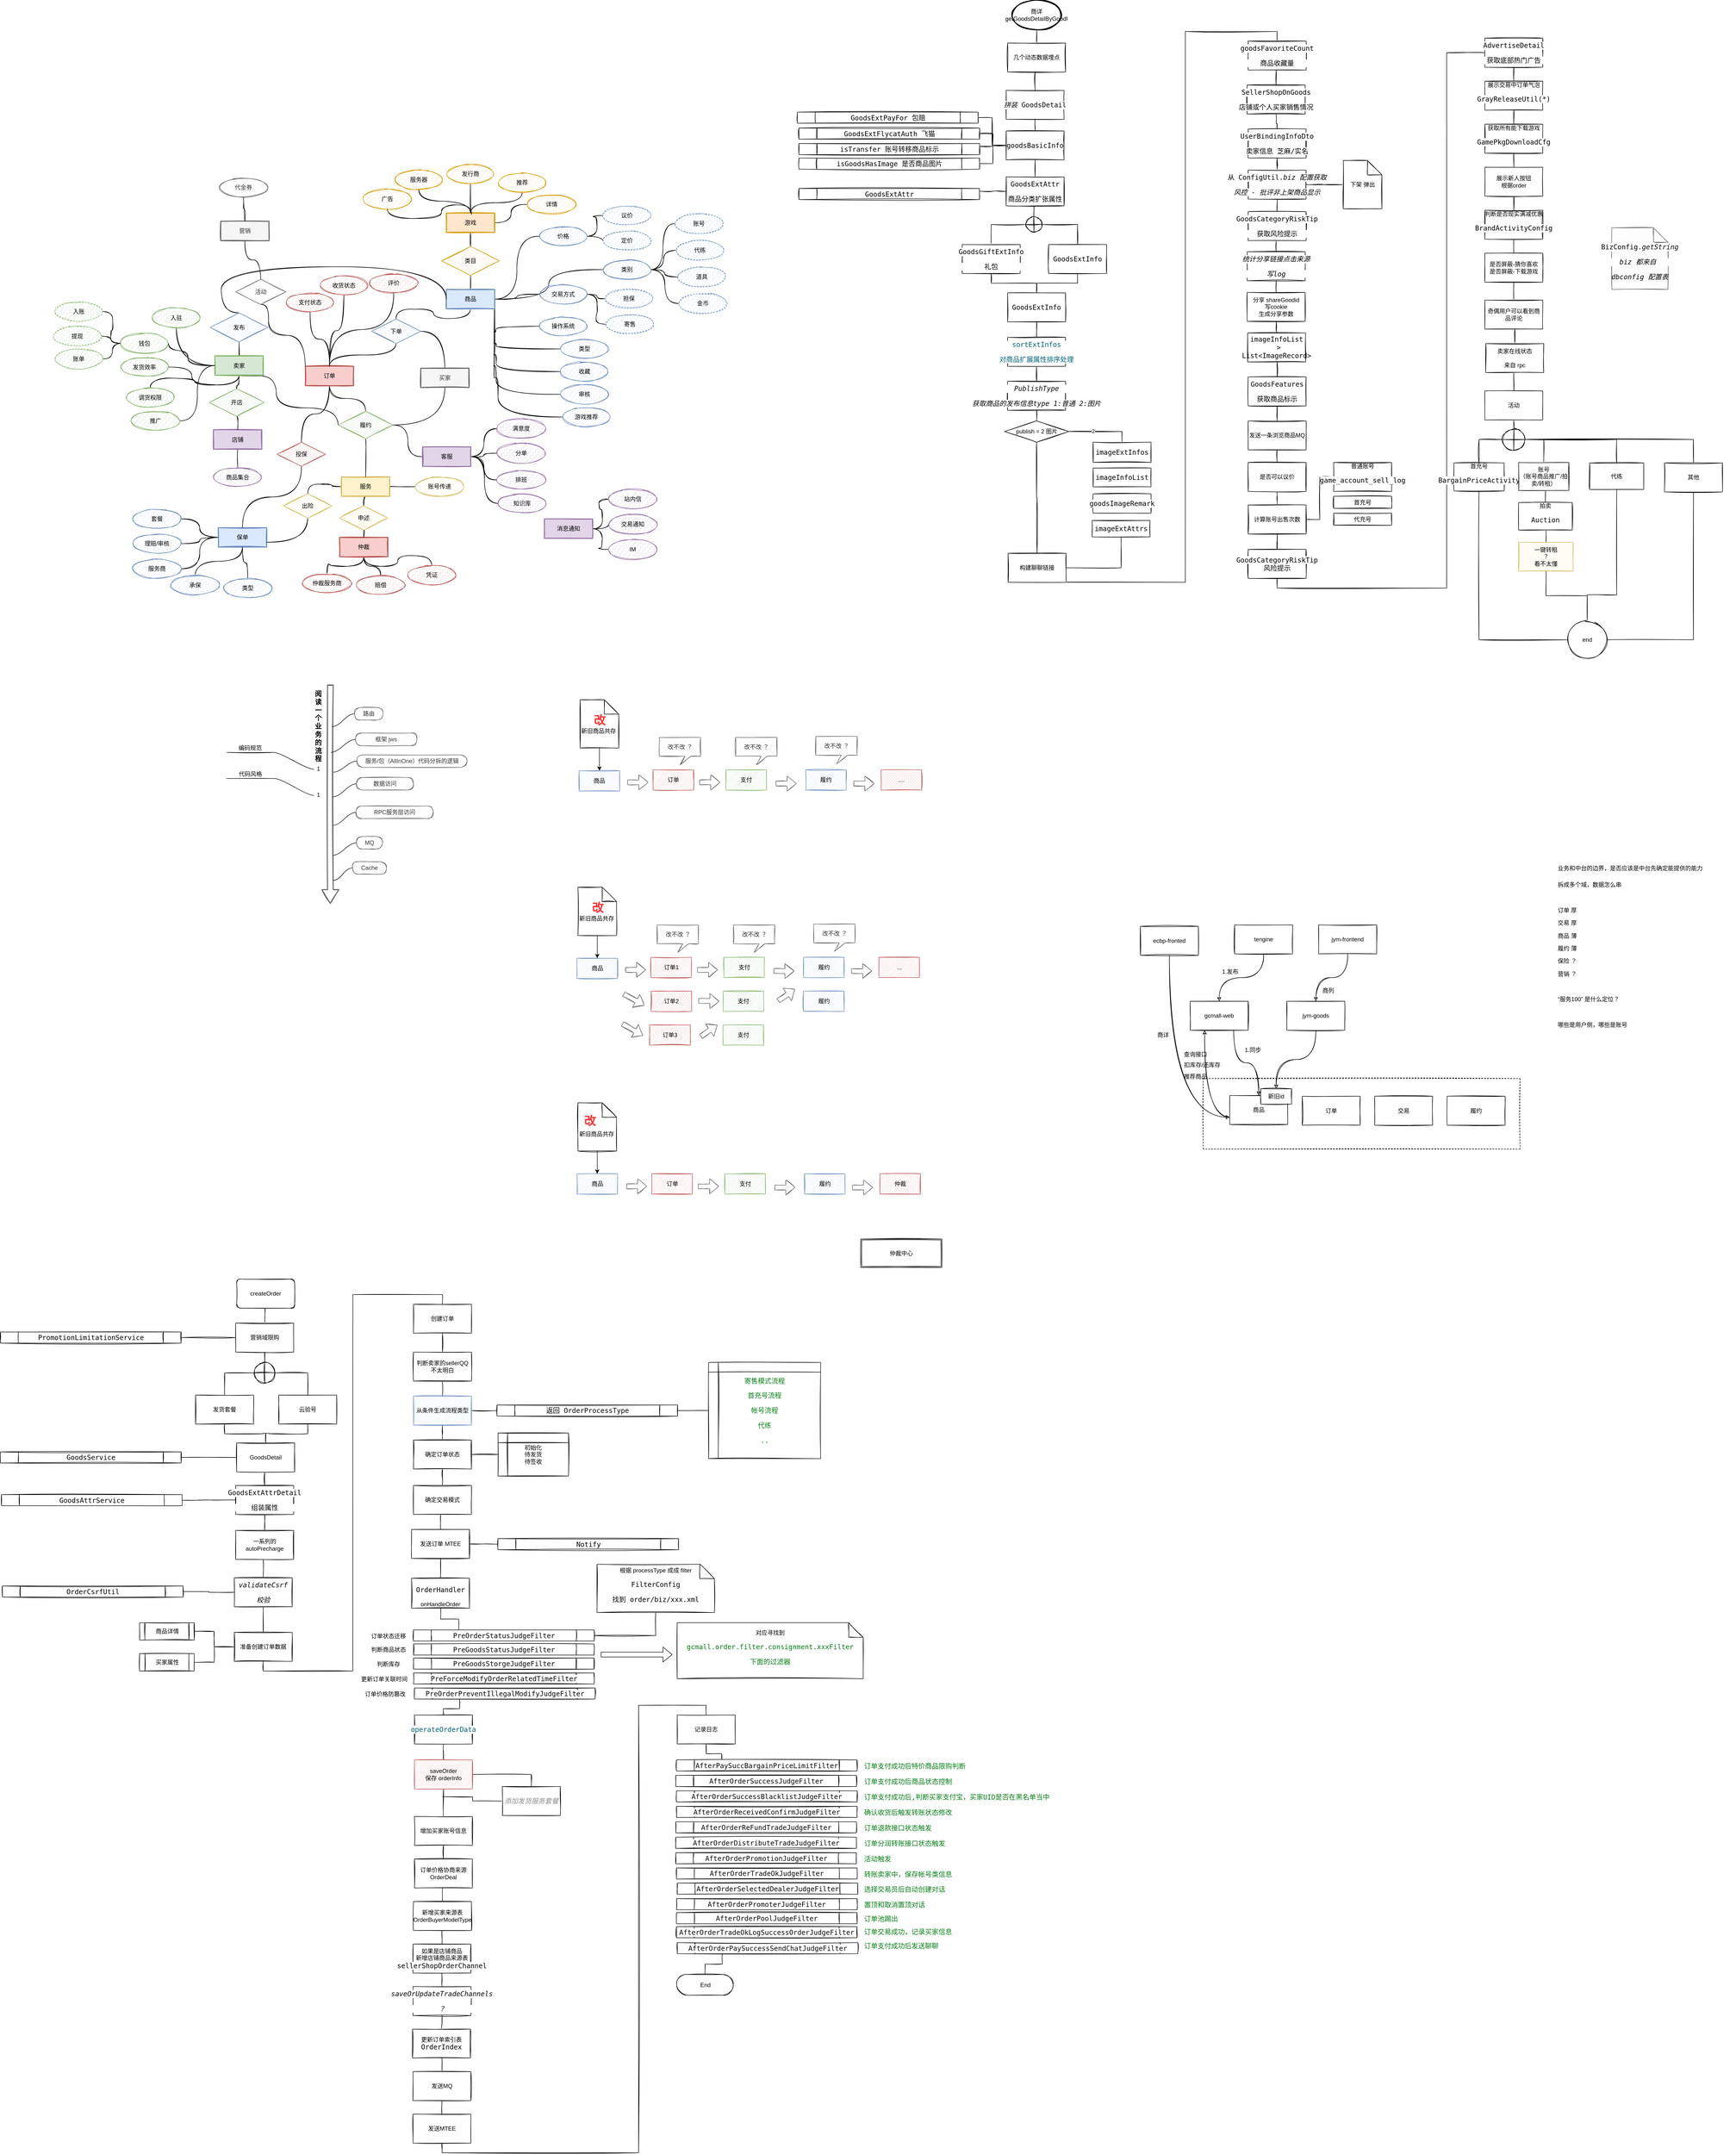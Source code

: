 <mxfile version="14.4.4" type="github">
  <diagram id="20opihmhMm-EBxE_RU-L" name="第 1 页">
    <mxGraphModel dx="101227" dy="772" grid="0" gridSize="10" guides="1" tooltips="1" connect="1" arrows="1" fold="1" page="1" pageScale="1" pageWidth="100000" pageHeight="100000" math="0" shadow="0">
      <root>
        <mxCell id="0" />
        <mxCell id="1" parent="0" />
        <mxCell id="hC-yQwHcNALGtRgl69IV-530" value="" style="rounded=0;whiteSpace=wrap;html=1;sketch=1;strokeWidth=1;dashed=1;" vertex="1" parent="1">
          <mxGeometry x="2475" y="2298" width="656" height="146" as="geometry" />
        </mxCell>
        <mxCell id="hC-yQwHcNALGtRgl69IV-10" style="edgeStyle=orthogonalEdgeStyle;curved=1;rounded=0;sketch=1;orthogonalLoop=1;jettySize=auto;html=1;exitX=0.5;exitY=0;exitDx=0;exitDy=0;entryX=0.5;entryY=1;entryDx=0;entryDy=0;endArrow=none;endFill=0;" edge="1" parent="1" source="hC-yQwHcNALGtRgl69IV-8" target="hC-yQwHcNALGtRgl69IV-9">
          <mxGeometry relative="1" as="geometry" />
        </mxCell>
        <mxCell id="hC-yQwHcNALGtRgl69IV-20" style="edgeStyle=orthogonalEdgeStyle;curved=1;rounded=0;sketch=1;orthogonalLoop=1;jettySize=auto;html=1;exitX=0.5;exitY=1;exitDx=0;exitDy=0;entryX=0.5;entryY=0;entryDx=0;entryDy=0;endArrow=none;endFill=0;" edge="1" parent="1" source="hC-yQwHcNALGtRgl69IV-8" target="hC-yQwHcNALGtRgl69IV-19">
          <mxGeometry relative="1" as="geometry" />
        </mxCell>
        <mxCell id="hC-yQwHcNALGtRgl69IV-184" style="edgeStyle=orthogonalEdgeStyle;curved=1;rounded=0;sketch=1;orthogonalLoop=1;jettySize=auto;html=1;exitX=1;exitY=0.5;exitDx=0;exitDy=0;entryX=0;entryY=0.5;entryDx=0;entryDy=0;endArrow=none;endFill=0;" edge="1" parent="1" source="hC-yQwHcNALGtRgl69IV-8" target="hC-yQwHcNALGtRgl69IV-183">
          <mxGeometry relative="1" as="geometry" />
        </mxCell>
        <mxCell id="hC-yQwHcNALGtRgl69IV-8" value="游戏" style="whiteSpace=wrap;html=1;align=center;sketch=1;fillColor=#ffe6cc;strokeColor=#d79b00;fillStyle=solid;strokeWidth=2;" vertex="1" parent="1">
          <mxGeometry x="908" y="507" width="100" height="40" as="geometry" />
        </mxCell>
        <mxCell id="hC-yQwHcNALGtRgl69IV-9" value="发行商" style="ellipse;whiteSpace=wrap;html=1;align=center;sketch=1;fillColor=#ffe6cc;strokeColor=#d79b00;fillStyle=zigzag-line;" vertex="1" parent="1">
          <mxGeometry x="908" y="406" width="100" height="40" as="geometry" />
        </mxCell>
        <mxCell id="hC-yQwHcNALGtRgl69IV-14" style="edgeStyle=orthogonalEdgeStyle;curved=1;rounded=0;sketch=1;orthogonalLoop=1;jettySize=auto;html=1;exitX=0.5;exitY=1;exitDx=0;exitDy=0;endArrow=none;endFill=0;" edge="1" parent="1" source="hC-yQwHcNALGtRgl69IV-11" target="hC-yQwHcNALGtRgl69IV-8">
          <mxGeometry relative="1" as="geometry" />
        </mxCell>
        <mxCell id="hC-yQwHcNALGtRgl69IV-11" value="推荐" style="ellipse;whiteSpace=wrap;html=1;align=center;sketch=1;fillColor=#ffe6cc;strokeColor=#d79b00;fillStyle=zigzag-line;" vertex="1" parent="1">
          <mxGeometry x="1015" y="424" width="100" height="40" as="geometry" />
        </mxCell>
        <mxCell id="hC-yQwHcNALGtRgl69IV-13" style="edgeStyle=orthogonalEdgeStyle;curved=1;rounded=0;sketch=1;orthogonalLoop=1;jettySize=auto;html=1;exitX=0.5;exitY=1;exitDx=0;exitDy=0;entryX=0.5;entryY=0;entryDx=0;entryDy=0;endArrow=none;endFill=0;" edge="1" parent="1" source="hC-yQwHcNALGtRgl69IV-12" target="hC-yQwHcNALGtRgl69IV-8">
          <mxGeometry relative="1" as="geometry" />
        </mxCell>
        <mxCell id="hC-yQwHcNALGtRgl69IV-12" value="服务器" style="ellipse;whiteSpace=wrap;html=1;align=center;sketch=1;fillColor=#ffe6cc;strokeColor=#d79b00;fillStyle=zigzag-line;" vertex="1" parent="1">
          <mxGeometry x="801" y="418" width="100" height="40" as="geometry" />
        </mxCell>
        <mxCell id="hC-yQwHcNALGtRgl69IV-16" style="edgeStyle=orthogonalEdgeStyle;curved=1;rounded=0;sketch=1;orthogonalLoop=1;jettySize=auto;html=1;exitX=0.5;exitY=1;exitDx=0;exitDy=0;endArrow=none;endFill=0;" edge="1" parent="1" source="hC-yQwHcNALGtRgl69IV-15">
          <mxGeometry relative="1" as="geometry">
            <mxPoint x="960" y="510" as="targetPoint" />
          </mxGeometry>
        </mxCell>
        <mxCell id="hC-yQwHcNALGtRgl69IV-15" value="广告" style="ellipse;whiteSpace=wrap;html=1;align=center;sketch=1;fillColor=#ffe6cc;strokeColor=#d79b00;fillStyle=zigzag-line;" vertex="1" parent="1">
          <mxGeometry x="736" y="458" width="100" height="40" as="geometry" />
        </mxCell>
        <mxCell id="hC-yQwHcNALGtRgl69IV-21" style="edgeStyle=orthogonalEdgeStyle;curved=1;rounded=0;sketch=1;orthogonalLoop=1;jettySize=auto;html=1;exitX=0.5;exitY=0;exitDx=0;exitDy=0;entryX=0.5;entryY=1;entryDx=0;entryDy=0;endArrow=none;endFill=0;" edge="1" parent="1" source="hC-yQwHcNALGtRgl69IV-17" target="hC-yQwHcNALGtRgl69IV-19">
          <mxGeometry relative="1" as="geometry" />
        </mxCell>
        <mxCell id="hC-yQwHcNALGtRgl69IV-25" style="edgeStyle=orthogonalEdgeStyle;curved=1;rounded=0;sketch=1;orthogonalLoop=1;jettySize=auto;html=1;exitX=1;exitY=0.5;exitDx=0;exitDy=0;entryX=0;entryY=0.5;entryDx=0;entryDy=0;endArrow=none;endFill=0;" edge="1" parent="1" source="hC-yQwHcNALGtRgl69IV-17" target="hC-yQwHcNALGtRgl69IV-22">
          <mxGeometry relative="1" as="geometry" />
        </mxCell>
        <mxCell id="hC-yQwHcNALGtRgl69IV-29" style="edgeStyle=orthogonalEdgeStyle;curved=1;rounded=0;sketch=1;orthogonalLoop=1;jettySize=auto;html=1;exitX=1;exitY=0.5;exitDx=0;exitDy=0;entryX=0;entryY=0.5;entryDx=0;entryDy=0;endArrow=none;endFill=0;" edge="1" parent="1" source="hC-yQwHcNALGtRgl69IV-17" target="hC-yQwHcNALGtRgl69IV-28">
          <mxGeometry relative="1" as="geometry" />
        </mxCell>
        <mxCell id="hC-yQwHcNALGtRgl69IV-48" style="edgeStyle=orthogonalEdgeStyle;curved=1;rounded=0;sketch=1;orthogonalLoop=1;jettySize=auto;html=1;exitX=1;exitY=0.5;exitDx=0;exitDy=0;entryX=0;entryY=0.5;entryDx=0;entryDy=0;endArrow=none;endFill=0;" edge="1" parent="1" source="hC-yQwHcNALGtRgl69IV-17" target="hC-yQwHcNALGtRgl69IV-39">
          <mxGeometry relative="1" as="geometry" />
        </mxCell>
        <mxCell id="hC-yQwHcNALGtRgl69IV-51" style="edgeStyle=orthogonalEdgeStyle;curved=1;rounded=0;sketch=1;orthogonalLoop=1;jettySize=auto;html=1;exitX=1;exitY=0.5;exitDx=0;exitDy=0;entryX=0;entryY=0.5;entryDx=0;entryDy=0;endArrow=none;endFill=0;" edge="1" parent="1" source="hC-yQwHcNALGtRgl69IV-17" target="hC-yQwHcNALGtRgl69IV-49">
          <mxGeometry relative="1" as="geometry">
            <Array as="points">
              <mxPoint x="1006" y="753" />
              <mxPoint x="1011" y="753" />
              <mxPoint x="1011" y="820" />
            </Array>
          </mxGeometry>
        </mxCell>
        <mxCell id="hC-yQwHcNALGtRgl69IV-54" style="edgeStyle=orthogonalEdgeStyle;curved=1;rounded=0;sketch=1;orthogonalLoop=1;jettySize=auto;html=1;exitX=1;exitY=0.5;exitDx=0;exitDy=0;entryX=0;entryY=0.5;entryDx=0;entryDy=0;endArrow=none;endFill=0;" edge="1" parent="1" source="hC-yQwHcNALGtRgl69IV-17" target="hC-yQwHcNALGtRgl69IV-52">
          <mxGeometry relative="1" as="geometry">
            <Array as="points">
              <mxPoint x="1006" y="776" />
              <mxPoint x="1011" y="776" />
              <mxPoint x="1011" y="867" />
            </Array>
          </mxGeometry>
        </mxCell>
        <mxCell id="hC-yQwHcNALGtRgl69IV-58" style="edgeStyle=orthogonalEdgeStyle;curved=1;rounded=0;sketch=1;orthogonalLoop=1;jettySize=auto;html=1;exitX=1;exitY=0.5;exitDx=0;exitDy=0;entryX=0;entryY=0.5;entryDx=0;entryDy=0;endArrow=none;endFill=0;" edge="1" parent="1" source="hC-yQwHcNALGtRgl69IV-17" target="hC-yQwHcNALGtRgl69IV-55">
          <mxGeometry relative="1" as="geometry">
            <Array as="points">
              <mxPoint x="1006" y="800" />
              <mxPoint x="1011" y="800" />
              <mxPoint x="1011" y="914" />
            </Array>
          </mxGeometry>
        </mxCell>
        <mxCell id="hC-yQwHcNALGtRgl69IV-59" style="edgeStyle=orthogonalEdgeStyle;curved=1;rounded=0;sketch=1;orthogonalLoop=1;jettySize=auto;html=1;exitX=1;exitY=0.5;exitDx=0;exitDy=0;entryX=0;entryY=0.5;entryDx=0;entryDy=0;endArrow=none;endFill=0;" edge="1" parent="1" source="hC-yQwHcNALGtRgl69IV-17" target="hC-yQwHcNALGtRgl69IV-56">
          <mxGeometry relative="1" as="geometry">
            <Array as="points">
              <mxPoint x="1006" y="823" />
              <mxPoint x="1011" y="823" />
              <mxPoint x="1011" y="961" />
            </Array>
          </mxGeometry>
        </mxCell>
        <mxCell id="hC-yQwHcNALGtRgl69IV-60" style="edgeStyle=orthogonalEdgeStyle;curved=1;rounded=0;sketch=1;orthogonalLoop=1;jettySize=auto;html=1;exitX=1;exitY=0.5;exitDx=0;exitDy=0;entryX=0;entryY=0.5;entryDx=0;entryDy=0;endArrow=none;endFill=0;" edge="1" parent="1" source="hC-yQwHcNALGtRgl69IV-17" target="hC-yQwHcNALGtRgl69IV-57">
          <mxGeometry relative="1" as="geometry">
            <Array as="points">
              <mxPoint x="1006" y="847" />
              <mxPoint x="1015" y="847" />
              <mxPoint x="1015" y="1008" />
            </Array>
          </mxGeometry>
        </mxCell>
        <mxCell id="hC-yQwHcNALGtRgl69IV-88" style="edgeStyle=orthogonalEdgeStyle;curved=1;rounded=0;sketch=1;orthogonalLoop=1;jettySize=auto;html=1;exitX=0.5;exitY=1;exitDx=0;exitDy=0;entryX=0.5;entryY=0;entryDx=0;entryDy=0;endArrow=none;endFill=0;" edge="1" parent="1" source="hC-yQwHcNALGtRgl69IV-17" target="hC-yQwHcNALGtRgl69IV-87">
          <mxGeometry relative="1" as="geometry" />
        </mxCell>
        <mxCell id="hC-yQwHcNALGtRgl69IV-17" value="商品" style="whiteSpace=wrap;html=1;align=center;sketch=1;fillColor=#dae8fc;strokeColor=#6c8ebf;fillStyle=solid;strokeWidth=2;" vertex="1" parent="1">
          <mxGeometry x="908" y="665" width="100" height="40" as="geometry" />
        </mxCell>
        <mxCell id="hC-yQwHcNALGtRgl69IV-19" value="类目" style="shape=rhombus;perimeter=rhombusPerimeter;whiteSpace=wrap;html=1;align=center;sketch=1;fillColor=#ffe6cc;strokeColor=#d79b00;fillStyle=auto;" vertex="1" parent="1">
          <mxGeometry x="898" y="576" width="120" height="60" as="geometry" />
        </mxCell>
        <mxCell id="hC-yQwHcNALGtRgl69IV-26" style="edgeStyle=orthogonalEdgeStyle;curved=1;rounded=0;sketch=1;orthogonalLoop=1;jettySize=auto;html=1;exitX=1;exitY=0.5;exitDx=0;exitDy=0;entryX=0;entryY=0.5;entryDx=0;entryDy=0;endArrow=none;endFill=0;" edge="1" parent="1" source="hC-yQwHcNALGtRgl69IV-22" target="hC-yQwHcNALGtRgl69IV-23">
          <mxGeometry relative="1" as="geometry" />
        </mxCell>
        <mxCell id="hC-yQwHcNALGtRgl69IV-27" style="edgeStyle=orthogonalEdgeStyle;curved=1;rounded=0;sketch=1;orthogonalLoop=1;jettySize=auto;html=1;exitX=1;exitY=0.5;exitDx=0;exitDy=0;entryX=0;entryY=0.5;entryDx=0;entryDy=0;endArrow=none;endFill=0;" edge="1" parent="1" source="hC-yQwHcNALGtRgl69IV-22" target="hC-yQwHcNALGtRgl69IV-24">
          <mxGeometry relative="1" as="geometry" />
        </mxCell>
        <mxCell id="hC-yQwHcNALGtRgl69IV-22" value="价格" style="ellipse;whiteSpace=wrap;html=1;align=center;sketch=1;fillColor=#dae8fc;strokeColor=#6c8ebf;fillStyle=zigzag-line;" vertex="1" parent="1">
          <mxGeometry x="1100" y="535" width="100" height="40" as="geometry" />
        </mxCell>
        <mxCell id="hC-yQwHcNALGtRgl69IV-23" value="议价" style="ellipse;whiteSpace=wrap;html=1;align=center;dashed=1;sketch=1;fillColor=#dae8fc;strokeColor=#6c8ebf;fillStyle=zigzag-line;" vertex="1" parent="1">
          <mxGeometry x="1232" y="492" width="100" height="40" as="geometry" />
        </mxCell>
        <mxCell id="hC-yQwHcNALGtRgl69IV-24" value="定价" style="ellipse;whiteSpace=wrap;html=1;align=center;dashed=1;sketch=1;fillColor=#dae8fc;strokeColor=#6c8ebf;fillStyle=zigzag-line;" vertex="1" parent="1">
          <mxGeometry x="1232" y="544" width="100" height="40" as="geometry" />
        </mxCell>
        <mxCell id="hC-yQwHcNALGtRgl69IV-35" style="edgeStyle=orthogonalEdgeStyle;curved=1;rounded=0;sketch=1;orthogonalLoop=1;jettySize=auto;html=1;exitX=1;exitY=0.5;exitDx=0;exitDy=0;entryX=0;entryY=0.5;entryDx=0;entryDy=0;endArrow=none;endFill=0;" edge="1" parent="1" source="hC-yQwHcNALGtRgl69IV-28" target="hC-yQwHcNALGtRgl69IV-31">
          <mxGeometry relative="1" as="geometry" />
        </mxCell>
        <mxCell id="hC-yQwHcNALGtRgl69IV-36" style="edgeStyle=orthogonalEdgeStyle;curved=1;rounded=0;sketch=1;orthogonalLoop=1;jettySize=auto;html=1;exitX=1;exitY=0.5;exitDx=0;exitDy=0;entryX=0;entryY=0.5;entryDx=0;entryDy=0;endArrow=none;endFill=0;" edge="1" parent="1" source="hC-yQwHcNALGtRgl69IV-28" target="hC-yQwHcNALGtRgl69IV-32">
          <mxGeometry relative="1" as="geometry" />
        </mxCell>
        <mxCell id="hC-yQwHcNALGtRgl69IV-37" style="edgeStyle=orthogonalEdgeStyle;curved=1;rounded=0;sketch=1;orthogonalLoop=1;jettySize=auto;html=1;exitX=1;exitY=0.5;exitDx=0;exitDy=0;entryX=0;entryY=0.5;entryDx=0;entryDy=0;endArrow=none;endFill=0;" edge="1" parent="1" source="hC-yQwHcNALGtRgl69IV-28" target="hC-yQwHcNALGtRgl69IV-33">
          <mxGeometry relative="1" as="geometry" />
        </mxCell>
        <mxCell id="hC-yQwHcNALGtRgl69IV-38" style="edgeStyle=orthogonalEdgeStyle;curved=1;rounded=0;sketch=1;orthogonalLoop=1;jettySize=auto;html=1;exitX=1;exitY=0.5;exitDx=0;exitDy=0;entryX=0;entryY=0.5;entryDx=0;entryDy=0;endArrow=none;endFill=0;" edge="1" parent="1" source="hC-yQwHcNALGtRgl69IV-28" target="hC-yQwHcNALGtRgl69IV-34">
          <mxGeometry relative="1" as="geometry" />
        </mxCell>
        <mxCell id="hC-yQwHcNALGtRgl69IV-28" value="类别" style="ellipse;whiteSpace=wrap;html=1;align=center;sketch=1;fillColor=#dae8fc;strokeColor=#6c8ebf;fillStyle=zigzag-line;" vertex="1" parent="1">
          <mxGeometry x="1232" y="604" width="100" height="40" as="geometry" />
        </mxCell>
        <mxCell id="hC-yQwHcNALGtRgl69IV-31" value="账号" style="ellipse;whiteSpace=wrap;html=1;align=center;dashed=1;sketch=1;fillColor=#dae8fc;strokeColor=#6c8ebf;fillStyle=zigzag-line;" vertex="1" parent="1">
          <mxGeometry x="1381" y="509" width="100" height="40" as="geometry" />
        </mxCell>
        <mxCell id="hC-yQwHcNALGtRgl69IV-32" value="代练" style="ellipse;whiteSpace=wrap;html=1;align=center;dashed=1;sketch=1;fillColor=#dae8fc;strokeColor=#6c8ebf;fillStyle=zigzag-line;" vertex="1" parent="1">
          <mxGeometry x="1383" y="564" width="100" height="40" as="geometry" />
        </mxCell>
        <mxCell id="hC-yQwHcNALGtRgl69IV-33" value="道具" style="ellipse;whiteSpace=wrap;html=1;align=center;dashed=1;sketch=1;fillColor=#dae8fc;strokeColor=#6c8ebf;fillStyle=zigzag-line;" vertex="1" parent="1">
          <mxGeometry x="1387" y="619" width="100" height="40" as="geometry" />
        </mxCell>
        <mxCell id="hC-yQwHcNALGtRgl69IV-34" value="金币" style="ellipse;whiteSpace=wrap;html=1;align=center;dashed=1;sketch=1;fillColor=#dae8fc;strokeColor=#6c8ebf;fillStyle=zigzag-line;" vertex="1" parent="1">
          <mxGeometry x="1389" y="674" width="100" height="40" as="geometry" />
        </mxCell>
        <mxCell id="hC-yQwHcNALGtRgl69IV-42" style="edgeStyle=orthogonalEdgeStyle;curved=1;rounded=0;sketch=1;orthogonalLoop=1;jettySize=auto;html=1;exitX=1;exitY=0.5;exitDx=0;exitDy=0;endArrow=none;endFill=0;" edge="1" parent="1" source="hC-yQwHcNALGtRgl69IV-39" target="hC-yQwHcNALGtRgl69IV-40">
          <mxGeometry relative="1" as="geometry" />
        </mxCell>
        <mxCell id="hC-yQwHcNALGtRgl69IV-43" style="edgeStyle=orthogonalEdgeStyle;curved=1;rounded=0;sketch=1;orthogonalLoop=1;jettySize=auto;html=1;exitX=1;exitY=0.5;exitDx=0;exitDy=0;entryX=0;entryY=0.5;entryDx=0;entryDy=0;endArrow=none;endFill=0;" edge="1" parent="1" source="hC-yQwHcNALGtRgl69IV-39" target="hC-yQwHcNALGtRgl69IV-41">
          <mxGeometry relative="1" as="geometry" />
        </mxCell>
        <mxCell id="hC-yQwHcNALGtRgl69IV-39" value="交易方式" style="ellipse;whiteSpace=wrap;html=1;align=center;sketch=1;fillColor=#dae8fc;strokeColor=#6c8ebf;fillStyle=zigzag-line;" vertex="1" parent="1">
          <mxGeometry x="1100" y="655" width="100" height="40" as="geometry" />
        </mxCell>
        <mxCell id="hC-yQwHcNALGtRgl69IV-40" value="担保" style="ellipse;whiteSpace=wrap;html=1;align=center;dashed=1;sketch=1;fillColor=#dae8fc;strokeColor=#6c8ebf;fillStyle=zigzag-line;" vertex="1" parent="1">
          <mxGeometry x="1236" y="664" width="100" height="40" as="geometry" />
        </mxCell>
        <mxCell id="hC-yQwHcNALGtRgl69IV-41" value="寄售" style="ellipse;whiteSpace=wrap;html=1;align=center;dashed=1;sketch=1;fillColor=#dae8fc;strokeColor=#6c8ebf;fillStyle=zigzag-line;" vertex="1" parent="1">
          <mxGeometry x="1238" y="717" width="100" height="40" as="geometry" />
        </mxCell>
        <mxCell id="hC-yQwHcNALGtRgl69IV-47" style="edgeStyle=orthogonalEdgeStyle;curved=1;rounded=0;sketch=1;orthogonalLoop=1;jettySize=auto;html=1;exitX=0.5;exitY=0;exitDx=0;exitDy=0;entryX=0.5;entryY=1;entryDx=0;entryDy=0;endArrow=none;endFill=0;" edge="1" parent="1" source="hC-yQwHcNALGtRgl69IV-44" target="hC-yQwHcNALGtRgl69IV-45">
          <mxGeometry relative="1" as="geometry" />
        </mxCell>
        <mxCell id="hC-yQwHcNALGtRgl69IV-64" style="edgeStyle=orthogonalEdgeStyle;curved=1;rounded=0;sketch=1;orthogonalLoop=1;jettySize=auto;html=1;exitX=0;exitY=0.5;exitDx=0;exitDy=0;endArrow=none;endFill=0;" edge="1" parent="1" source="hC-yQwHcNALGtRgl69IV-44" target="hC-yQwHcNALGtRgl69IV-63">
          <mxGeometry relative="1" as="geometry" />
        </mxCell>
        <mxCell id="hC-yQwHcNALGtRgl69IV-68" style="edgeStyle=orthogonalEdgeStyle;curved=1;rounded=0;sketch=1;orthogonalLoop=1;jettySize=auto;html=1;exitX=0.5;exitY=1;exitDx=0;exitDy=0;endArrow=none;endFill=0;" edge="1" parent="1" source="hC-yQwHcNALGtRgl69IV-44" target="hC-yQwHcNALGtRgl69IV-67">
          <mxGeometry relative="1" as="geometry" />
        </mxCell>
        <mxCell id="hC-yQwHcNALGtRgl69IV-70" style="edgeStyle=orthogonalEdgeStyle;curved=1;rounded=0;sketch=1;orthogonalLoop=1;jettySize=auto;html=1;exitX=0.5;exitY=1;exitDx=0;exitDy=0;endArrow=none;endFill=0;" edge="1" parent="1" source="hC-yQwHcNALGtRgl69IV-44" target="hC-yQwHcNALGtRgl69IV-69">
          <mxGeometry relative="1" as="geometry" />
        </mxCell>
        <mxCell id="hC-yQwHcNALGtRgl69IV-81" style="edgeStyle=orthogonalEdgeStyle;curved=1;rounded=0;sketch=1;orthogonalLoop=1;jettySize=auto;html=1;exitX=0.5;exitY=1;exitDx=0;exitDy=0;endArrow=none;endFill=0;" edge="1" parent="1" source="hC-yQwHcNALGtRgl69IV-44" target="hC-yQwHcNALGtRgl69IV-80">
          <mxGeometry relative="1" as="geometry" />
        </mxCell>
        <mxCell id="hC-yQwHcNALGtRgl69IV-94" style="edgeStyle=orthogonalEdgeStyle;curved=1;rounded=0;sketch=1;orthogonalLoop=1;jettySize=auto;html=1;exitX=0.5;exitY=1;exitDx=0;exitDy=0;entryX=0;entryY=0.5;entryDx=0;entryDy=0;endArrow=none;endFill=0;" edge="1" parent="1" source="hC-yQwHcNALGtRgl69IV-44" target="hC-yQwHcNALGtRgl69IV-93">
          <mxGeometry relative="1" as="geometry">
            <Array as="points">
              <mxPoint x="556" y="844" />
              <mxPoint x="556" y="910" />
              <mxPoint x="684" y="910" />
            </Array>
          </mxGeometry>
        </mxCell>
        <mxCell id="hC-yQwHcNALGtRgl69IV-44" value="卖家" style="whiteSpace=wrap;html=1;align=center;sketch=1;fillColor=#d5e8d4;strokeColor=#82b366;fillStyle=solid;strokeWidth=2;" vertex="1" parent="1">
          <mxGeometry x="429" y="802.5" width="100" height="40" as="geometry" />
        </mxCell>
        <mxCell id="hC-yQwHcNALGtRgl69IV-46" style="edgeStyle=orthogonalEdgeStyle;curved=1;rounded=0;sketch=1;orthogonalLoop=1;jettySize=auto;html=1;exitX=0.5;exitY=0;exitDx=0;exitDy=0;entryX=0;entryY=0.5;entryDx=0;entryDy=0;endArrow=none;endFill=0;" edge="1" parent="1" source="hC-yQwHcNALGtRgl69IV-45" target="hC-yQwHcNALGtRgl69IV-17">
          <mxGeometry relative="1" as="geometry">
            <Array as="points">
              <mxPoint x="442" y="618" />
              <mxPoint x="908" y="618" />
            </Array>
          </mxGeometry>
        </mxCell>
        <mxCell id="hC-yQwHcNALGtRgl69IV-45" value="发布" style="shape=rhombus;perimeter=rhombusPerimeter;whiteSpace=wrap;html=1;align=center;sketch=1;fillColor=#dae8fc;strokeColor=#6c8ebf;fillStyle=auto;" vertex="1" parent="1">
          <mxGeometry x="419" y="713.5" width="120" height="60" as="geometry" />
        </mxCell>
        <mxCell id="hC-yQwHcNALGtRgl69IV-49" value="操作系统" style="ellipse;whiteSpace=wrap;html=1;align=center;sketch=1;fillColor=#dae8fc;strokeColor=#6c8ebf;fillStyle=zigzag-line;" vertex="1" parent="1">
          <mxGeometry x="1100" y="721" width="100" height="40" as="geometry" />
        </mxCell>
        <mxCell id="hC-yQwHcNALGtRgl69IV-52" value="类型" style="ellipse;whiteSpace=wrap;html=1;align=center;sketch=1;fillColor=#dae8fc;strokeColor=#6c8ebf;fillStyle=zigzag-line;" vertex="1" parent="1">
          <mxGeometry x="1144" y="768" width="100" height="40" as="geometry" />
        </mxCell>
        <mxCell id="hC-yQwHcNALGtRgl69IV-55" value="收藏" style="ellipse;whiteSpace=wrap;html=1;align=center;sketch=1;fillColor=#dae8fc;strokeColor=#6c8ebf;fillStyle=zigzag-line;" vertex="1" parent="1">
          <mxGeometry x="1144" y="815" width="100" height="40" as="geometry" />
        </mxCell>
        <mxCell id="hC-yQwHcNALGtRgl69IV-56" value="审核" style="ellipse;whiteSpace=wrap;html=1;align=center;sketch=1;fillColor=#dae8fc;strokeColor=#6c8ebf;fillStyle=zigzag-line;" vertex="1" parent="1">
          <mxGeometry x="1144" y="862" width="100" height="40" as="geometry" />
        </mxCell>
        <mxCell id="hC-yQwHcNALGtRgl69IV-57" value="游戏推荐" style="ellipse;whiteSpace=wrap;html=1;align=center;sketch=1;fillColor=#dae8fc;strokeColor=#6c8ebf;fillStyle=zigzag-line;" vertex="1" parent="1">
          <mxGeometry x="1148" y="909" width="100" height="40" as="geometry" />
        </mxCell>
        <mxCell id="hC-yQwHcNALGtRgl69IV-63" value="入驻" style="ellipse;whiteSpace=wrap;html=1;align=center;sketch=1;fillColor=#d5e8d4;strokeColor=#82b366;fillStyle=zigzag-line;" vertex="1" parent="1">
          <mxGeometry x="299" y="703.5" width="100" height="40" as="geometry" />
        </mxCell>
        <mxCell id="hC-yQwHcNALGtRgl69IV-78" style="edgeStyle=orthogonalEdgeStyle;curved=1;rounded=0;sketch=1;orthogonalLoop=1;jettySize=auto;html=1;exitX=1;exitY=0.5;exitDx=0;exitDy=0;entryX=0;entryY=0.5;entryDx=0;entryDy=0;endArrow=none;endFill=0;" edge="1" parent="1" source="hC-yQwHcNALGtRgl69IV-65" target="hC-yQwHcNALGtRgl69IV-44">
          <mxGeometry relative="1" as="geometry">
            <Array as="points">
              <mxPoint x="333" y="791.5" />
              <mxPoint x="373" y="791.5" />
              <mxPoint x="373" y="822.5" />
            </Array>
          </mxGeometry>
        </mxCell>
        <mxCell id="hC-yQwHcNALGtRgl69IV-65" value="钱包" style="ellipse;whiteSpace=wrap;html=1;align=center;sketch=1;fillColor=#d5e8d4;strokeColor=#82b366;fillStyle=zigzag-line;" vertex="1" parent="1">
          <mxGeometry x="233" y="756.5" width="100" height="40" as="geometry" />
        </mxCell>
        <mxCell id="hC-yQwHcNALGtRgl69IV-67" value="发货效率" style="ellipse;whiteSpace=wrap;html=1;align=center;sketch=1;fillColor=#d5e8d4;strokeColor=#82b366;fillStyle=zigzag-line;" vertex="1" parent="1">
          <mxGeometry x="233" y="805.5" width="100" height="40" as="geometry" />
        </mxCell>
        <mxCell id="hC-yQwHcNALGtRgl69IV-69" value="调货权限" style="ellipse;whiteSpace=wrap;html=1;align=center;sketch=1;fillColor=#d5e8d4;strokeColor=#82b366;fillStyle=zigzag-line;" vertex="1" parent="1">
          <mxGeometry x="245" y="868.5" width="100" height="40" as="geometry" />
        </mxCell>
        <mxCell id="hC-yQwHcNALGtRgl69IV-73" style="edgeStyle=orthogonalEdgeStyle;curved=1;rounded=0;sketch=1;orthogonalLoop=1;jettySize=auto;html=1;exitX=1;exitY=0.5;exitDx=0;exitDy=0;entryX=0;entryY=0.5;entryDx=0;entryDy=0;endArrow=none;endFill=0;" edge="1" parent="1" source="hC-yQwHcNALGtRgl69IV-72" target="hC-yQwHcNALGtRgl69IV-65">
          <mxGeometry relative="1" as="geometry" />
        </mxCell>
        <mxCell id="hC-yQwHcNALGtRgl69IV-72" value="入账" style="ellipse;whiteSpace=wrap;html=1;align=center;dashed=1;sketch=1;fillColor=#d5e8d4;strokeColor=#82b366;fillStyle=zigzag-line;" vertex="1" parent="1">
          <mxGeometry x="97" y="690.5" width="100" height="40" as="geometry" />
        </mxCell>
        <mxCell id="hC-yQwHcNALGtRgl69IV-75" style="edgeStyle=orthogonalEdgeStyle;curved=1;rounded=0;sketch=1;orthogonalLoop=1;jettySize=auto;html=1;exitX=1;exitY=0.5;exitDx=0;exitDy=0;endArrow=none;endFill=0;" edge="1" parent="1" source="hC-yQwHcNALGtRgl69IV-74" target="hC-yQwHcNALGtRgl69IV-65">
          <mxGeometry relative="1" as="geometry" />
        </mxCell>
        <mxCell id="hC-yQwHcNALGtRgl69IV-74" value="提现" style="ellipse;whiteSpace=wrap;html=1;align=center;dashed=1;sketch=1;fillColor=#d5e8d4;strokeColor=#82b366;fillStyle=zigzag-line;" vertex="1" parent="1">
          <mxGeometry x="94" y="741.5" width="100" height="40" as="geometry" />
        </mxCell>
        <mxCell id="hC-yQwHcNALGtRgl69IV-77" style="edgeStyle=orthogonalEdgeStyle;curved=1;rounded=0;sketch=1;orthogonalLoop=1;jettySize=auto;html=1;exitX=1;exitY=0.5;exitDx=0;exitDy=0;entryX=0;entryY=0.5;entryDx=0;entryDy=0;endArrow=none;endFill=0;" edge="1" parent="1" source="hC-yQwHcNALGtRgl69IV-76" target="hC-yQwHcNALGtRgl69IV-65">
          <mxGeometry relative="1" as="geometry" />
        </mxCell>
        <mxCell id="hC-yQwHcNALGtRgl69IV-76" value="账单" style="ellipse;whiteSpace=wrap;html=1;align=center;dashed=1;sketch=1;fillColor=#d5e8d4;strokeColor=#82b366;fillStyle=zigzag-line;" vertex="1" parent="1">
          <mxGeometry x="97" y="788.5" width="100" height="40" as="geometry" />
        </mxCell>
        <mxCell id="hC-yQwHcNALGtRgl69IV-84" style="edgeStyle=orthogonalEdgeStyle;curved=1;rounded=0;sketch=1;orthogonalLoop=1;jettySize=auto;html=1;exitX=0.5;exitY=1;exitDx=0;exitDy=0;endArrow=none;endFill=0;" edge="1" parent="1" source="hC-yQwHcNALGtRgl69IV-79" target="hC-yQwHcNALGtRgl69IV-83">
          <mxGeometry relative="1" as="geometry" />
        </mxCell>
        <mxCell id="hC-yQwHcNALGtRgl69IV-79" value="店铺" style="whiteSpace=wrap;html=1;align=center;sketch=1;fillColor=#e1d5e7;strokeColor=#9673a6;fillStyle=solid;strokeWidth=2;" vertex="1" parent="1">
          <mxGeometry x="426" y="955.5" width="100" height="40" as="geometry" />
        </mxCell>
        <mxCell id="hC-yQwHcNALGtRgl69IV-82" style="edgeStyle=orthogonalEdgeStyle;curved=1;rounded=0;sketch=1;orthogonalLoop=1;jettySize=auto;html=1;exitX=0.5;exitY=1;exitDx=0;exitDy=0;entryX=0.5;entryY=0;entryDx=0;entryDy=0;endArrow=none;endFill=0;" edge="1" parent="1" source="hC-yQwHcNALGtRgl69IV-80" target="hC-yQwHcNALGtRgl69IV-79">
          <mxGeometry relative="1" as="geometry" />
        </mxCell>
        <mxCell id="hC-yQwHcNALGtRgl69IV-80" value="开店" style="shape=rhombus;perimeter=rhombusPerimeter;whiteSpace=wrap;html=1;align=center;sketch=1;fillColor=#d5e8d4;strokeColor=#82b366;fillStyle=auto;" vertex="1" parent="1">
          <mxGeometry x="417" y="870.5" width="114" height="57" as="geometry" />
        </mxCell>
        <mxCell id="hC-yQwHcNALGtRgl69IV-83" value="商品集合" style="ellipse;whiteSpace=wrap;html=1;align=center;sketch=1;fillColor=#e1d5e7;strokeColor=#9673a6;fillStyle=zigzag-line;" vertex="1" parent="1">
          <mxGeometry x="426" y="1033.5" width="100" height="40" as="geometry" />
        </mxCell>
        <mxCell id="hC-yQwHcNALGtRgl69IV-96" style="edgeStyle=orthogonalEdgeStyle;curved=1;rounded=0;sketch=1;orthogonalLoop=1;jettySize=auto;html=1;exitX=0.5;exitY=1;exitDx=0;exitDy=0;endArrow=none;endFill=0;" edge="1" parent="1" source="hC-yQwHcNALGtRgl69IV-85" target="hC-yQwHcNALGtRgl69IV-93">
          <mxGeometry relative="1" as="geometry" />
        </mxCell>
        <mxCell id="hC-yQwHcNALGtRgl69IV-116" style="edgeStyle=orthogonalEdgeStyle;curved=1;rounded=0;sketch=1;orthogonalLoop=1;jettySize=auto;html=1;exitX=0.5;exitY=1;exitDx=0;exitDy=0;entryX=0.5;entryY=0;entryDx=0;entryDy=0;endArrow=none;endFill=0;" edge="1" parent="1" source="hC-yQwHcNALGtRgl69IV-85" target="hC-yQwHcNALGtRgl69IV-115">
          <mxGeometry relative="1" as="geometry" />
        </mxCell>
        <mxCell id="hC-yQwHcNALGtRgl69IV-85" value="订单" style="whiteSpace=wrap;html=1;align=center;sketch=1;fillColor=#f8cecc;strokeColor=#b85450;fillStyle=solid;strokeWidth=2;" vertex="1" parent="1">
          <mxGeometry x="616" y="824" width="100" height="40" as="geometry" />
        </mxCell>
        <mxCell id="hC-yQwHcNALGtRgl69IV-89" style="edgeStyle=orthogonalEdgeStyle;curved=1;rounded=0;sketch=1;orthogonalLoop=1;jettySize=auto;html=1;exitX=0.5;exitY=1;exitDx=0;exitDy=0;entryX=0.5;entryY=0;entryDx=0;entryDy=0;endArrow=none;endFill=0;" edge="1" parent="1" source="hC-yQwHcNALGtRgl69IV-87" target="hC-yQwHcNALGtRgl69IV-85">
          <mxGeometry relative="1" as="geometry" />
        </mxCell>
        <mxCell id="hC-yQwHcNALGtRgl69IV-87" value="下单" style="shape=rhombus;perimeter=rhombusPerimeter;whiteSpace=wrap;html=1;align=center;sketch=1;fillColor=#dae8fc;strokeColor=#6c8ebf;fillStyle=auto;" vertex="1" parent="1">
          <mxGeometry x="753" y="726" width="102" height="51" as="geometry" />
        </mxCell>
        <mxCell id="hC-yQwHcNALGtRgl69IV-91" style="edgeStyle=orthogonalEdgeStyle;curved=1;rounded=0;sketch=1;orthogonalLoop=1;jettySize=auto;html=1;exitX=0.5;exitY=0;exitDx=0;exitDy=0;entryX=1;entryY=0.5;entryDx=0;entryDy=0;endArrow=none;endFill=0;" edge="1" parent="1" source="hC-yQwHcNALGtRgl69IV-90" target="hC-yQwHcNALGtRgl69IV-87">
          <mxGeometry relative="1" as="geometry" />
        </mxCell>
        <mxCell id="hC-yQwHcNALGtRgl69IV-95" style="edgeStyle=orthogonalEdgeStyle;curved=1;rounded=0;sketch=1;orthogonalLoop=1;jettySize=auto;html=1;exitX=0.5;exitY=1;exitDx=0;exitDy=0;entryX=1;entryY=0.5;entryDx=0;entryDy=0;endArrow=none;endFill=0;" edge="1" parent="1" source="hC-yQwHcNALGtRgl69IV-90" target="hC-yQwHcNALGtRgl69IV-93">
          <mxGeometry relative="1" as="geometry" />
        </mxCell>
        <mxCell id="hC-yQwHcNALGtRgl69IV-90" value="买家" style="whiteSpace=wrap;html=1;align=center;sketch=1;fillColor=#f5f5f5;strokeColor=#666666;fontColor=#333333;fillStyle=solid;strokeWidth=2;" vertex="1" parent="1">
          <mxGeometry x="855" y="828" width="100" height="40" as="geometry" />
        </mxCell>
        <mxCell id="hC-yQwHcNALGtRgl69IV-138" style="edgeStyle=orthogonalEdgeStyle;curved=1;rounded=0;sketch=1;orthogonalLoop=1;jettySize=auto;html=1;exitX=1;exitY=0.5;exitDx=0;exitDy=0;entryX=0;entryY=0.5;entryDx=0;entryDy=0;endArrow=none;endFill=0;" edge="1" parent="1" source="hC-yQwHcNALGtRgl69IV-92" target="hC-yQwHcNALGtRgl69IV-137">
          <mxGeometry relative="1" as="geometry" />
        </mxCell>
        <mxCell id="hC-yQwHcNALGtRgl69IV-141" style="edgeStyle=orthogonalEdgeStyle;curved=1;rounded=0;sketch=1;orthogonalLoop=1;jettySize=auto;html=1;exitX=0;exitY=0.5;exitDx=0;exitDy=0;entryX=0.5;entryY=0;entryDx=0;entryDy=0;endArrow=none;endFill=0;" edge="1" parent="1" source="hC-yQwHcNALGtRgl69IV-92" target="hC-yQwHcNALGtRgl69IV-140">
          <mxGeometry relative="1" as="geometry" />
        </mxCell>
        <mxCell id="hC-yQwHcNALGtRgl69IV-145" style="edgeStyle=orthogonalEdgeStyle;curved=1;rounded=0;sketch=1;orthogonalLoop=1;jettySize=auto;html=1;exitX=0.5;exitY=1;exitDx=0;exitDy=0;entryX=0.5;entryY=0;entryDx=0;entryDy=0;endArrow=none;endFill=0;" edge="1" parent="1" source="hC-yQwHcNALGtRgl69IV-92" target="hC-yQwHcNALGtRgl69IV-144">
          <mxGeometry relative="1" as="geometry" />
        </mxCell>
        <mxCell id="hC-yQwHcNALGtRgl69IV-92" value="服务" style="whiteSpace=wrap;html=1;align=center;sketch=1;fillColor=#fff2cc;strokeColor=#d6b656;fillStyle=solid;strokeWidth=2;" vertex="1" parent="1">
          <mxGeometry x="691" y="1053" width="100" height="40" as="geometry" />
        </mxCell>
        <mxCell id="hC-yQwHcNALGtRgl69IV-103" style="edgeStyle=orthogonalEdgeStyle;curved=1;rounded=0;sketch=1;orthogonalLoop=1;jettySize=auto;html=1;exitX=0.5;exitY=1;exitDx=0;exitDy=0;entryX=0.5;entryY=0;entryDx=0;entryDy=0;endArrow=none;endFill=0;" edge="1" parent="1" source="hC-yQwHcNALGtRgl69IV-93" target="hC-yQwHcNALGtRgl69IV-92">
          <mxGeometry relative="1" as="geometry" />
        </mxCell>
        <mxCell id="hC-yQwHcNALGtRgl69IV-93" value="履约" style="shape=rhombus;perimeter=rhombusPerimeter;whiteSpace=wrap;html=1;align=center;sketch=1;fillColor=#d5e8d4;strokeColor=#82b366;fillStyle=auto;" vertex="1" parent="1">
          <mxGeometry x="684" y="917" width="114" height="57" as="geometry" />
        </mxCell>
        <mxCell id="hC-yQwHcNALGtRgl69IV-105" style="edgeStyle=orthogonalEdgeStyle;curved=1;rounded=0;sketch=1;orthogonalLoop=1;jettySize=auto;html=1;exitX=0.5;exitY=1;exitDx=0;exitDy=0;entryX=0.5;entryY=0;entryDx=0;entryDy=0;endArrow=none;endFill=0;" edge="1" parent="1" source="hC-yQwHcNALGtRgl69IV-98" target="hC-yQwHcNALGtRgl69IV-85">
          <mxGeometry relative="1" as="geometry" />
        </mxCell>
        <mxCell id="hC-yQwHcNALGtRgl69IV-98" value="支付状态" style="ellipse;whiteSpace=wrap;html=1;align=center;sketch=1;fillColor=#f8cecc;strokeColor=#b85450;fillStyle=zigzag-line;" vertex="1" parent="1">
          <mxGeometry x="576" y="672" width="100" height="40" as="geometry" />
        </mxCell>
        <mxCell id="hC-yQwHcNALGtRgl69IV-106" style="edgeStyle=orthogonalEdgeStyle;curved=1;rounded=0;sketch=1;orthogonalLoop=1;jettySize=auto;html=1;exitX=0.5;exitY=1;exitDx=0;exitDy=0;endArrow=none;endFill=0;" edge="1" parent="1" source="hC-yQwHcNALGtRgl69IV-99" target="hC-yQwHcNALGtRgl69IV-85">
          <mxGeometry relative="1" as="geometry" />
        </mxCell>
        <mxCell id="hC-yQwHcNALGtRgl69IV-99" value="收货状态" style="ellipse;whiteSpace=wrap;html=1;align=center;sketch=1;fillColor=#f8cecc;strokeColor=#b85450;fillStyle=zigzag-line;" vertex="1" parent="1">
          <mxGeometry x="646" y="636.5" width="100" height="40" as="geometry" />
        </mxCell>
        <mxCell id="hC-yQwHcNALGtRgl69IV-107" style="edgeStyle=orthogonalEdgeStyle;curved=1;rounded=0;sketch=1;orthogonalLoop=1;jettySize=auto;html=1;exitX=0.5;exitY=1;exitDx=0;exitDy=0;entryX=0.5;entryY=0;entryDx=0;entryDy=0;endArrow=none;endFill=0;" edge="1" parent="1" source="hC-yQwHcNALGtRgl69IV-102" target="hC-yQwHcNALGtRgl69IV-85">
          <mxGeometry relative="1" as="geometry" />
        </mxCell>
        <mxCell id="hC-yQwHcNALGtRgl69IV-102" value="评价" style="ellipse;whiteSpace=wrap;html=1;align=center;sketch=1;fillColor=#f8cecc;strokeColor=#b85450;fillStyle=zigzag-line;" vertex="1" parent="1">
          <mxGeometry x="749" y="632" width="100" height="40" as="geometry" />
        </mxCell>
        <mxCell id="hC-yQwHcNALGtRgl69IV-109" style="edgeStyle=orthogonalEdgeStyle;curved=1;rounded=0;sketch=1;orthogonalLoop=1;jettySize=auto;html=1;exitX=0;exitY=0.5;exitDx=0;exitDy=0;entryX=1;entryY=0.5;entryDx=0;entryDy=0;endArrow=none;endFill=0;" edge="1" parent="1" source="hC-yQwHcNALGtRgl69IV-108" target="hC-yQwHcNALGtRgl69IV-93">
          <mxGeometry relative="1" as="geometry" />
        </mxCell>
        <mxCell id="hC-yQwHcNALGtRgl69IV-111" style="edgeStyle=orthogonalEdgeStyle;curved=1;rounded=0;sketch=1;orthogonalLoop=1;jettySize=auto;html=1;exitX=1;exitY=0.5;exitDx=0;exitDy=0;entryX=0;entryY=0.5;entryDx=0;entryDy=0;endArrow=none;endFill=0;" edge="1" parent="1" source="hC-yQwHcNALGtRgl69IV-108" target="hC-yQwHcNALGtRgl69IV-110">
          <mxGeometry relative="1" as="geometry" />
        </mxCell>
        <mxCell id="hC-yQwHcNALGtRgl69IV-113" style="edgeStyle=orthogonalEdgeStyle;curved=1;rounded=0;sketch=1;orthogonalLoop=1;jettySize=auto;html=1;exitX=1;exitY=0.5;exitDx=0;exitDy=0;entryX=0;entryY=0.5;entryDx=0;entryDy=0;endArrow=none;endFill=0;" edge="1" parent="1" source="hC-yQwHcNALGtRgl69IV-108" target="hC-yQwHcNALGtRgl69IV-112">
          <mxGeometry relative="1" as="geometry" />
        </mxCell>
        <mxCell id="hC-yQwHcNALGtRgl69IV-130" style="edgeStyle=orthogonalEdgeStyle;curved=1;rounded=0;sketch=1;orthogonalLoop=1;jettySize=auto;html=1;exitX=1;exitY=0.5;exitDx=0;exitDy=0;entryX=0;entryY=0.5;entryDx=0;entryDy=0;endArrow=none;endFill=0;" edge="1" parent="1" source="hC-yQwHcNALGtRgl69IV-108" target="hC-yQwHcNALGtRgl69IV-129">
          <mxGeometry relative="1" as="geometry" />
        </mxCell>
        <mxCell id="hC-yQwHcNALGtRgl69IV-182" style="edgeStyle=orthogonalEdgeStyle;curved=1;rounded=0;sketch=1;orthogonalLoop=1;jettySize=auto;html=1;exitX=1;exitY=0.5;exitDx=0;exitDy=0;entryX=0;entryY=0.5;entryDx=0;entryDy=0;endArrow=none;endFill=0;" edge="1" parent="1" source="hC-yQwHcNALGtRgl69IV-108" target="hC-yQwHcNALGtRgl69IV-181">
          <mxGeometry relative="1" as="geometry" />
        </mxCell>
        <mxCell id="hC-yQwHcNALGtRgl69IV-108" value="客服" style="whiteSpace=wrap;html=1;align=center;sketch=1;fillColor=#e1d5e7;strokeColor=#9673a6;fillStyle=solid;strokeWidth=2;" vertex="1" parent="1">
          <mxGeometry x="859" y="991" width="100" height="40" as="geometry" />
        </mxCell>
        <mxCell id="hC-yQwHcNALGtRgl69IV-110" value="满意度" style="ellipse;whiteSpace=wrap;html=1;align=center;sketch=1;fillColor=#e1d5e7;strokeColor=#9673a6;fillStyle=zigzag-line;" vertex="1" parent="1">
          <mxGeometry x="1013" y="933" width="100" height="40" as="geometry" />
        </mxCell>
        <mxCell id="hC-yQwHcNALGtRgl69IV-112" value="分单" style="ellipse;whiteSpace=wrap;html=1;align=center;sketch=1;fillColor=#e1d5e7;strokeColor=#9673a6;fillStyle=zigzag-line;" vertex="1" parent="1">
          <mxGeometry x="1013" y="984" width="100" height="40" as="geometry" />
        </mxCell>
        <mxCell id="hC-yQwHcNALGtRgl69IV-128" style="edgeStyle=orthogonalEdgeStyle;curved=1;rounded=0;sketch=1;orthogonalLoop=1;jettySize=auto;html=1;exitX=0.5;exitY=1;exitDx=0;exitDy=0;endArrow=none;endFill=0;" edge="1" parent="1" source="hC-yQwHcNALGtRgl69IV-114" target="hC-yQwHcNALGtRgl69IV-120">
          <mxGeometry relative="1" as="geometry" />
        </mxCell>
        <mxCell id="hC-yQwHcNALGtRgl69IV-114" value="保单" style="whiteSpace=wrap;html=1;align=center;sketch=1;fillColor=#dae8fc;strokeColor=#6c8ebf;fillStyle=solid;strokeWidth=2;" vertex="1" parent="1">
          <mxGeometry x="436" y="1158" width="100" height="40" as="geometry" />
        </mxCell>
        <mxCell id="hC-yQwHcNALGtRgl69IV-117" style="edgeStyle=orthogonalEdgeStyle;curved=1;rounded=0;sketch=1;orthogonalLoop=1;jettySize=auto;html=1;exitX=0.5;exitY=1;exitDx=0;exitDy=0;endArrow=none;endFill=0;" edge="1" parent="1" source="hC-yQwHcNALGtRgl69IV-115" target="hC-yQwHcNALGtRgl69IV-114">
          <mxGeometry relative="1" as="geometry" />
        </mxCell>
        <mxCell id="hC-yQwHcNALGtRgl69IV-115" value="投保" style="shape=rhombus;perimeter=rhombusPerimeter;whiteSpace=wrap;html=1;align=center;sketch=1;fillColor=#f8cecc;strokeColor=#b85450;" vertex="1" parent="1">
          <mxGeometry x="558" y="981" width="100" height="50" as="geometry" />
        </mxCell>
        <mxCell id="hC-yQwHcNALGtRgl69IV-126" style="edgeStyle=orthogonalEdgeStyle;curved=1;rounded=0;sketch=1;orthogonalLoop=1;jettySize=auto;html=1;exitX=1;exitY=0.5;exitDx=0;exitDy=0;entryX=0;entryY=0.5;entryDx=0;entryDy=0;endArrow=none;endFill=0;" edge="1" parent="1" source="hC-yQwHcNALGtRgl69IV-118" target="hC-yQwHcNALGtRgl69IV-114">
          <mxGeometry relative="1" as="geometry" />
        </mxCell>
        <mxCell id="hC-yQwHcNALGtRgl69IV-118" value="服务商" style="ellipse;whiteSpace=wrap;html=1;align=center;sketch=1;fillColor=#dae8fc;strokeColor=#6c8ebf;fillStyle=zigzag-line;" vertex="1" parent="1">
          <mxGeometry x="259" y="1223" width="100" height="40" as="geometry" />
        </mxCell>
        <mxCell id="hC-yQwHcNALGtRgl69IV-127" style="edgeStyle=orthogonalEdgeStyle;curved=1;rounded=0;sketch=1;orthogonalLoop=1;jettySize=auto;html=1;exitX=0.5;exitY=0;exitDx=0;exitDy=0;endArrow=none;endFill=0;" edge="1" parent="1" source="hC-yQwHcNALGtRgl69IV-119" target="hC-yQwHcNALGtRgl69IV-114">
          <mxGeometry relative="1" as="geometry" />
        </mxCell>
        <mxCell id="hC-yQwHcNALGtRgl69IV-119" value="承保" style="ellipse;whiteSpace=wrap;html=1;align=center;sketch=1;fillColor=#dae8fc;strokeColor=#6c8ebf;fillStyle=zigzag-line;" vertex="1" parent="1">
          <mxGeometry x="338" y="1257" width="100" height="40" as="geometry" />
        </mxCell>
        <mxCell id="hC-yQwHcNALGtRgl69IV-120" value="类型" style="ellipse;whiteSpace=wrap;html=1;align=center;sketch=1;fillColor=#dae8fc;strokeColor=#6c8ebf;fillStyle=zigzag-line;" vertex="1" parent="1">
          <mxGeometry x="447" y="1263" width="100" height="40" as="geometry" />
        </mxCell>
        <mxCell id="hC-yQwHcNALGtRgl69IV-124" style="edgeStyle=orthogonalEdgeStyle;curved=1;rounded=0;sketch=1;orthogonalLoop=1;jettySize=auto;html=1;exitX=1;exitY=0.5;exitDx=0;exitDy=0;entryX=0;entryY=0.5;entryDx=0;entryDy=0;endArrow=none;endFill=0;" edge="1" parent="1" source="hC-yQwHcNALGtRgl69IV-121" target="hC-yQwHcNALGtRgl69IV-114">
          <mxGeometry relative="1" as="geometry" />
        </mxCell>
        <mxCell id="hC-yQwHcNALGtRgl69IV-121" value="理赔/审核" style="ellipse;whiteSpace=wrap;html=1;align=center;sketch=1;fillColor=#dae8fc;strokeColor=#6c8ebf;fillStyle=zigzag-line;" vertex="1" parent="1">
          <mxGeometry x="259" y="1171" width="100" height="40" as="geometry" />
        </mxCell>
        <mxCell id="hC-yQwHcNALGtRgl69IV-123" style="edgeStyle=orthogonalEdgeStyle;curved=1;rounded=0;sketch=1;orthogonalLoop=1;jettySize=auto;html=1;exitX=1;exitY=0.5;exitDx=0;exitDy=0;entryX=0;entryY=0.5;entryDx=0;entryDy=0;endArrow=none;endFill=0;" edge="1" parent="1" source="hC-yQwHcNALGtRgl69IV-122" target="hC-yQwHcNALGtRgl69IV-114">
          <mxGeometry relative="1" as="geometry" />
        </mxCell>
        <mxCell id="hC-yQwHcNALGtRgl69IV-122" value="套餐" style="ellipse;whiteSpace=wrap;html=1;align=center;sketch=1;fillColor=#dae8fc;strokeColor=#6c8ebf;fillStyle=zigzag-line;" vertex="1" parent="1">
          <mxGeometry x="259" y="1120" width="100" height="40" as="geometry" />
        </mxCell>
        <mxCell id="hC-yQwHcNALGtRgl69IV-129" value="排班" style="ellipse;whiteSpace=wrap;html=1;align=center;sketch=1;fillColor=#e1d5e7;strokeColor=#9673a6;fillStyle=zigzag-line;" vertex="1" parent="1">
          <mxGeometry x="1013" y="1039" width="100" height="40" as="geometry" />
        </mxCell>
        <mxCell id="hC-yQwHcNALGtRgl69IV-135" style="edgeStyle=orthogonalEdgeStyle;curved=1;rounded=0;sketch=1;orthogonalLoop=1;jettySize=auto;html=1;exitX=0.5;exitY=1;exitDx=0;exitDy=0;entryX=0.5;entryY=0;entryDx=0;entryDy=0;endArrow=none;endFill=0;" edge="1" parent="1" source="hC-yQwHcNALGtRgl69IV-131" target="hC-yQwHcNALGtRgl69IV-134">
          <mxGeometry relative="1" as="geometry" />
        </mxCell>
        <mxCell id="hC-yQwHcNALGtRgl69IV-131" value="营销" style="whiteSpace=wrap;html=1;align=center;sketch=1;fillColor=#f5f5f5;strokeColor=#666666;fillStyle=solid;fontColor=#333333;rounded=0;strokeWidth=2;" vertex="1" parent="1">
          <mxGeometry x="441" y="524" width="100" height="40" as="geometry" />
        </mxCell>
        <mxCell id="hC-yQwHcNALGtRgl69IV-133" style="edgeStyle=orthogonalEdgeStyle;curved=1;rounded=0;sketch=1;orthogonalLoop=1;jettySize=auto;html=1;exitX=0.5;exitY=1;exitDx=0;exitDy=0;entryX=0.5;entryY=0;entryDx=0;entryDy=0;endArrow=none;endFill=0;" edge="1" parent="1" source="hC-yQwHcNALGtRgl69IV-132" target="hC-yQwHcNALGtRgl69IV-131">
          <mxGeometry relative="1" as="geometry" />
        </mxCell>
        <mxCell id="hC-yQwHcNALGtRgl69IV-132" value="代金券" style="ellipse;whiteSpace=wrap;html=1;align=center;sketch=1;fillColor=#f5f5f5;strokeColor=#666666;fillStyle=zigzag-line;fontColor=#333333;" vertex="1" parent="1">
          <mxGeometry x="438" y="434" width="100" height="40" as="geometry" />
        </mxCell>
        <mxCell id="hC-yQwHcNALGtRgl69IV-136" style="edgeStyle=orthogonalEdgeStyle;curved=1;rounded=0;sketch=1;orthogonalLoop=1;jettySize=auto;html=1;exitX=0.5;exitY=1;exitDx=0;exitDy=0;entryX=0;entryY=0;entryDx=0;entryDy=0;endArrow=none;endFill=0;" edge="1" parent="1" source="hC-yQwHcNALGtRgl69IV-134" target="hC-yQwHcNALGtRgl69IV-85">
          <mxGeometry relative="1" as="geometry">
            <Array as="points">
              <mxPoint x="540" y="696" />
              <mxPoint x="540" y="760" />
              <mxPoint x="616" y="760" />
            </Array>
          </mxGeometry>
        </mxCell>
        <mxCell id="hC-yQwHcNALGtRgl69IV-134" value="活动" style="shape=rhombus;perimeter=rhombusPerimeter;whiteSpace=wrap;html=1;align=center;sketch=1;fillColor=#f5f5f5;strokeColor=#666666;fontColor=#333333;" vertex="1" parent="1">
          <mxGeometry x="472" y="644" width="104" height="52" as="geometry" />
        </mxCell>
        <mxCell id="hC-yQwHcNALGtRgl69IV-137" value="账号传递" style="ellipse;whiteSpace=wrap;html=1;align=center;sketch=1;fillColor=#fff2cc;strokeColor=#d6b656;fillStyle=zigzag-line;" vertex="1" parent="1">
          <mxGeometry x="844" y="1053" width="100" height="40" as="geometry" />
        </mxCell>
        <mxCell id="hC-yQwHcNALGtRgl69IV-142" style="edgeStyle=orthogonalEdgeStyle;curved=1;rounded=0;sketch=1;orthogonalLoop=1;jettySize=auto;html=1;exitX=0.5;exitY=1;exitDx=0;exitDy=0;entryX=1;entryY=0.75;entryDx=0;entryDy=0;endArrow=none;endFill=0;" edge="1" parent="1" source="hC-yQwHcNALGtRgl69IV-140" target="hC-yQwHcNALGtRgl69IV-114">
          <mxGeometry relative="1" as="geometry" />
        </mxCell>
        <mxCell id="hC-yQwHcNALGtRgl69IV-140" value="出险" style="shape=rhombus;perimeter=rhombusPerimeter;whiteSpace=wrap;html=1;align=center;sketch=1;fillColor=#fff2cc;strokeColor=#d6b656;" vertex="1" parent="1">
          <mxGeometry x="571" y="1088" width="100" height="50" as="geometry" />
        </mxCell>
        <mxCell id="hC-yQwHcNALGtRgl69IV-150" style="edgeStyle=orthogonalEdgeStyle;curved=1;rounded=0;sketch=1;orthogonalLoop=1;jettySize=auto;html=1;exitX=0.5;exitY=1;exitDx=0;exitDy=0;entryX=0.5;entryY=0;entryDx=0;entryDy=0;endArrow=none;endFill=0;" edge="1" parent="1" source="hC-yQwHcNALGtRgl69IV-143" target="hC-yQwHcNALGtRgl69IV-147">
          <mxGeometry relative="1" as="geometry" />
        </mxCell>
        <mxCell id="hC-yQwHcNALGtRgl69IV-151" style="edgeStyle=orthogonalEdgeStyle;curved=1;rounded=0;sketch=1;orthogonalLoop=1;jettySize=auto;html=1;exitX=0.5;exitY=1;exitDx=0;exitDy=0;entryX=0.5;entryY=0;entryDx=0;entryDy=0;endArrow=none;endFill=0;" edge="1" parent="1" source="hC-yQwHcNALGtRgl69IV-143" target="hC-yQwHcNALGtRgl69IV-148">
          <mxGeometry relative="1" as="geometry" />
        </mxCell>
        <mxCell id="hC-yQwHcNALGtRgl69IV-152" style="edgeStyle=orthogonalEdgeStyle;curved=1;rounded=0;sketch=1;orthogonalLoop=1;jettySize=auto;html=1;exitX=0.5;exitY=1;exitDx=0;exitDy=0;entryX=0.5;entryY=0;entryDx=0;entryDy=0;endArrow=none;endFill=0;" edge="1" parent="1" source="hC-yQwHcNALGtRgl69IV-143" target="hC-yQwHcNALGtRgl69IV-149">
          <mxGeometry relative="1" as="geometry" />
        </mxCell>
        <mxCell id="hC-yQwHcNALGtRgl69IV-143" value="仲裁" style="whiteSpace=wrap;html=1;align=center;sketch=1;fillColor=#f8cecc;strokeColor=#b85450;fillStyle=solid;strokeWidth=2;" vertex="1" parent="1">
          <mxGeometry x="687" y="1178" width="100" height="40" as="geometry" />
        </mxCell>
        <mxCell id="hC-yQwHcNALGtRgl69IV-146" style="edgeStyle=orthogonalEdgeStyle;curved=1;rounded=0;sketch=1;orthogonalLoop=1;jettySize=auto;html=1;exitX=0.5;exitY=1;exitDx=0;exitDy=0;entryX=0.5;entryY=0;entryDx=0;entryDy=0;endArrow=none;endFill=0;" edge="1" parent="1" source="hC-yQwHcNALGtRgl69IV-144" target="hC-yQwHcNALGtRgl69IV-143">
          <mxGeometry relative="1" as="geometry" />
        </mxCell>
        <mxCell id="hC-yQwHcNALGtRgl69IV-144" value="申述" style="shape=rhombus;perimeter=rhombusPerimeter;whiteSpace=wrap;html=1;align=center;sketch=1;fillColor=#fff2cc;strokeColor=#d6b656;" vertex="1" parent="1">
          <mxGeometry x="687" y="1113" width="100" height="50" as="geometry" />
        </mxCell>
        <mxCell id="hC-yQwHcNALGtRgl69IV-147" value="仲裁服务商" style="ellipse;whiteSpace=wrap;html=1;align=center;sketch=1;fillColor=#f8cecc;strokeColor=#b85450;fillStyle=zigzag-line;" vertex="1" parent="1">
          <mxGeometry x="611" y="1253" width="100" height="40" as="geometry" />
        </mxCell>
        <mxCell id="hC-yQwHcNALGtRgl69IV-148" value="赔偿" style="ellipse;whiteSpace=wrap;html=1;align=center;sketch=1;fillColor=#f8cecc;strokeColor=#b85450;fillStyle=zigzag-line;" vertex="1" parent="1">
          <mxGeometry x="722" y="1257" width="100" height="40" as="geometry" />
        </mxCell>
        <mxCell id="hC-yQwHcNALGtRgl69IV-149" value="凭证" style="ellipse;whiteSpace=wrap;html=1;align=center;sketch=1;fillColor=#f8cecc;strokeColor=#b85450;fillStyle=zigzag-line;" vertex="1" parent="1">
          <mxGeometry x="828" y="1236" width="100" height="40" as="geometry" />
        </mxCell>
        <mxCell id="hC-yQwHcNALGtRgl69IV-154" style="edgeStyle=orthogonalEdgeStyle;curved=1;rounded=0;sketch=1;orthogonalLoop=1;jettySize=auto;html=1;exitX=1;exitY=0.5;exitDx=0;exitDy=0;entryX=0;entryY=0.5;entryDx=0;entryDy=0;endArrow=none;endFill=0;" edge="1" parent="1" source="hC-yQwHcNALGtRgl69IV-153" target="hC-yQwHcNALGtRgl69IV-44">
          <mxGeometry relative="1" as="geometry" />
        </mxCell>
        <mxCell id="hC-yQwHcNALGtRgl69IV-153" value="推广" style="ellipse;whiteSpace=wrap;html=1;align=center;sketch=1;fillColor=#d5e8d4;strokeColor=#82b366;fillStyle=zigzag-line;" vertex="1" parent="1">
          <mxGeometry x="256" y="917" width="100" height="40" as="geometry" />
        </mxCell>
        <mxCell id="hC-yQwHcNALGtRgl69IV-159" style="edgeStyle=orthogonalEdgeStyle;curved=1;rounded=0;sketch=1;orthogonalLoop=1;jettySize=auto;html=1;exitX=1;exitY=0.5;exitDx=0;exitDy=0;entryX=0;entryY=0.5;entryDx=0;entryDy=0;endArrow=none;endFill=0;" edge="1" parent="1" source="hC-yQwHcNALGtRgl69IV-155" target="hC-yQwHcNALGtRgl69IV-156">
          <mxGeometry relative="1" as="geometry" />
        </mxCell>
        <mxCell id="hC-yQwHcNALGtRgl69IV-160" style="edgeStyle=orthogonalEdgeStyle;curved=1;rounded=0;sketch=1;orthogonalLoop=1;jettySize=auto;html=1;exitX=1;exitY=0.5;exitDx=0;exitDy=0;entryX=0;entryY=0.5;entryDx=0;entryDy=0;endArrow=none;endFill=0;" edge="1" parent="1" source="hC-yQwHcNALGtRgl69IV-155" target="hC-yQwHcNALGtRgl69IV-157">
          <mxGeometry relative="1" as="geometry" />
        </mxCell>
        <mxCell id="hC-yQwHcNALGtRgl69IV-161" style="edgeStyle=orthogonalEdgeStyle;curved=1;rounded=0;sketch=1;orthogonalLoop=1;jettySize=auto;html=1;exitX=1;exitY=0.5;exitDx=0;exitDy=0;entryX=0;entryY=0.5;entryDx=0;entryDy=0;endArrow=none;endFill=0;" edge="1" parent="1" source="hC-yQwHcNALGtRgl69IV-155" target="hC-yQwHcNALGtRgl69IV-158">
          <mxGeometry relative="1" as="geometry" />
        </mxCell>
        <mxCell id="hC-yQwHcNALGtRgl69IV-155" value="消息通知" style="whiteSpace=wrap;html=1;align=center;sketch=1;fillColor=#e1d5e7;strokeColor=#9673a6;fillStyle=solid;strokeWidth=2;" vertex="1" parent="1">
          <mxGeometry x="1111" y="1140" width="100" height="40" as="geometry" />
        </mxCell>
        <mxCell id="hC-yQwHcNALGtRgl69IV-156" value="站内信" style="ellipse;whiteSpace=wrap;html=1;align=center;sketch=1;fillColor=#e1d5e7;strokeColor=#9673a6;fillStyle=zigzag-line;" vertex="1" parent="1">
          <mxGeometry x="1244" y="1079" width="100" height="40" as="geometry" />
        </mxCell>
        <mxCell id="hC-yQwHcNALGtRgl69IV-157" value="交易通知" style="ellipse;whiteSpace=wrap;html=1;align=center;sketch=1;fillColor=#e1d5e7;strokeColor=#9673a6;fillStyle=zigzag-line;" vertex="1" parent="1">
          <mxGeometry x="1244" y="1131" width="100" height="40" as="geometry" />
        </mxCell>
        <mxCell id="hC-yQwHcNALGtRgl69IV-158" value="IM" style="ellipse;whiteSpace=wrap;html=1;align=center;sketch=1;fillColor=#e1d5e7;strokeColor=#9673a6;fillStyle=zigzag-line;" vertex="1" parent="1">
          <mxGeometry x="1244" y="1183" width="100" height="40" as="geometry" />
        </mxCell>
        <mxCell id="hC-yQwHcNALGtRgl69IV-162" value="" style="shape=singleArrow;whiteSpace=wrap;html=1;rounded=0;sketch=1;strokeWidth=2;rotation=90;arrowWidth=0.333;arrowSize=0.063;fillColor=#f5f5f5;strokeColor=#666666;fontColor=#333333;" vertex="1" parent="1">
          <mxGeometry x="442" y="1692.05" width="452" height="35" as="geometry" />
        </mxCell>
        <mxCell id="hC-yQwHcNALGtRgl69IV-163" value="&lt;b style=&quot;font-size: 14px&quot;&gt;阅&lt;br&gt;读&lt;br&gt;一&lt;br&gt;个&lt;br&gt;业&lt;br&gt;务&lt;br&gt;的&lt;br&gt;流&lt;br&gt;程&lt;/b&gt;" style="text;html=1;strokeColor=none;fillColor=none;align=center;verticalAlign=middle;whiteSpace=wrap;rounded=0;sketch=1;" vertex="1" parent="1">
          <mxGeometry x="623" y="1559" width="40" height="20" as="geometry" />
        </mxCell>
        <mxCell id="hC-yQwHcNALGtRgl69IV-169" value="路由" style="whiteSpace=wrap;html=1;rounded=1;arcSize=50;align=center;verticalAlign=middle;strokeWidth=1;autosize=1;spacing=4;treeFolding=1;treeMoving=1;newEdgeStyle={&quot;edgeStyle&quot;:&quot;entityRelationEdgeStyle&quot;,&quot;startArrow&quot;:&quot;none&quot;,&quot;endArrow&quot;:&quot;none&quot;,&quot;segment&quot;:10,&quot;curved&quot;:1};sketch=1;fillColor=#f5f5f5;strokeColor=#666666;fontColor=#333333;" vertex="1" parent="1">
          <mxGeometry x="718" y="1530" width="59" height="26" as="geometry" />
        </mxCell>
        <mxCell id="hC-yQwHcNALGtRgl69IV-170" value="" style="edgeStyle=entityRelationEdgeStyle;startArrow=none;endArrow=none;segment=10;curved=1;" edge="1" target="hC-yQwHcNALGtRgl69IV-169" parent="1">
          <mxGeometry relative="1" as="geometry">
            <mxPoint x="671" y="1570" as="sourcePoint" />
          </mxGeometry>
        </mxCell>
        <mxCell id="hC-yQwHcNALGtRgl69IV-171" value="服务/包（AllInOne）代码分拆的逻辑" style="whiteSpace=wrap;html=1;rounded=1;arcSize=50;align=center;verticalAlign=middle;strokeWidth=1;autosize=1;spacing=4;treeFolding=1;treeMoving=1;newEdgeStyle={&quot;edgeStyle&quot;:&quot;entityRelationEdgeStyle&quot;,&quot;startArrow&quot;:&quot;none&quot;,&quot;endArrow&quot;:&quot;none&quot;,&quot;segment&quot;:10,&quot;curved&quot;:1};sketch=1;fillColor=#f5f5f5;strokeColor=#666666;fontColor=#333333;" vertex="1" parent="1">
          <mxGeometry x="723" y="1628" width="228" height="26" as="geometry" />
        </mxCell>
        <mxCell id="hC-yQwHcNALGtRgl69IV-172" value="" style="edgeStyle=entityRelationEdgeStyle;startArrow=none;endArrow=none;segment=10;curved=1;" edge="1" parent="1" target="hC-yQwHcNALGtRgl69IV-171">
          <mxGeometry relative="1" as="geometry">
            <mxPoint x="674" y="1664" as="sourcePoint" />
          </mxGeometry>
        </mxCell>
        <mxCell id="hC-yQwHcNALGtRgl69IV-173" value="数据访问" style="whiteSpace=wrap;html=1;rounded=1;arcSize=50;align=center;verticalAlign=middle;strokeWidth=1;autosize=1;spacing=4;treeFolding=1;treeMoving=1;newEdgeStyle={&quot;edgeStyle&quot;:&quot;entityRelationEdgeStyle&quot;,&quot;startArrow&quot;:&quot;none&quot;,&quot;endArrow&quot;:&quot;none&quot;,&quot;segment&quot;:10,&quot;curved&quot;:1};sketch=1;fillColor=#f5f5f5;strokeColor=#666666;fontColor=#333333;" vertex="1" parent="1">
          <mxGeometry x="722" y="1675" width="118" height="26" as="geometry" />
        </mxCell>
        <mxCell id="hC-yQwHcNALGtRgl69IV-174" value="" style="edgeStyle=entityRelationEdgeStyle;startArrow=none;endArrow=none;segment=10;curved=1;" edge="1" parent="1" target="hC-yQwHcNALGtRgl69IV-173">
          <mxGeometry relative="1" as="geometry">
            <mxPoint x="673" y="1715" as="sourcePoint" />
          </mxGeometry>
        </mxCell>
        <mxCell id="hC-yQwHcNALGtRgl69IV-175" value="RPC服务层访问" style="whiteSpace=wrap;html=1;rounded=1;arcSize=50;align=center;verticalAlign=middle;strokeWidth=1;autosize=1;spacing=4;treeFolding=1;treeMoving=1;newEdgeStyle={&quot;edgeStyle&quot;:&quot;entityRelationEdgeStyle&quot;,&quot;startArrow&quot;:&quot;none&quot;,&quot;endArrow&quot;:&quot;none&quot;,&quot;segment&quot;:10,&quot;curved&quot;:1};sketch=1;fillColor=#f5f5f5;strokeColor=#666666;fontColor=#333333;" vertex="1" parent="1">
          <mxGeometry x="721" y="1734.05" width="160" height="26" as="geometry" />
        </mxCell>
        <mxCell id="hC-yQwHcNALGtRgl69IV-176" value="" style="edgeStyle=entityRelationEdgeStyle;startArrow=none;endArrow=none;segment=10;curved=1;" edge="1" parent="1" target="hC-yQwHcNALGtRgl69IV-175">
          <mxGeometry relative="1" as="geometry">
            <mxPoint x="673" y="1774.05" as="sourcePoint" />
          </mxGeometry>
        </mxCell>
        <mxCell id="hC-yQwHcNALGtRgl69IV-177" value="MQ" style="whiteSpace=wrap;html=1;rounded=1;arcSize=50;align=center;verticalAlign=middle;strokeWidth=1;autosize=1;spacing=4;treeFolding=1;treeMoving=1;newEdgeStyle={&quot;edgeStyle&quot;:&quot;entityRelationEdgeStyle&quot;,&quot;startArrow&quot;:&quot;none&quot;,&quot;endArrow&quot;:&quot;none&quot;,&quot;segment&quot;:10,&quot;curved&quot;:1};sketch=1;fillColor=#f5f5f5;strokeColor=#666666;fontColor=#333333;" vertex="1" parent="1">
          <mxGeometry x="722" y="1797" width="54" height="26" as="geometry" />
        </mxCell>
        <mxCell id="hC-yQwHcNALGtRgl69IV-178" value="" style="edgeStyle=entityRelationEdgeStyle;startArrow=none;endArrow=none;segment=10;curved=1;" edge="1" parent="1" target="hC-yQwHcNALGtRgl69IV-177">
          <mxGeometry relative="1" as="geometry">
            <mxPoint x="673" y="1836.0" as="sourcePoint" />
          </mxGeometry>
        </mxCell>
        <mxCell id="hC-yQwHcNALGtRgl69IV-179" value="Cache" style="whiteSpace=wrap;html=1;rounded=1;arcSize=50;align=center;verticalAlign=middle;strokeWidth=1;autosize=1;spacing=4;treeFolding=1;treeMoving=1;newEdgeStyle={&quot;edgeStyle&quot;:&quot;entityRelationEdgeStyle&quot;,&quot;startArrow&quot;:&quot;none&quot;,&quot;endArrow&quot;:&quot;none&quot;,&quot;segment&quot;:10,&quot;curved&quot;:1};sketch=1;fillColor=#f5f5f5;strokeColor=#666666;fontColor=#333333;" vertex="1" parent="1">
          <mxGeometry x="714" y="1849" width="70" height="26" as="geometry" />
        </mxCell>
        <mxCell id="hC-yQwHcNALGtRgl69IV-180" value="" style="edgeStyle=entityRelationEdgeStyle;startArrow=none;endArrow=none;segment=10;curved=1;" edge="1" parent="1" target="hC-yQwHcNALGtRgl69IV-179">
          <mxGeometry relative="1" as="geometry">
            <mxPoint x="673" y="1888" as="sourcePoint" />
          </mxGeometry>
        </mxCell>
        <mxCell id="hC-yQwHcNALGtRgl69IV-181" value="知识库" style="ellipse;whiteSpace=wrap;html=1;align=center;sketch=1;fillColor=#e1d5e7;strokeColor=#9673a6;fillStyle=zigzag-line;" vertex="1" parent="1">
          <mxGeometry x="1015" y="1088" width="100" height="40" as="geometry" />
        </mxCell>
        <mxCell id="hC-yQwHcNALGtRgl69IV-183" value="详情" style="ellipse;whiteSpace=wrap;html=1;align=center;sketch=1;fillColor=#ffe6cc;strokeColor=#d79b00;fillStyle=zigzag-line;" vertex="1" parent="1">
          <mxGeometry x="1076" y="469" width="100" height="40" as="geometry" />
        </mxCell>
        <mxCell id="hC-yQwHcNALGtRgl69IV-186" value="商品" style="rounded=0;whiteSpace=wrap;html=1;sketch=1;strokeWidth=1;fillColor=#dae8fc;strokeColor=#6c8ebf;" vertex="1" parent="1">
          <mxGeometry x="1183" y="1661" width="84" height="42" as="geometry" />
        </mxCell>
        <mxCell id="hC-yQwHcNALGtRgl69IV-187" value="订单" style="rounded=0;whiteSpace=wrap;html=1;sketch=1;strokeWidth=1;fillColor=#f8cecc;strokeColor=#b85450;" vertex="1" parent="1">
          <mxGeometry x="1336" y="1659" width="84" height="42" as="geometry" />
        </mxCell>
        <mxCell id="hC-yQwHcNALGtRgl69IV-188" value="支付" style="rounded=0;whiteSpace=wrap;html=1;sketch=1;strokeWidth=1;fillColor=#d5e8d4;strokeColor=#82b366;" vertex="1" parent="1">
          <mxGeometry x="1487" y="1659" width="84" height="42" as="geometry" />
        </mxCell>
        <mxCell id="hC-yQwHcNALGtRgl69IV-189" value="履约" style="rounded=0;whiteSpace=wrap;html=1;sketch=1;strokeWidth=1;fillColor=#dae8fc;strokeColor=#6c8ebf;" vertex="1" parent="1">
          <mxGeometry x="1652" y="1659" width="84" height="42" as="geometry" />
        </mxCell>
        <mxCell id="hC-yQwHcNALGtRgl69IV-190" value="...." style="rounded=0;whiteSpace=wrap;html=1;sketch=1;strokeWidth=1;fillColor=#f8cecc;strokeColor=#b85450;" vertex="1" parent="1">
          <mxGeometry x="1808" y="1659" width="84" height="42" as="geometry" />
        </mxCell>
        <mxCell id="hC-yQwHcNALGtRgl69IV-192" value="" style="shape=flexArrow;endArrow=classic;html=1;fillColor=#f5f5f5;strokeColor=#666666;sketch=1;fillStyle=zigzag-line;" edge="1" parent="1">
          <mxGeometry width="50" height="50" relative="1" as="geometry">
            <mxPoint x="1283" y="1685" as="sourcePoint" />
            <mxPoint x="1326" y="1685" as="targetPoint" />
          </mxGeometry>
        </mxCell>
        <mxCell id="hC-yQwHcNALGtRgl69IV-193" value="" style="shape=flexArrow;endArrow=classic;html=1;fillColor=#f5f5f5;strokeColor=#666666;sketch=1;fillStyle=zigzag-line;" edge="1" parent="1">
          <mxGeometry width="50" height="50" relative="1" as="geometry">
            <mxPoint x="1432" y="1685" as="sourcePoint" />
            <mxPoint x="1475" y="1685" as="targetPoint" />
          </mxGeometry>
        </mxCell>
        <mxCell id="hC-yQwHcNALGtRgl69IV-194" value="" style="shape=flexArrow;endArrow=classic;html=1;fillColor=#f5f5f5;strokeColor=#666666;sketch=1;fillStyle=zigzag-line;" edge="1" parent="1">
          <mxGeometry width="50" height="50" relative="1" as="geometry">
            <mxPoint x="1590" y="1687.5" as="sourcePoint" />
            <mxPoint x="1633" y="1687.5" as="targetPoint" />
          </mxGeometry>
        </mxCell>
        <mxCell id="hC-yQwHcNALGtRgl69IV-196" value="" style="shape=flexArrow;endArrow=classic;html=1;fillColor=#f5f5f5;strokeColor=#666666;sketch=1;fillStyle=zigzag-line;" edge="1" parent="1">
          <mxGeometry width="50" height="50" relative="1" as="geometry">
            <mxPoint x="1751" y="1687.5" as="sourcePoint" />
            <mxPoint x="1794" y="1687.5" as="targetPoint" />
          </mxGeometry>
        </mxCell>
        <mxCell id="hC-yQwHcNALGtRgl69IV-200" value="&lt;br&gt;&lt;br&gt;新旧商品共存&amp;nbsp;" style="shape=note;whiteSpace=wrap;html=1;backgroundOutline=1;darkOpacity=0.05;rounded=0;sketch=1;strokeWidth=1;" vertex="1" parent="1">
          <mxGeometry x="1185" y="1514" width="80" height="100" as="geometry" />
        </mxCell>
        <mxCell id="hC-yQwHcNALGtRgl69IV-201" value="" style="endArrow=classic;html=1;exitX=0.5;exitY=1;exitDx=0;exitDy=0;exitPerimeter=0;" edge="1" parent="1" source="hC-yQwHcNALGtRgl69IV-200" target="hC-yQwHcNALGtRgl69IV-186">
          <mxGeometry width="50" height="50" relative="1" as="geometry">
            <mxPoint x="1329" y="1593" as="sourcePoint" />
            <mxPoint x="1379" y="1543" as="targetPoint" />
          </mxGeometry>
        </mxCell>
        <mxCell id="hC-yQwHcNALGtRgl69IV-202" value="&lt;font color=&quot;#ff3333&quot;&gt;改&lt;/font&gt;" style="text;strokeColor=none;fillColor=none;html=1;fontSize=24;fontStyle=1;verticalAlign=middle;align=center;rounded=0;sketch=1;" vertex="1" parent="1">
          <mxGeometry x="1175" y="1537" width="100" height="40" as="geometry" />
        </mxCell>
        <mxCell id="hC-yQwHcNALGtRgl69IV-203" value="改不改 ？" style="shape=callout;whiteSpace=wrap;html=1;perimeter=calloutPerimeter;rounded=0;sketch=1;strokeWidth=1;size=18;position=0.62;base=12;fillColor=#f5f5f5;strokeColor=#666666;fontColor=#333333;" vertex="1" parent="1">
          <mxGeometry x="1349" y="1592" width="85.5" height="57" as="geometry" />
        </mxCell>
        <mxCell id="hC-yQwHcNALGtRgl69IV-204" value="改不改 ？" style="shape=callout;whiteSpace=wrap;html=1;perimeter=calloutPerimeter;rounded=0;sketch=1;strokeWidth=1;size=18;position=0.62;base=12;fillColor=#f5f5f5;strokeColor=#666666;fontColor=#333333;" vertex="1" parent="1">
          <mxGeometry x="1507" y="1592" width="85.5" height="57" as="geometry" />
        </mxCell>
        <mxCell id="hC-yQwHcNALGtRgl69IV-205" value="改不改 ？" style="shape=callout;whiteSpace=wrap;html=1;perimeter=calloutPerimeter;rounded=0;sketch=1;strokeWidth=1;size=18;position=0.62;base=12;fillColor=#f5f5f5;strokeColor=#666666;fontColor=#333333;" vertex="1" parent="1">
          <mxGeometry x="1673" y="1590" width="85.5" height="57" as="geometry" />
        </mxCell>
        <mxCell id="hC-yQwHcNALGtRgl69IV-206" value="商品" style="rounded=0;whiteSpace=wrap;html=1;sketch=1;strokeWidth=1;fillColor=#dae8fc;strokeColor=#6c8ebf;" vertex="1" parent="1">
          <mxGeometry x="1178.5" y="2049" width="84" height="42" as="geometry" />
        </mxCell>
        <mxCell id="hC-yQwHcNALGtRgl69IV-207" value="订单1" style="rounded=0;whiteSpace=wrap;html=1;sketch=1;strokeWidth=1;fillColor=#f8cecc;strokeColor=#b85450;" vertex="1" parent="1">
          <mxGeometry x="1331.5" y="2047" width="84" height="42" as="geometry" />
        </mxCell>
        <mxCell id="hC-yQwHcNALGtRgl69IV-208" value="支付" style="rounded=0;whiteSpace=wrap;html=1;sketch=1;strokeWidth=1;fillColor=#d5e8d4;strokeColor=#82b366;" vertex="1" parent="1">
          <mxGeometry x="1482.5" y="2047" width="84" height="42" as="geometry" />
        </mxCell>
        <mxCell id="hC-yQwHcNALGtRgl69IV-209" value="履约" style="rounded=0;whiteSpace=wrap;html=1;sketch=1;strokeWidth=1;fillColor=#dae8fc;strokeColor=#6c8ebf;" vertex="1" parent="1">
          <mxGeometry x="1647.5" y="2047" width="84" height="42" as="geometry" />
        </mxCell>
        <mxCell id="hC-yQwHcNALGtRgl69IV-210" value="..." style="rounded=0;whiteSpace=wrap;html=1;sketch=1;strokeWidth=1;fillColor=#f8cecc;strokeColor=#b85450;" vertex="1" parent="1">
          <mxGeometry x="1803.5" y="2047" width="84" height="42" as="geometry" />
        </mxCell>
        <mxCell id="hC-yQwHcNALGtRgl69IV-211" value="" style="shape=flexArrow;endArrow=classic;html=1;fillColor=#f5f5f5;strokeColor=#666666;sketch=1;fillStyle=zigzag-line;" edge="1" parent="1">
          <mxGeometry width="50" height="50" relative="1" as="geometry">
            <mxPoint x="1278.5" y="2073" as="sourcePoint" />
            <mxPoint x="1321.5" y="2073" as="targetPoint" />
          </mxGeometry>
        </mxCell>
        <mxCell id="hC-yQwHcNALGtRgl69IV-212" value="" style="shape=flexArrow;endArrow=classic;html=1;fillColor=#f5f5f5;strokeColor=#666666;sketch=1;fillStyle=zigzag-line;" edge="1" parent="1">
          <mxGeometry width="50" height="50" relative="1" as="geometry">
            <mxPoint x="1427.5" y="2073" as="sourcePoint" />
            <mxPoint x="1470.5" y="2073" as="targetPoint" />
          </mxGeometry>
        </mxCell>
        <mxCell id="hC-yQwHcNALGtRgl69IV-213" value="" style="shape=flexArrow;endArrow=classic;html=1;fillColor=#f5f5f5;strokeColor=#666666;sketch=1;fillStyle=zigzag-line;" edge="1" parent="1">
          <mxGeometry width="50" height="50" relative="1" as="geometry">
            <mxPoint x="1585.5" y="2075.5" as="sourcePoint" />
            <mxPoint x="1628.5" y="2075.5" as="targetPoint" />
          </mxGeometry>
        </mxCell>
        <mxCell id="hC-yQwHcNALGtRgl69IV-214" value="" style="shape=flexArrow;endArrow=classic;html=1;fillColor=#f5f5f5;strokeColor=#666666;sketch=1;fillStyle=zigzag-line;" edge="1" parent="1">
          <mxGeometry width="50" height="50" relative="1" as="geometry">
            <mxPoint x="1746.5" y="2075.5" as="sourcePoint" />
            <mxPoint x="1789.5" y="2075.5" as="targetPoint" />
          </mxGeometry>
        </mxCell>
        <mxCell id="hC-yQwHcNALGtRgl69IV-215" value="&lt;br&gt;&lt;br&gt;新旧商品共存&amp;nbsp;" style="shape=note;whiteSpace=wrap;html=1;backgroundOutline=1;darkOpacity=0.05;rounded=0;sketch=1;strokeWidth=1;" vertex="1" parent="1">
          <mxGeometry x="1180.5" y="1902" width="80" height="100" as="geometry" />
        </mxCell>
        <mxCell id="hC-yQwHcNALGtRgl69IV-216" value="" style="endArrow=classic;html=1;exitX=0.5;exitY=1;exitDx=0;exitDy=0;exitPerimeter=0;" edge="1" parent="1" source="hC-yQwHcNALGtRgl69IV-215" target="hC-yQwHcNALGtRgl69IV-206">
          <mxGeometry width="50" height="50" relative="1" as="geometry">
            <mxPoint x="1324.5" y="1981" as="sourcePoint" />
            <mxPoint x="1374.5" y="1931" as="targetPoint" />
          </mxGeometry>
        </mxCell>
        <mxCell id="hC-yQwHcNALGtRgl69IV-217" value="&lt;font color=&quot;#ff3333&quot;&gt;改&lt;/font&gt;" style="text;strokeColor=none;fillColor=none;html=1;fontSize=24;fontStyle=1;verticalAlign=middle;align=center;rounded=0;sketch=1;" vertex="1" parent="1">
          <mxGeometry x="1170.5" y="1925" width="100" height="40" as="geometry" />
        </mxCell>
        <mxCell id="hC-yQwHcNALGtRgl69IV-218" value="改不改 ？" style="shape=callout;whiteSpace=wrap;html=1;perimeter=calloutPerimeter;rounded=0;sketch=1;strokeWidth=1;size=18;position=0.62;base=12;fillColor=#f5f5f5;strokeColor=#666666;fontColor=#333333;" vertex="1" parent="1">
          <mxGeometry x="1344.5" y="1980" width="85.5" height="57" as="geometry" />
        </mxCell>
        <mxCell id="hC-yQwHcNALGtRgl69IV-219" value="改不改 ？" style="shape=callout;whiteSpace=wrap;html=1;perimeter=calloutPerimeter;rounded=0;sketch=1;strokeWidth=1;size=18;position=0.62;base=12;fillColor=#f5f5f5;strokeColor=#666666;fontColor=#333333;" vertex="1" parent="1">
          <mxGeometry x="1502.5" y="1980" width="85.5" height="57" as="geometry" />
        </mxCell>
        <mxCell id="hC-yQwHcNALGtRgl69IV-220" value="改不改 ？" style="shape=callout;whiteSpace=wrap;html=1;perimeter=calloutPerimeter;rounded=0;sketch=1;strokeWidth=1;size=18;position=0.62;base=12;fillColor=#f5f5f5;strokeColor=#666666;fontColor=#333333;" vertex="1" parent="1">
          <mxGeometry x="1668.5" y="1978" width="85.5" height="57" as="geometry" />
        </mxCell>
        <mxCell id="hC-yQwHcNALGtRgl69IV-221" value="订单2" style="rounded=0;whiteSpace=wrap;html=1;sketch=1;strokeWidth=1;fillColor=#f8cecc;strokeColor=#b85450;" vertex="1" parent="1">
          <mxGeometry x="1332" y="2117" width="84" height="42" as="geometry" />
        </mxCell>
        <mxCell id="hC-yQwHcNALGtRgl69IV-222" value="订单3" style="rounded=0;whiteSpace=wrap;html=1;sketch=1;strokeWidth=1;fillColor=#f8cecc;strokeColor=#b85450;" vertex="1" parent="1">
          <mxGeometry x="1329" y="2187" width="84" height="42" as="geometry" />
        </mxCell>
        <mxCell id="hC-yQwHcNALGtRgl69IV-223" value="支付" style="rounded=0;whiteSpace=wrap;html=1;sketch=1;strokeWidth=1;fillColor=#d5e8d4;strokeColor=#82b366;" vertex="1" parent="1">
          <mxGeometry x="1481" y="2117" width="84" height="42" as="geometry" />
        </mxCell>
        <mxCell id="hC-yQwHcNALGtRgl69IV-224" value="支付" style="rounded=0;whiteSpace=wrap;html=1;sketch=1;strokeWidth=1;fillColor=#d5e8d4;strokeColor=#82b366;" vertex="1" parent="1">
          <mxGeometry x="1481" y="2187" width="84" height="42" as="geometry" />
        </mxCell>
        <mxCell id="hC-yQwHcNALGtRgl69IV-225" value="履约" style="rounded=0;whiteSpace=wrap;html=1;sketch=1;strokeWidth=1;fillColor=#dae8fc;strokeColor=#6c8ebf;" vertex="1" parent="1">
          <mxGeometry x="1647.5" y="2117" width="84" height="42" as="geometry" />
        </mxCell>
        <mxCell id="hC-yQwHcNALGtRgl69IV-226" value="" style="shape=flexArrow;endArrow=classic;html=1;fillColor=#f5f5f5;strokeColor=#666666;sketch=1;fillStyle=zigzag-line;" edge="1" parent="1">
          <mxGeometry width="50" height="50" relative="1" as="geometry">
            <mxPoint x="1275" y="2123" as="sourcePoint" />
            <mxPoint x="1318" y="2147" as="targetPoint" />
          </mxGeometry>
        </mxCell>
        <mxCell id="hC-yQwHcNALGtRgl69IV-227" value="" style="shape=flexArrow;endArrow=classic;html=1;fillColor=#f5f5f5;strokeColor=#666666;sketch=1;fillStyle=zigzag-line;" edge="1" parent="1">
          <mxGeometry width="50" height="50" relative="1" as="geometry">
            <mxPoint x="1272.5" y="2185" as="sourcePoint" />
            <mxPoint x="1315.5" y="2209" as="targetPoint" />
          </mxGeometry>
        </mxCell>
        <mxCell id="hC-yQwHcNALGtRgl69IV-228" value="" style="shape=flexArrow;endArrow=classic;html=1;fillColor=#f5f5f5;strokeColor=#666666;sketch=1;fillStyle=zigzag-line;" edge="1" parent="1">
          <mxGeometry width="50" height="50" relative="1" as="geometry">
            <mxPoint x="1434.5" y="2211" as="sourcePoint" />
            <mxPoint x="1469.5" y="2187" as="targetPoint" />
          </mxGeometry>
        </mxCell>
        <mxCell id="hC-yQwHcNALGtRgl69IV-229" value="" style="shape=flexArrow;endArrow=classic;html=1;fillColor=#f5f5f5;strokeColor=#666666;sketch=1;fillStyle=zigzag-line;" edge="1" parent="1">
          <mxGeometry width="50" height="50" relative="1" as="geometry">
            <mxPoint x="1430" y="2137.5" as="sourcePoint" />
            <mxPoint x="1473" y="2137.5" as="targetPoint" />
          </mxGeometry>
        </mxCell>
        <mxCell id="hC-yQwHcNALGtRgl69IV-230" value="" style="shape=flexArrow;endArrow=classic;html=1;fillColor=#f5f5f5;strokeColor=#666666;sketch=1;fillStyle=zigzag-line;" edge="1" parent="1">
          <mxGeometry width="50" height="50" relative="1" as="geometry">
            <mxPoint x="1595" y="2137" as="sourcePoint" />
            <mxPoint x="1630" y="2113" as="targetPoint" />
          </mxGeometry>
        </mxCell>
        <mxCell id="hC-yQwHcNALGtRgl69IV-232" value="订单" style="rounded=0;whiteSpace=wrap;html=1;sketch=1;strokeWidth=1;fillColor=#f8cecc;strokeColor=#b85450;" vertex="1" parent="1">
          <mxGeometry x="1333.5" y="2495" width="84" height="42" as="geometry" />
        </mxCell>
        <mxCell id="hC-yQwHcNALGtRgl69IV-233" value="支付" style="rounded=0;whiteSpace=wrap;html=1;sketch=1;strokeWidth=1;fillColor=#d5e8d4;strokeColor=#82b366;" vertex="1" parent="1">
          <mxGeometry x="1484.5" y="2495" width="84" height="42" as="geometry" />
        </mxCell>
        <mxCell id="hC-yQwHcNALGtRgl69IV-234" value="履约" style="rounded=0;whiteSpace=wrap;html=1;sketch=1;strokeWidth=1;fillColor=#dae8fc;strokeColor=#6c8ebf;" vertex="1" parent="1">
          <mxGeometry x="1649.5" y="2495" width="84" height="42" as="geometry" />
        </mxCell>
        <mxCell id="hC-yQwHcNALGtRgl69IV-235" value="仲裁" style="rounded=0;whiteSpace=wrap;html=1;sketch=1;strokeWidth=1;fillColor=#f8cecc;strokeColor=#b85450;" vertex="1" parent="1">
          <mxGeometry x="1805.5" y="2495" width="84" height="42" as="geometry" />
        </mxCell>
        <mxCell id="hC-yQwHcNALGtRgl69IV-236" value="" style="shape=flexArrow;endArrow=classic;html=1;fillColor=#f5f5f5;strokeColor=#666666;sketch=1;fillStyle=zigzag-line;" edge="1" parent="1">
          <mxGeometry width="50" height="50" relative="1" as="geometry">
            <mxPoint x="1280.5" y="2521" as="sourcePoint" />
            <mxPoint x="1323.5" y="2521" as="targetPoint" />
          </mxGeometry>
        </mxCell>
        <mxCell id="hC-yQwHcNALGtRgl69IV-237" value="" style="shape=flexArrow;endArrow=classic;html=1;fillColor=#f5f5f5;strokeColor=#666666;sketch=1;fillStyle=zigzag-line;" edge="1" parent="1">
          <mxGeometry width="50" height="50" relative="1" as="geometry">
            <mxPoint x="1429.5" y="2521" as="sourcePoint" />
            <mxPoint x="1472.5" y="2521" as="targetPoint" />
          </mxGeometry>
        </mxCell>
        <mxCell id="hC-yQwHcNALGtRgl69IV-238" value="" style="shape=flexArrow;endArrow=classic;html=1;fillColor=#f5f5f5;strokeColor=#666666;sketch=1;fillStyle=zigzag-line;" edge="1" parent="1">
          <mxGeometry width="50" height="50" relative="1" as="geometry">
            <mxPoint x="1587.5" y="2523.5" as="sourcePoint" />
            <mxPoint x="1630.5" y="2523.5" as="targetPoint" />
          </mxGeometry>
        </mxCell>
        <mxCell id="hC-yQwHcNALGtRgl69IV-239" value="" style="shape=flexArrow;endArrow=classic;html=1;fillColor=#f5f5f5;strokeColor=#666666;sketch=1;fillStyle=zigzag-line;" edge="1" parent="1">
          <mxGeometry width="50" height="50" relative="1" as="geometry">
            <mxPoint x="1748.5" y="2523.5" as="sourcePoint" />
            <mxPoint x="1791.5" y="2523.5" as="targetPoint" />
          </mxGeometry>
        </mxCell>
        <mxCell id="hC-yQwHcNALGtRgl69IV-240" value="商品" style="rounded=0;whiteSpace=wrap;html=1;sketch=1;strokeWidth=1;fillColor=#dae8fc;strokeColor=#6c8ebf;" vertex="1" parent="1">
          <mxGeometry x="1178.5" y="2495" width="84" height="42" as="geometry" />
        </mxCell>
        <mxCell id="hC-yQwHcNALGtRgl69IV-241" value="&lt;br&gt;&lt;br&gt;新旧商品共存&amp;nbsp;" style="shape=note;whiteSpace=wrap;html=1;backgroundOutline=1;darkOpacity=0.05;rounded=0;sketch=1;strokeWidth=1;" vertex="1" parent="1">
          <mxGeometry x="1180.5" y="2348" width="80" height="100" as="geometry" />
        </mxCell>
        <mxCell id="hC-yQwHcNALGtRgl69IV-242" value="" style="endArrow=classic;html=1;exitX=0.5;exitY=1;exitDx=0;exitDy=0;exitPerimeter=0;" edge="1" parent="1" source="hC-yQwHcNALGtRgl69IV-241" target="hC-yQwHcNALGtRgl69IV-240">
          <mxGeometry width="50" height="50" relative="1" as="geometry">
            <mxPoint x="1324.5" y="2427" as="sourcePoint" />
            <mxPoint x="1374.5" y="2377" as="targetPoint" />
          </mxGeometry>
        </mxCell>
        <mxCell id="hC-yQwHcNALGtRgl69IV-243" value="&lt;font color=&quot;#ff3333&quot;&gt;改&lt;/font&gt;" style="text;strokeColor=none;fillColor=none;html=1;fontSize=24;fontStyle=1;verticalAlign=middle;align=center;rounded=0;sketch=1;" vertex="1" parent="1">
          <mxGeometry x="1155" y="2366" width="100" height="40" as="geometry" />
        </mxCell>
        <mxCell id="hC-yQwHcNALGtRgl69IV-244" value="仲裁中心" style="shape=ext;double=1;rounded=0;whiteSpace=wrap;html=1;sketch=1;strokeWidth=1;" vertex="1" parent="1">
          <mxGeometry x="1766" y="2630" width="168" height="59" as="geometry" />
        </mxCell>
        <mxCell id="hC-yQwHcNALGtRgl69IV-247" value="编码规范" style="whiteSpace=wrap;html=1;shape=partialRectangle;top=0;left=0;bottom=1;right=0;points=[[0,1],[1,1]];fillColor=none;align=center;verticalAlign=bottom;routingCenterY=0.5;snapToPoint=1;recursiveResize=0;autosize=1;treeFolding=1;treeMoving=1;newEdgeStyle={&quot;edgeStyle&quot;:&quot;entityRelationEdgeStyle&quot;,&quot;startArrow&quot;:&quot;none&quot;,&quot;endArrow&quot;:&quot;none&quot;,&quot;segment&quot;:10,&quot;curved&quot;:1};rounded=0;sketch=1;strokeWidth=1;" vertex="1" parent="1">
          <mxGeometry x="454" y="1605" width="96" height="18" as="geometry" />
        </mxCell>
        <mxCell id="hC-yQwHcNALGtRgl69IV-248" value="" style="edgeStyle=entityRelationEdgeStyle;startArrow=none;endArrow=none;segment=10;curved=1;" edge="1" target="hC-yQwHcNALGtRgl69IV-247" parent="1" source="hC-yQwHcNALGtRgl69IV-249">
          <mxGeometry relative="1" as="geometry">
            <mxPoint x="421" y="1677" as="sourcePoint" />
          </mxGeometry>
        </mxCell>
        <mxCell id="hC-yQwHcNALGtRgl69IV-249" value="1" style="text;strokeColor=none;fillColor=none;spacingLeft=4;spacingRight=4;overflow=hidden;rotatable=0;points=[[0,0.5],[1,0.5]];portConstraint=eastwest;fontSize=12;rounded=0;sketch=1;" vertex="1" parent="1">
          <mxGeometry x="634" y="1643" width="40" height="30" as="geometry" />
        </mxCell>
        <mxCell id="hC-yQwHcNALGtRgl69IV-250" value="代码风格" style="whiteSpace=wrap;html=1;shape=partialRectangle;top=0;left=0;bottom=1;right=0;points=[[0,1],[1,1]];fillColor=none;align=center;verticalAlign=bottom;routingCenterY=0.5;snapToPoint=1;recursiveResize=0;autosize=1;treeFolding=1;treeMoving=1;newEdgeStyle={&quot;edgeStyle&quot;:&quot;entityRelationEdgeStyle&quot;,&quot;startArrow&quot;:&quot;none&quot;,&quot;endArrow&quot;:&quot;none&quot;,&quot;segment&quot;:10,&quot;curved&quot;:1};rounded=0;sketch=1;strokeWidth=1;" vertex="1" parent="1">
          <mxGeometry x="453" y="1659" width="99" height="18" as="geometry" />
        </mxCell>
        <mxCell id="hC-yQwHcNALGtRgl69IV-251" value="" style="edgeStyle=entityRelationEdgeStyle;startArrow=none;endArrow=none;segment=10;curved=1;" edge="1" parent="1" source="hC-yQwHcNALGtRgl69IV-252" target="hC-yQwHcNALGtRgl69IV-250">
          <mxGeometry relative="1" as="geometry">
            <mxPoint x="421" y="1731" as="sourcePoint" />
          </mxGeometry>
        </mxCell>
        <mxCell id="hC-yQwHcNALGtRgl69IV-252" value="1" style="text;strokeColor=none;fillColor=none;spacingLeft=4;spacingRight=4;overflow=hidden;rotatable=0;points=[[0,0.5],[1,0.5]];portConstraint=eastwest;fontSize=12;rounded=0;sketch=1;" vertex="1" parent="1">
          <mxGeometry x="634" y="1697" width="40" height="30" as="geometry" />
        </mxCell>
        <mxCell id="hC-yQwHcNALGtRgl69IV-254" value="框架 jws" style="whiteSpace=wrap;html=1;rounded=1;arcSize=50;align=center;verticalAlign=middle;strokeWidth=1;autosize=1;spacing=4;treeFolding=1;treeMoving=1;newEdgeStyle={&quot;edgeStyle&quot;:&quot;entityRelationEdgeStyle&quot;,&quot;startArrow&quot;:&quot;none&quot;,&quot;endArrow&quot;:&quot;none&quot;,&quot;segment&quot;:10,&quot;curved&quot;:1};sketch=1;fillColor=#f5f5f5;strokeColor=#666666;fontColor=#333333;" vertex="1" parent="1">
          <mxGeometry x="720" y="1583" width="127" height="26" as="geometry" />
        </mxCell>
        <mxCell id="hC-yQwHcNALGtRgl69IV-255" value="" style="edgeStyle=entityRelationEdgeStyle;startArrow=none;endArrow=none;segment=10;curved=1;" edge="1" parent="1" target="hC-yQwHcNALGtRgl69IV-254">
          <mxGeometry relative="1" as="geometry">
            <mxPoint x="669" y="1623" as="sourcePoint" />
          </mxGeometry>
        </mxCell>
        <mxCell id="hC-yQwHcNALGtRgl69IV-259" style="edgeStyle=orthogonalEdgeStyle;curved=1;rounded=0;sketch=1;orthogonalLoop=1;jettySize=auto;html=1;exitX=0.5;exitY=1;exitDx=0;exitDy=0;entryX=0.5;entryY=0;entryDx=0;entryDy=0;endArrow=none;endFill=0;" edge="1" parent="1" source="hC-yQwHcNALGtRgl69IV-257" target="hC-yQwHcNALGtRgl69IV-258">
          <mxGeometry relative="1" as="geometry" />
        </mxCell>
        <mxCell id="hC-yQwHcNALGtRgl69IV-257" value="createOrder" style="rounded=1;whiteSpace=wrap;html=1;sketch=1;strokeWidth=1;" vertex="1" parent="1">
          <mxGeometry x="474" y="2713" width="120" height="60" as="geometry" />
        </mxCell>
        <mxCell id="hC-yQwHcNALGtRgl69IV-264" style="edgeStyle=orthogonalEdgeStyle;rounded=0;sketch=1;orthogonalLoop=1;jettySize=auto;html=1;exitX=0;exitY=0.5;exitDx=0;exitDy=0;entryX=0.5;entryY=0;entryDx=0;entryDy=0;endArrow=none;endFill=0;exitPerimeter=0;" edge="1" parent="1" source="hC-yQwHcNALGtRgl69IV-392" target="hC-yQwHcNALGtRgl69IV-262">
          <mxGeometry relative="1" as="geometry" />
        </mxCell>
        <mxCell id="hC-yQwHcNALGtRgl69IV-265" style="edgeStyle=orthogonalEdgeStyle;rounded=0;sketch=1;orthogonalLoop=1;jettySize=auto;html=1;exitX=1;exitY=0.5;exitDx=0;exitDy=0;endArrow=none;endFill=0;exitPerimeter=0;" edge="1" parent="1" source="hC-yQwHcNALGtRgl69IV-392" target="hC-yQwHcNALGtRgl69IV-263">
          <mxGeometry relative="1" as="geometry" />
        </mxCell>
        <mxCell id="hC-yQwHcNALGtRgl69IV-292" style="edgeStyle=orthogonalEdgeStyle;rounded=0;sketch=1;orthogonalLoop=1;jettySize=auto;html=1;exitX=0;exitY=0.5;exitDx=0;exitDy=0;endArrow=none;endFill=0;" edge="1" parent="1" source="hC-yQwHcNALGtRgl69IV-258" target="hC-yQwHcNALGtRgl69IV-272">
          <mxGeometry relative="1" as="geometry" />
        </mxCell>
        <mxCell id="hC-yQwHcNALGtRgl69IV-258" value="营销域限购" style="rounded=0;whiteSpace=wrap;html=1;sketch=1;strokeWidth=1;" vertex="1" parent="1">
          <mxGeometry x="472" y="2804" width="120" height="60" as="geometry" />
        </mxCell>
        <mxCell id="hC-yQwHcNALGtRgl69IV-269" style="edgeStyle=orthogonalEdgeStyle;rounded=0;sketch=1;orthogonalLoop=1;jettySize=auto;html=1;exitX=0.5;exitY=1;exitDx=0;exitDy=0;entryX=0.5;entryY=0;entryDx=0;entryDy=0;endArrow=none;endFill=0;" edge="1" parent="1" source="hC-yQwHcNALGtRgl69IV-262" target="hC-yQwHcNALGtRgl69IV-267">
          <mxGeometry relative="1" as="geometry" />
        </mxCell>
        <mxCell id="hC-yQwHcNALGtRgl69IV-262" value="发货套餐" style="rounded=0;whiteSpace=wrap;html=1;sketch=1;strokeWidth=1;" vertex="1" parent="1">
          <mxGeometry x="389" y="2953" width="120" height="60" as="geometry" />
        </mxCell>
        <mxCell id="hC-yQwHcNALGtRgl69IV-268" style="edgeStyle=orthogonalEdgeStyle;rounded=0;sketch=1;orthogonalLoop=1;jettySize=auto;html=1;exitX=0.5;exitY=1;exitDx=0;exitDy=0;endArrow=none;endFill=0;" edge="1" parent="1" source="hC-yQwHcNALGtRgl69IV-263" target="hC-yQwHcNALGtRgl69IV-267">
          <mxGeometry relative="1" as="geometry" />
        </mxCell>
        <mxCell id="hC-yQwHcNALGtRgl69IV-263" value="云验号" style="rounded=0;whiteSpace=wrap;html=1;sketch=1;strokeWidth=1;" vertex="1" parent="1">
          <mxGeometry x="561" y="2953" width="120" height="60" as="geometry" />
        </mxCell>
        <mxCell id="hC-yQwHcNALGtRgl69IV-281" style="edgeStyle=orthogonalEdgeStyle;rounded=0;sketch=1;orthogonalLoop=1;jettySize=auto;html=1;exitX=0.5;exitY=1;exitDx=0;exitDy=0;entryX=0.5;entryY=0;entryDx=0;entryDy=0;endArrow=none;endFill=0;" edge="1" parent="1" source="hC-yQwHcNALGtRgl69IV-267" target="hC-yQwHcNALGtRgl69IV-278">
          <mxGeometry relative="1" as="geometry" />
        </mxCell>
        <mxCell id="hC-yQwHcNALGtRgl69IV-293" style="edgeStyle=orthogonalEdgeStyle;rounded=0;sketch=1;orthogonalLoop=1;jettySize=auto;html=1;exitX=0;exitY=0.5;exitDx=0;exitDy=0;entryX=1;entryY=0.5;entryDx=0;entryDy=0;endArrow=none;endFill=0;" edge="1" parent="1" source="hC-yQwHcNALGtRgl69IV-267" target="hC-yQwHcNALGtRgl69IV-274">
          <mxGeometry relative="1" as="geometry" />
        </mxCell>
        <mxCell id="hC-yQwHcNALGtRgl69IV-267" value="GoodsDetail" style="rounded=0;whiteSpace=wrap;html=1;sketch=1;strokeWidth=1;" vertex="1" parent="1">
          <mxGeometry x="474" y="3052" width="120" height="60" as="geometry" />
        </mxCell>
        <mxCell id="hC-yQwHcNALGtRgl69IV-289" style="edgeStyle=orthogonalEdgeStyle;rounded=0;sketch=1;orthogonalLoop=1;jettySize=auto;html=1;exitX=0.5;exitY=1;exitDx=0;exitDy=0;endArrow=none;endFill=0;" edge="1" parent="1" source="hC-yQwHcNALGtRgl69IV-270" target="hC-yQwHcNALGtRgl69IV-286">
          <mxGeometry relative="1" as="geometry" />
        </mxCell>
        <mxCell id="hC-yQwHcNALGtRgl69IV-296" style="edgeStyle=orthogonalEdgeStyle;rounded=0;sketch=1;orthogonalLoop=1;jettySize=auto;html=1;exitX=0;exitY=0.5;exitDx=0;exitDy=0;entryX=1;entryY=0.5;entryDx=0;entryDy=0;endArrow=none;endFill=0;" edge="1" parent="1" source="hC-yQwHcNALGtRgl69IV-270" target="hC-yQwHcNALGtRgl69IV-276">
          <mxGeometry relative="1" as="geometry" />
        </mxCell>
        <mxCell id="hC-yQwHcNALGtRgl69IV-270" value="&lt;pre style=&quot;background-color: #ffffff ; color: #080808 ; font-family: &amp;#34;jetbrains mono&amp;#34; , monospace ; font-size: 10.5pt&quot;&gt;&lt;span style=&quot;font-style: italic&quot;&gt;validateCsrf&lt;/span&gt;&lt;/pre&gt;&lt;pre style=&quot;background-color: #ffffff ; color: #080808 ; font-family: &amp;#34;jetbrains mono&amp;#34; , monospace ; font-size: 10.5pt&quot;&gt;&lt;span style=&quot;font-style: italic&quot;&gt;校验&lt;/span&gt;&lt;/pre&gt;" style="rounded=0;whiteSpace=wrap;html=1;sketch=1;strokeWidth=1;" vertex="1" parent="1">
          <mxGeometry x="469" y="3331" width="120" height="60" as="geometry" />
        </mxCell>
        <mxCell id="hC-yQwHcNALGtRgl69IV-272" value="&lt;pre style=&quot;background-color: #ffffff ; color: #080808 ; font-family: &amp;#34;jetbrains mono&amp;#34; , monospace ; font-size: 10.5pt&quot;&gt;&lt;span style=&quot;color: #000000&quot;&gt;PromotionLimitationService&lt;/span&gt;&lt;/pre&gt;" style="shape=process;whiteSpace=wrap;html=1;backgroundOutline=1;rounded=0;sketch=1;strokeWidth=1;" vertex="1" parent="1">
          <mxGeometry x="-15" y="2822.5" width="374" height="23" as="geometry" />
        </mxCell>
        <mxCell id="hC-yQwHcNALGtRgl69IV-274" value="&lt;pre style=&quot;background-color: #ffffff ; color: #080808 ; font-family: &amp;#34;jetbrains mono&amp;#34; , monospace ; font-size: 10.5pt&quot;&gt;&lt;pre style=&quot;font-family: &amp;#34;jetbrains mono&amp;#34; , monospace ; font-size: 10.5pt&quot;&gt;&lt;span style=&quot;color: #000000&quot;&gt;GoodsService&lt;/span&gt;&lt;/pre&gt;&lt;/pre&gt;" style="shape=process;whiteSpace=wrap;html=1;backgroundOutline=1;rounded=0;sketch=1;strokeWidth=1;" vertex="1" parent="1">
          <mxGeometry x="-15" y="3070.5" width="374" height="23" as="geometry" />
        </mxCell>
        <mxCell id="hC-yQwHcNALGtRgl69IV-276" value="&lt;pre style=&quot;background-color: #ffffff ; color: #080808 ; font-family: &amp;#34;jetbrains mono&amp;#34; , monospace ; font-size: 10.5pt&quot;&gt;&lt;pre style=&quot;font-family: &amp;#34;jetbrains mono&amp;#34; , monospace ; font-size: 10.5pt&quot;&gt;&lt;pre style=&quot;font-family: &amp;#34;jetbrains mono&amp;#34; , monospace ; font-size: 10.5pt&quot;&gt;&lt;span style=&quot;color: #000000&quot;&gt;OrderCsrfUtil&lt;/span&gt;&lt;/pre&gt;&lt;/pre&gt;&lt;/pre&gt;" style="shape=process;whiteSpace=wrap;html=1;backgroundOutline=1;rounded=0;sketch=1;strokeWidth=1;" vertex="1" parent="1">
          <mxGeometry x="-11" y="3348" width="374" height="23" as="geometry" />
        </mxCell>
        <mxCell id="hC-yQwHcNALGtRgl69IV-284" style="edgeStyle=orthogonalEdgeStyle;rounded=0;sketch=1;orthogonalLoop=1;jettySize=auto;html=1;exitX=0.5;exitY=1;exitDx=0;exitDy=0;entryX=0.5;entryY=0;entryDx=0;entryDy=0;endArrow=none;endFill=0;" edge="1" parent="1" source="hC-yQwHcNALGtRgl69IV-278" target="hC-yQwHcNALGtRgl69IV-283">
          <mxGeometry relative="1" as="geometry" />
        </mxCell>
        <mxCell id="hC-yQwHcNALGtRgl69IV-294" style="edgeStyle=orthogonalEdgeStyle;rounded=0;sketch=1;orthogonalLoop=1;jettySize=auto;html=1;exitX=0;exitY=0.5;exitDx=0;exitDy=0;endArrow=none;endFill=0;" edge="1" parent="1" source="hC-yQwHcNALGtRgl69IV-278" target="hC-yQwHcNALGtRgl69IV-279">
          <mxGeometry relative="1" as="geometry" />
        </mxCell>
        <mxCell id="hC-yQwHcNALGtRgl69IV-278" value="&lt;pre style=&quot;background-color: #ffffff ; color: #080808 ; font-family: &amp;#34;jetbrains mono&amp;#34; , monospace ; font-size: 10.5pt&quot;&gt;&lt;span style=&quot;color: #000000&quot;&gt;GoodsExtAttrDetail&lt;/span&gt;&lt;/pre&gt;&lt;pre style=&quot;background-color: #ffffff ; color: #080808 ; font-family: &amp;#34;jetbrains mono&amp;#34; , monospace ; font-size: 10.5pt&quot;&gt;组装属性&lt;/pre&gt;" style="rounded=0;whiteSpace=wrap;html=1;sketch=1;strokeWidth=1;" vertex="1" parent="1">
          <mxGeometry x="472" y="3140" width="120" height="60" as="geometry" />
        </mxCell>
        <mxCell id="hC-yQwHcNALGtRgl69IV-279" value="&lt;pre style=&quot;background-color: #ffffff ; color: #080808 ; font-family: &amp;#34;jetbrains mono&amp;#34; , monospace ; font-size: 10.5pt&quot;&gt;&lt;pre style=&quot;font-family: &amp;#34;jetbrains mono&amp;#34; , monospace ; font-size: 10.5pt&quot;&gt;&lt;pre style=&quot;font-family: &amp;#34;jetbrains mono&amp;#34; , monospace ; font-size: 10.5pt&quot;&gt;&lt;span style=&quot;color: #000000&quot;&gt;GoodsAttrService&lt;/span&gt;&lt;/pre&gt;&lt;/pre&gt;&lt;/pre&gt;" style="shape=process;whiteSpace=wrap;html=1;backgroundOutline=1;rounded=0;sketch=1;strokeWidth=1;" vertex="1" parent="1">
          <mxGeometry x="-13" y="3159" width="374" height="23" as="geometry" />
        </mxCell>
        <mxCell id="hC-yQwHcNALGtRgl69IV-285" style="edgeStyle=orthogonalEdgeStyle;rounded=0;sketch=1;orthogonalLoop=1;jettySize=auto;html=1;exitX=0.5;exitY=1;exitDx=0;exitDy=0;entryX=0.5;entryY=0;entryDx=0;entryDy=0;endArrow=none;endFill=0;" edge="1" parent="1" source="hC-yQwHcNALGtRgl69IV-283" target="hC-yQwHcNALGtRgl69IV-270">
          <mxGeometry relative="1" as="geometry" />
        </mxCell>
        <mxCell id="hC-yQwHcNALGtRgl69IV-283" value="一系列的 autoPrecharge" style="rounded=0;whiteSpace=wrap;html=1;sketch=1;strokeWidth=1;" vertex="1" parent="1">
          <mxGeometry x="472" y="3233" width="120" height="60" as="geometry" />
        </mxCell>
        <mxCell id="hC-yQwHcNALGtRgl69IV-297" style="edgeStyle=orthogonalEdgeStyle;rounded=0;sketch=1;orthogonalLoop=1;jettySize=auto;html=1;exitX=0;exitY=0.5;exitDx=0;exitDy=0;endArrow=none;endFill=0;" edge="1" parent="1" source="hC-yQwHcNALGtRgl69IV-286" target="hC-yQwHcNALGtRgl69IV-287">
          <mxGeometry relative="1" as="geometry" />
        </mxCell>
        <mxCell id="hC-yQwHcNALGtRgl69IV-298" style="edgeStyle=orthogonalEdgeStyle;rounded=0;sketch=1;orthogonalLoop=1;jettySize=auto;html=1;exitX=0;exitY=0.5;exitDx=0;exitDy=0;entryX=1;entryY=0.5;entryDx=0;entryDy=0;endArrow=none;endFill=0;" edge="1" parent="1" source="hC-yQwHcNALGtRgl69IV-286" target="hC-yQwHcNALGtRgl69IV-288">
          <mxGeometry relative="1" as="geometry" />
        </mxCell>
        <mxCell id="hC-yQwHcNALGtRgl69IV-300" style="edgeStyle=orthogonalEdgeStyle;rounded=0;sketch=1;orthogonalLoop=1;jettySize=auto;html=1;exitX=0.5;exitY=1;exitDx=0;exitDy=0;entryX=0.5;entryY=0;entryDx=0;entryDy=0;endArrow=none;endFill=0;" edge="1" parent="1" source="hC-yQwHcNALGtRgl69IV-286" target="hC-yQwHcNALGtRgl69IV-299">
          <mxGeometry relative="1" as="geometry" />
        </mxCell>
        <mxCell id="hC-yQwHcNALGtRgl69IV-286" value="准备创建订单数据" style="rounded=0;whiteSpace=wrap;html=1;sketch=1;strokeWidth=1;" vertex="1" parent="1">
          <mxGeometry x="469" y="3444" width="120" height="60" as="geometry" />
        </mxCell>
        <mxCell id="hC-yQwHcNALGtRgl69IV-287" value="商品详情" style="shape=process;whiteSpace=wrap;html=1;backgroundOutline=1;rounded=0;sketch=1;strokeWidth=1;" vertex="1" parent="1">
          <mxGeometry x="273" y="3424" width="113" height="36" as="geometry" />
        </mxCell>
        <mxCell id="hC-yQwHcNALGtRgl69IV-288" value="买家属性" style="shape=process;whiteSpace=wrap;html=1;backgroundOutline=1;rounded=0;sketch=1;strokeWidth=1;" vertex="1" parent="1">
          <mxGeometry x="273" y="3488" width="113" height="36" as="geometry" />
        </mxCell>
        <mxCell id="hC-yQwHcNALGtRgl69IV-302" style="edgeStyle=orthogonalEdgeStyle;rounded=0;sketch=1;orthogonalLoop=1;jettySize=auto;html=1;exitX=0.5;exitY=1;exitDx=0;exitDy=0;entryX=0.5;entryY=0;entryDx=0;entryDy=0;endArrow=none;endFill=0;" edge="1" parent="1" source="hC-yQwHcNALGtRgl69IV-299" target="hC-yQwHcNALGtRgl69IV-301">
          <mxGeometry relative="1" as="geometry" />
        </mxCell>
        <mxCell id="hC-yQwHcNALGtRgl69IV-299" value="创建订单" style="rounded=0;whiteSpace=wrap;html=1;sketch=1;strokeWidth=1;" vertex="1" parent="1">
          <mxGeometry x="840" y="2765" width="120" height="60" as="geometry" />
        </mxCell>
        <mxCell id="hC-yQwHcNALGtRgl69IV-309" style="edgeStyle=orthogonalEdgeStyle;rounded=0;sketch=1;orthogonalLoop=1;jettySize=auto;html=1;exitX=0.5;exitY=1;exitDx=0;exitDy=0;entryX=0.5;entryY=0;entryDx=0;entryDy=0;endArrow=none;endFill=0;" edge="1" parent="1" source="hC-yQwHcNALGtRgl69IV-301" target="hC-yQwHcNALGtRgl69IV-303">
          <mxGeometry relative="1" as="geometry" />
        </mxCell>
        <mxCell id="hC-yQwHcNALGtRgl69IV-301" value="判断卖家的sellerQQ&lt;br&gt;不太明白" style="rounded=0;whiteSpace=wrap;html=1;sketch=1;strokeWidth=1;" vertex="1" parent="1">
          <mxGeometry x="840" y="2864" width="120" height="60" as="geometry" />
        </mxCell>
        <mxCell id="hC-yQwHcNALGtRgl69IV-307" style="edgeStyle=orthogonalEdgeStyle;rounded=0;sketch=1;orthogonalLoop=1;jettySize=auto;html=1;exitX=1;exitY=0.5;exitDx=0;exitDy=0;endArrow=none;endFill=0;" edge="1" parent="1" source="hC-yQwHcNALGtRgl69IV-303" target="hC-yQwHcNALGtRgl69IV-304">
          <mxGeometry relative="1" as="geometry" />
        </mxCell>
        <mxCell id="hC-yQwHcNALGtRgl69IV-314" style="edgeStyle=orthogonalEdgeStyle;rounded=0;sketch=1;orthogonalLoop=1;jettySize=auto;html=1;exitX=0.5;exitY=1;exitDx=0;exitDy=0;endArrow=none;endFill=0;" edge="1" parent="1" source="hC-yQwHcNALGtRgl69IV-303" target="hC-yQwHcNALGtRgl69IV-310">
          <mxGeometry relative="1" as="geometry" />
        </mxCell>
        <mxCell id="hC-yQwHcNALGtRgl69IV-303" value="从条件生成流程类型" style="rounded=0;whiteSpace=wrap;html=1;sketch=1;strokeWidth=1;fillColor=#dae8fc;strokeColor=#6c8ebf;" vertex="1" parent="1">
          <mxGeometry x="840" y="2955" width="120" height="60" as="geometry" />
        </mxCell>
        <mxCell id="hC-yQwHcNALGtRgl69IV-308" style="edgeStyle=orthogonalEdgeStyle;rounded=0;sketch=1;orthogonalLoop=1;jettySize=auto;html=1;exitX=1;exitY=0.5;exitDx=0;exitDy=0;endArrow=none;endFill=0;" edge="1" parent="1" source="hC-yQwHcNALGtRgl69IV-304" target="hC-yQwHcNALGtRgl69IV-305">
          <mxGeometry relative="1" as="geometry" />
        </mxCell>
        <mxCell id="hC-yQwHcNALGtRgl69IV-304" value="&lt;pre style=&quot;background-color: #ffffff ; color: #080808 ; font-family: &amp;#34;jetbrains mono&amp;#34; , monospace ; font-size: 10.5pt&quot;&gt;&lt;pre style=&quot;font-family: &amp;#34;jetbrains mono&amp;#34; , monospace ; font-size: 10.5pt&quot;&gt;&lt;span style=&quot;color: #000000&quot;&gt;返回 &lt;/span&gt;OrderProcessType&lt;/pre&gt;&lt;/pre&gt;" style="shape=process;whiteSpace=wrap;html=1;backgroundOutline=1;rounded=0;sketch=1;strokeWidth=1;" vertex="1" parent="1">
          <mxGeometry x="1013" y="2973.5" width="374" height="23" as="geometry" />
        </mxCell>
        <mxCell id="hC-yQwHcNALGtRgl69IV-305" value="&lt;pre style=&quot;background-color: #ffffff ; color: #080808 ; font-family: &amp;#34;jetbrains mono&amp;#34; , monospace ; font-size: 10.5pt&quot;&gt;&lt;span style=&quot;color: #067d17&quot;&gt;寄售模式流程&lt;/span&gt;&lt;/pre&gt;&lt;pre style=&quot;background-color: rgb(255 , 255 , 255) ; font-family: &amp;#34;jetbrains mono&amp;#34; , monospace ; font-size: 10.5pt&quot;&gt;&lt;pre style=&quot;color: rgb(8 , 8 , 8) ; font-family: &amp;#34;jetbrains mono&amp;#34; , monospace ; font-size: 10.5pt&quot;&gt;&lt;span style=&quot;color: #067d17&quot;&gt;首充号流程&lt;/span&gt;&lt;/pre&gt;&lt;pre style=&quot;font-family: &amp;#34;jetbrains mono&amp;#34; , monospace ; font-size: 10.5pt&quot;&gt;&lt;pre style=&quot;color: rgb(8 , 8 , 8) ; font-family: &amp;#34;jetbrains mono&amp;#34; , monospace ; font-size: 10.5pt&quot;&gt;&lt;span style=&quot;color: #067d17&quot;&gt;帐号流程&lt;/span&gt;&lt;/pre&gt;&lt;pre style=&quot;font-family: &amp;#34;jetbrains mono&amp;#34; , monospace ; font-size: 10.5pt&quot;&gt;&lt;font color=&quot;#067d17&quot;&gt;代练&lt;/font&gt;&lt;/pre&gt;&lt;/pre&gt;&lt;pre style=&quot;color: rgb(8 , 8 , 8) ; font-family: &amp;#34;jetbrains mono&amp;#34; , monospace ; font-size: 10.5pt&quot;&gt;&lt;span style=&quot;color: #067d17&quot;&gt;..&lt;/span&gt;&lt;/pre&gt;&lt;/pre&gt;" style="shape=internalStorage;whiteSpace=wrap;html=1;backgroundOutline=1;rounded=0;sketch=1;strokeWidth=1;" vertex="1" parent="1">
          <mxGeometry x="1451" y="2885.5" width="232" height="199" as="geometry" />
        </mxCell>
        <mxCell id="hC-yQwHcNALGtRgl69IV-312" style="edgeStyle=orthogonalEdgeStyle;rounded=0;sketch=1;orthogonalLoop=1;jettySize=auto;html=1;exitX=1;exitY=0.5;exitDx=0;exitDy=0;entryX=0;entryY=0.5;entryDx=0;entryDy=0;endArrow=none;endFill=0;" edge="1" parent="1" source="hC-yQwHcNALGtRgl69IV-310" target="hC-yQwHcNALGtRgl69IV-311">
          <mxGeometry relative="1" as="geometry" />
        </mxCell>
        <mxCell id="hC-yQwHcNALGtRgl69IV-315" style="edgeStyle=orthogonalEdgeStyle;rounded=0;sketch=1;orthogonalLoop=1;jettySize=auto;html=1;exitX=0.5;exitY=1;exitDx=0;exitDy=0;endArrow=none;endFill=0;" edge="1" parent="1" source="hC-yQwHcNALGtRgl69IV-310" target="hC-yQwHcNALGtRgl69IV-313">
          <mxGeometry relative="1" as="geometry" />
        </mxCell>
        <mxCell id="hC-yQwHcNALGtRgl69IV-310" value="确定订单状态" style="rounded=0;whiteSpace=wrap;html=1;sketch=1;strokeWidth=1;" vertex="1" parent="1">
          <mxGeometry x="840" y="3046" width="120" height="60" as="geometry" />
        </mxCell>
        <mxCell id="hC-yQwHcNALGtRgl69IV-311" value="初始化&lt;br&gt;待发货&lt;br&gt;待签收" style="shape=internalStorage;whiteSpace=wrap;html=1;backgroundOutline=1;rounded=0;sketch=1;strokeWidth=1;" vertex="1" parent="1">
          <mxGeometry x="1015" y="3031.5" width="146" height="89" as="geometry" />
        </mxCell>
        <mxCell id="hC-yQwHcNALGtRgl69IV-317" style="edgeStyle=orthogonalEdgeStyle;rounded=0;sketch=1;orthogonalLoop=1;jettySize=auto;html=1;exitX=0.5;exitY=1;exitDx=0;exitDy=0;entryX=0.5;entryY=0;entryDx=0;entryDy=0;endArrow=none;endFill=0;" edge="1" parent="1" source="hC-yQwHcNALGtRgl69IV-313" target="hC-yQwHcNALGtRgl69IV-316">
          <mxGeometry relative="1" as="geometry" />
        </mxCell>
        <mxCell id="hC-yQwHcNALGtRgl69IV-313" value="确定交易模式" style="rounded=0;whiteSpace=wrap;html=1;sketch=1;strokeWidth=1;" vertex="1" parent="1">
          <mxGeometry x="840" y="3140" width="120" height="60" as="geometry" />
        </mxCell>
        <mxCell id="hC-yQwHcNALGtRgl69IV-319" style="edgeStyle=orthogonalEdgeStyle;rounded=0;sketch=1;orthogonalLoop=1;jettySize=auto;html=1;exitX=1;exitY=0.5;exitDx=0;exitDy=0;endArrow=none;endFill=0;" edge="1" parent="1" source="hC-yQwHcNALGtRgl69IV-316" target="hC-yQwHcNALGtRgl69IV-318">
          <mxGeometry relative="1" as="geometry" />
        </mxCell>
        <mxCell id="hC-yQwHcNALGtRgl69IV-321" style="edgeStyle=orthogonalEdgeStyle;rounded=0;sketch=1;orthogonalLoop=1;jettySize=auto;html=1;exitX=0.5;exitY=1;exitDx=0;exitDy=0;entryX=0.5;entryY=0;entryDx=0;entryDy=0;endArrow=none;endFill=0;" edge="1" parent="1" source="hC-yQwHcNALGtRgl69IV-316" target="hC-yQwHcNALGtRgl69IV-320">
          <mxGeometry relative="1" as="geometry" />
        </mxCell>
        <mxCell id="hC-yQwHcNALGtRgl69IV-316" value="发送订单 MTEE" style="rounded=0;whiteSpace=wrap;html=1;sketch=1;strokeWidth=1;" vertex="1" parent="1">
          <mxGeometry x="836" y="3231" width="120" height="60" as="geometry" />
        </mxCell>
        <mxCell id="hC-yQwHcNALGtRgl69IV-318" value="&lt;pre style=&quot;background-color: #ffffff ; color: #080808 ; font-family: &amp;#34;jetbrains mono&amp;#34; , monospace ; font-size: 10.5pt&quot;&gt;&lt;pre style=&quot;font-family: &amp;#34;jetbrains mono&amp;#34; , monospace ; font-size: 10.5pt&quot;&gt;&lt;pre style=&quot;font-family: &amp;#34;jetbrains mono&amp;#34; , monospace ; font-size: 10.5pt&quot;&gt;&lt;span style=&quot;color: #000000&quot;&gt;Notify&lt;/span&gt;&lt;/pre&gt;&lt;/pre&gt;&lt;/pre&gt;" style="shape=process;whiteSpace=wrap;html=1;backgroundOutline=1;rounded=0;sketch=1;strokeWidth=1;" vertex="1" parent="1">
          <mxGeometry x="1015" y="3250" width="374" height="23" as="geometry" />
        </mxCell>
        <mxCell id="hC-yQwHcNALGtRgl69IV-326" style="edgeStyle=orthogonalEdgeStyle;rounded=0;sketch=1;orthogonalLoop=1;jettySize=auto;html=1;exitX=0.5;exitY=1;exitDx=0;exitDy=0;entryX=0.25;entryY=0;entryDx=0;entryDy=0;endArrow=none;endFill=0;" edge="1" parent="1" source="hC-yQwHcNALGtRgl69IV-320" target="hC-yQwHcNALGtRgl69IV-322">
          <mxGeometry relative="1" as="geometry" />
        </mxCell>
        <mxCell id="hC-yQwHcNALGtRgl69IV-320" value="&lt;pre style=&quot;background-color: #ffffff ; color: #080808 ; font-family: &amp;#34;jetbrains mono&amp;#34; , monospace ; font-size: 10.5pt&quot;&gt;&lt;span style=&quot;color: #000000&quot;&gt;OrderHandler&lt;/span&gt;&lt;/pre&gt;onHandleOrder" style="rounded=0;whiteSpace=wrap;html=1;sketch=1;strokeWidth=1;" vertex="1" parent="1">
          <mxGeometry x="836" y="3332" width="120" height="62" as="geometry" />
        </mxCell>
        <mxCell id="hC-yQwHcNALGtRgl69IV-322" value="&lt;pre style=&quot;background-color: #ffffff ; color: #080808 ; font-family: &amp;#34;jetbrains mono&amp;#34; , monospace ; font-size: 10.5pt&quot;&gt;&lt;pre style=&quot;font-family: &amp;#34;jetbrains mono&amp;#34; , monospace ; font-size: 10.5pt&quot;&gt;&lt;pre style=&quot;font-family: &amp;#34;jetbrains mono&amp;#34; , monospace ; font-size: 10.5pt&quot;&gt;&lt;pre style=&quot;font-family: &amp;#34;jetbrains mono&amp;#34; , monospace ; font-size: 10.5pt&quot;&gt;PreOrderStatusJudgeFilter&lt;/pre&gt;&lt;/pre&gt;&lt;/pre&gt;&lt;/pre&gt;" style="shape=process;whiteSpace=wrap;html=1;backgroundOutline=1;rounded=0;sketch=1;strokeWidth=1;" vertex="1" parent="1">
          <mxGeometry x="840" y="3439" width="374" height="23" as="geometry" />
        </mxCell>
        <mxCell id="hC-yQwHcNALGtRgl69IV-323" value="&lt;pre style=&quot;background-color: #ffffff ; color: #080808 ; font-family: &amp;#34;jetbrains mono&amp;#34; , monospace ; font-size: 10.5pt&quot;&gt;&lt;pre style=&quot;font-family: &amp;#34;jetbrains mono&amp;#34; , monospace ; font-size: 10.5pt&quot;&gt;&lt;pre style=&quot;font-family: &amp;#34;jetbrains mono&amp;#34; , monospace ; font-size: 10.5pt&quot;&gt;&lt;pre style=&quot;font-family: &amp;#34;jetbrains mono&amp;#34; , monospace ; font-size: 10.5pt&quot;&gt;PreGoodsStatusJudgeFilter&lt;/pre&gt;&lt;/pre&gt;&lt;/pre&gt;&lt;/pre&gt;" style="shape=process;whiteSpace=wrap;html=1;backgroundOutline=1;rounded=0;sketch=1;strokeWidth=1;" vertex="1" parent="1">
          <mxGeometry x="840" y="3468" width="374" height="23" as="geometry" />
        </mxCell>
        <mxCell id="hC-yQwHcNALGtRgl69IV-324" value="&lt;pre style=&quot;background-color: #ffffff ; color: #080808 ; font-family: &amp;#34;jetbrains mono&amp;#34; , monospace ; font-size: 10.5pt&quot;&gt;&lt;pre style=&quot;font-family: &amp;#34;jetbrains mono&amp;#34; , monospace ; font-size: 10.5pt&quot;&gt;&lt;pre style=&quot;font-family: &amp;#34;jetbrains mono&amp;#34; , monospace ; font-size: 10.5pt&quot;&gt;&lt;pre style=&quot;font-family: &amp;#34;jetbrains mono&amp;#34; , monospace ; font-size: 10.5pt&quot;&gt;PreGoodsStorgeJudgeFilter&lt;/pre&gt;&lt;/pre&gt;&lt;/pre&gt;&lt;/pre&gt;" style="shape=process;whiteSpace=wrap;html=1;backgroundOutline=1;rounded=0;sketch=1;strokeWidth=1;" vertex="1" parent="1">
          <mxGeometry x="840" y="3497" width="374" height="23" as="geometry" />
        </mxCell>
        <mxCell id="hC-yQwHcNALGtRgl69IV-328" style="edgeStyle=orthogonalEdgeStyle;rounded=0;sketch=1;orthogonalLoop=1;jettySize=auto;html=1;exitX=0.5;exitY=1;exitDx=0;exitDy=0;exitPerimeter=0;entryX=1;entryY=0.5;entryDx=0;entryDy=0;endArrow=none;endFill=0;" edge="1" parent="1" source="hC-yQwHcNALGtRgl69IV-327" target="hC-yQwHcNALGtRgl69IV-322">
          <mxGeometry relative="1" as="geometry" />
        </mxCell>
        <mxCell id="hC-yQwHcNALGtRgl69IV-327" value="根据 processType 成成 filter&lt;br&gt;&lt;pre style=&quot;background-color: #ffffff ; color: #080808 ; font-family: &amp;#34;jetbrains mono&amp;#34; , monospace ; font-size: 10.5pt&quot;&gt;&lt;span style=&quot;color: #000000&quot;&gt;FilterConfig&lt;/span&gt;&lt;/pre&gt;&lt;pre style=&quot;background-color: rgb(255 , 255 , 255) ; font-family: &amp;#34;jetbrains mono&amp;#34; , monospace ; font-size: 10.5pt&quot;&gt;找到 order/biz/xxx.xml&lt;/pre&gt;" style="shape=note;whiteSpace=wrap;html=1;backgroundOutline=1;darkOpacity=0.05;rounded=0;sketch=1;strokeWidth=1;" vertex="1" parent="1">
          <mxGeometry x="1220" y="3303" width="243" height="100" as="geometry" />
        </mxCell>
        <mxCell id="hC-yQwHcNALGtRgl69IV-329" value="对应寻找到&lt;br&gt;&lt;pre style=&quot;background-color: #ffffff ; color: #080808 ; font-family: &amp;#34;jetbrains mono&amp;#34; , monospace ; font-size: 10.5pt&quot;&gt;&lt;span style=&quot;color: #067d17&quot;&gt;gcmall.order.filter.consignment.xxxFilter&lt;/span&gt;&lt;/pre&gt;&lt;pre style=&quot;background-color: #ffffff ; color: #080808 ; font-family: &amp;#34;jetbrains mono&amp;#34; , monospace ; font-size: 10.5pt&quot;&gt;&lt;span style=&quot;color: #067d17&quot;&gt;下面的过滤器&lt;/span&gt;&lt;/pre&gt;" style="shape=note;whiteSpace=wrap;html=1;backgroundOutline=1;darkOpacity=0.05;rounded=0;sketch=1;strokeWidth=1;" vertex="1" parent="1">
          <mxGeometry x="1386" y="3424" width="385" height="116" as="geometry" />
        </mxCell>
        <mxCell id="hC-yQwHcNALGtRgl69IV-330" value="" style="shape=flexArrow;endArrow=classic;html=1;" edge="1" parent="1">
          <mxGeometry width="50" height="50" relative="1" as="geometry">
            <mxPoint x="1228" y="3490" as="sourcePoint" />
            <mxPoint x="1376" y="3490" as="targetPoint" />
          </mxGeometry>
        </mxCell>
        <mxCell id="hC-yQwHcNALGtRgl69IV-331" value="&lt;pre style=&quot;background-color: #ffffff ; color: #080808 ; font-family: &amp;#34;jetbrains mono&amp;#34; , monospace ; font-size: 10.5pt&quot;&gt;&lt;br&gt;&lt;/pre&gt;" style="text;whiteSpace=wrap;html=1;" vertex="1" parent="1">
          <mxGeometry x="1015" y="3572" width="322" height="56" as="geometry" />
        </mxCell>
        <mxCell id="hC-yQwHcNALGtRgl69IV-332" value="&lt;pre style=&quot;background-color: #ffffff ; color: #080808 ; font-family: &amp;#34;jetbrains mono&amp;#34; , monospace ; font-size: 10.5pt&quot;&gt;&lt;pre style=&quot;font-family: &amp;#34;jetbrains mono&amp;#34; , monospace ; font-size: 10.5pt&quot;&gt;&lt;pre style=&quot;font-family: &amp;#34;jetbrains mono&amp;#34; , monospace ; font-size: 10.5pt&quot;&gt;&lt;pre style=&quot;font-family: &amp;#34;jetbrains mono&amp;#34; , monospace ; font-size: 10.5pt&quot;&gt;&lt;pre style=&quot;text-align: left ; font-family: &amp;#34;jetbrains mono&amp;#34; , monospace ; font-size: 10.5pt&quot;&gt;PreForceModifyOrderRelatedTimeFilter&lt;/pre&gt;&lt;/pre&gt;&lt;/pre&gt;&lt;/pre&gt;&lt;/pre&gt;" style="shape=process;whiteSpace=wrap;html=1;backgroundOutline=1;rounded=0;sketch=1;strokeWidth=1;" vertex="1" parent="1">
          <mxGeometry x="840" y="3528" width="374" height="23" as="geometry" />
        </mxCell>
        <mxCell id="hC-yQwHcNALGtRgl69IV-341" style="edgeStyle=orthogonalEdgeStyle;rounded=0;sketch=1;orthogonalLoop=1;jettySize=auto;html=1;exitX=0.25;exitY=1;exitDx=0;exitDy=0;entryX=0.5;entryY=0;entryDx=0;entryDy=0;endArrow=none;endFill=0;" edge="1" parent="1" source="hC-yQwHcNALGtRgl69IV-333" target="hC-yQwHcNALGtRgl69IV-340">
          <mxGeometry relative="1" as="geometry" />
        </mxCell>
        <mxCell id="hC-yQwHcNALGtRgl69IV-333" value="&lt;pre style=&quot;background-color: #ffffff ; color: #080808 ; font-family: &amp;#34;jetbrains mono&amp;#34; , monospace ; font-size: 10.5pt&quot;&gt;&lt;pre style=&quot;font-family: &amp;#34;jetbrains mono&amp;#34; , monospace ; font-size: 10.5pt&quot;&gt;&lt;pre style=&quot;font-family: &amp;#34;jetbrains mono&amp;#34; , monospace ; font-size: 10.5pt&quot;&gt;&lt;pre style=&quot;font-family: &amp;#34;jetbrains mono&amp;#34; , monospace ; font-size: 10.5pt&quot;&gt;&lt;pre style=&quot;text-align: left ; font-family: &amp;#34;jetbrains mono&amp;#34; , monospace ; font-size: 10.5pt&quot;&gt;&lt;pre style=&quot;font-family: &amp;#34;jetbrains mono&amp;#34; , monospace ; font-size: 10.5pt&quot;&gt;PreOrderPreventIllegalModifyJudgeFilter&lt;/pre&gt;&lt;/pre&gt;&lt;/pre&gt;&lt;/pre&gt;&lt;/pre&gt;&lt;/pre&gt;" style="shape=process;whiteSpace=wrap;html=1;backgroundOutline=1;rounded=0;sketch=1;strokeWidth=1;" vertex="1" parent="1">
          <mxGeometry x="842" y="3559" width="374" height="23" as="geometry" />
        </mxCell>
        <mxCell id="hC-yQwHcNALGtRgl69IV-334" value="订单状态迁移" style="text;html=1;strokeColor=none;fillColor=none;align=center;verticalAlign=middle;whiteSpace=wrap;rounded=0;sketch=1;" vertex="1" parent="1">
          <mxGeometry x="749" y="3442" width="79" height="20" as="geometry" />
        </mxCell>
        <mxCell id="hC-yQwHcNALGtRgl69IV-335" value="判断商品状态" style="text;html=1;strokeColor=none;fillColor=none;align=center;verticalAlign=middle;whiteSpace=wrap;rounded=0;sketch=1;" vertex="1" parent="1">
          <mxGeometry x="749" y="3469.5" width="79" height="20" as="geometry" />
        </mxCell>
        <mxCell id="hC-yQwHcNALGtRgl69IV-336" value="判断库存" style="text;html=1;strokeColor=none;fillColor=none;align=center;verticalAlign=middle;whiteSpace=wrap;rounded=0;sketch=1;" vertex="1" parent="1">
          <mxGeometry x="749" y="3500" width="79" height="20" as="geometry" />
        </mxCell>
        <mxCell id="hC-yQwHcNALGtRgl69IV-337" value="更新订单关联时间" style="text;html=1;strokeColor=none;fillColor=none;align=center;verticalAlign=middle;whiteSpace=wrap;rounded=0;sketch=1;" vertex="1" parent="1">
          <mxGeometry x="729.5" y="3531" width="98.5" height="20" as="geometry" />
        </mxCell>
        <mxCell id="hC-yQwHcNALGtRgl69IV-338" value="订单价格防篡改" style="text;html=1;strokeColor=none;fillColor=none;align=center;verticalAlign=middle;whiteSpace=wrap;rounded=0;sketch=1;" vertex="1" parent="1">
          <mxGeometry x="731.75" y="3562" width="98.5" height="20" as="geometry" />
        </mxCell>
        <mxCell id="hC-yQwHcNALGtRgl69IV-345" style="edgeStyle=orthogonalEdgeStyle;rounded=0;sketch=1;orthogonalLoop=1;jettySize=auto;html=1;exitX=0.5;exitY=1;exitDx=0;exitDy=0;endArrow=none;endFill=0;" edge="1" parent="1" source="hC-yQwHcNALGtRgl69IV-340" target="hC-yQwHcNALGtRgl69IV-342">
          <mxGeometry relative="1" as="geometry" />
        </mxCell>
        <mxCell id="hC-yQwHcNALGtRgl69IV-340" value="&lt;pre style=&quot;background-color: #ffffff ; color: #080808 ; font-family: &amp;#34;jetbrains mono&amp;#34; , monospace ; font-size: 10.5pt&quot;&gt;&lt;span style=&quot;color: #00627a&quot;&gt;operateOrderData&lt;/span&gt;&lt;/pre&gt;" style="rounded=0;whiteSpace=wrap;html=1;sketch=1;strokeWidth=1;" vertex="1" parent="1">
          <mxGeometry x="842" y="3615" width="120" height="60" as="geometry" />
        </mxCell>
        <mxCell id="hC-yQwHcNALGtRgl69IV-344" style="edgeStyle=orthogonalEdgeStyle;rounded=0;sketch=1;orthogonalLoop=1;jettySize=auto;html=1;exitX=1;exitY=0.5;exitDx=0;exitDy=0;entryX=0.5;entryY=0;entryDx=0;entryDy=0;endArrow=none;endFill=0;" edge="1" parent="1" source="hC-yQwHcNALGtRgl69IV-342" target="hC-yQwHcNALGtRgl69IV-343">
          <mxGeometry relative="1" as="geometry" />
        </mxCell>
        <mxCell id="hC-yQwHcNALGtRgl69IV-347" style="edgeStyle=orthogonalEdgeStyle;rounded=0;sketch=1;orthogonalLoop=1;jettySize=auto;html=1;exitX=0.5;exitY=1;exitDx=0;exitDy=0;entryX=0.5;entryY=0;entryDx=0;entryDy=0;endArrow=none;endFill=0;" edge="1" parent="1" source="hC-yQwHcNALGtRgl69IV-342" target="hC-yQwHcNALGtRgl69IV-346">
          <mxGeometry relative="1" as="geometry" />
        </mxCell>
        <mxCell id="hC-yQwHcNALGtRgl69IV-342" value="saveOrder&lt;br&gt;保存 orderInfo" style="rounded=0;whiteSpace=wrap;html=1;sketch=1;strokeWidth=1;fillColor=#f8cecc;strokeColor=#b85450;" vertex="1" parent="1">
          <mxGeometry x="842" y="3708" width="120" height="60" as="geometry" />
        </mxCell>
        <mxCell id="hC-yQwHcNALGtRgl69IV-348" style="edgeStyle=orthogonalEdgeStyle;rounded=0;sketch=1;orthogonalLoop=1;jettySize=auto;html=1;exitX=0;exitY=0.5;exitDx=0;exitDy=0;endArrow=none;endFill=0;" edge="1" parent="1" source="hC-yQwHcNALGtRgl69IV-343">
          <mxGeometry relative="1" as="geometry">
            <mxPoint x="900" y="3784" as="targetPoint" />
          </mxGeometry>
        </mxCell>
        <mxCell id="hC-yQwHcNALGtRgl69IV-343" value="&lt;pre style=&quot;background-color: #ffffff ; color: #080808 ; font-family: &amp;#34;jetbrains mono&amp;#34; , monospace ; font-size: 10.5pt&quot;&gt;&lt;span style=&quot;color: #8c8c8c ; font-style: italic&quot;&gt;添加发货服务套餐&lt;/span&gt;&lt;/pre&gt;" style="rounded=0;whiteSpace=wrap;html=1;sketch=1;strokeWidth=1;" vertex="1" parent="1">
          <mxGeometry x="1024" y="3763" width="120" height="60" as="geometry" />
        </mxCell>
        <mxCell id="hC-yQwHcNALGtRgl69IV-350" style="edgeStyle=orthogonalEdgeStyle;rounded=0;sketch=1;orthogonalLoop=1;jettySize=auto;html=1;exitX=0.5;exitY=1;exitDx=0;exitDy=0;entryX=0.5;entryY=0;entryDx=0;entryDy=0;endArrow=none;endFill=0;" edge="1" parent="1" source="hC-yQwHcNALGtRgl69IV-346" target="hC-yQwHcNALGtRgl69IV-349">
          <mxGeometry relative="1" as="geometry" />
        </mxCell>
        <mxCell id="hC-yQwHcNALGtRgl69IV-346" value="增加买家账号信息" style="rounded=0;whiteSpace=wrap;html=1;sketch=1;strokeWidth=1;" vertex="1" parent="1">
          <mxGeometry x="842" y="3825" width="120" height="60" as="geometry" />
        </mxCell>
        <mxCell id="hC-yQwHcNALGtRgl69IV-352" style="edgeStyle=orthogonalEdgeStyle;rounded=0;sketch=1;orthogonalLoop=1;jettySize=auto;html=1;exitX=0.5;exitY=1;exitDx=0;exitDy=0;entryX=0.5;entryY=0;entryDx=0;entryDy=0;endArrow=none;endFill=0;" edge="1" parent="1" source="hC-yQwHcNALGtRgl69IV-349" target="hC-yQwHcNALGtRgl69IV-351">
          <mxGeometry relative="1" as="geometry" />
        </mxCell>
        <mxCell id="hC-yQwHcNALGtRgl69IV-349" value="&lt;div&gt;订单价格协商来源&lt;/div&gt;&lt;div&gt;OrderDeal&lt;/div&gt;" style="rounded=0;whiteSpace=wrap;html=1;sketch=1;strokeWidth=1;" vertex="1" parent="1">
          <mxGeometry x="842" y="3913" width="120" height="60" as="geometry" />
        </mxCell>
        <mxCell id="hC-yQwHcNALGtRgl69IV-354" style="edgeStyle=orthogonalEdgeStyle;rounded=0;sketch=1;orthogonalLoop=1;jettySize=auto;html=1;exitX=0.5;exitY=1;exitDx=0;exitDy=0;entryX=0.5;entryY=0;entryDx=0;entryDy=0;endArrow=none;endFill=0;" edge="1" parent="1" source="hC-yQwHcNALGtRgl69IV-351" target="hC-yQwHcNALGtRgl69IV-353">
          <mxGeometry relative="1" as="geometry" />
        </mxCell>
        <mxCell id="hC-yQwHcNALGtRgl69IV-351" value="&lt;div&gt;新增买家来源表&lt;/div&gt;&lt;div&gt;OrderBuyerModelType&lt;/div&gt;" style="rounded=0;whiteSpace=wrap;html=1;sketch=1;strokeWidth=1;" vertex="1" parent="1">
          <mxGeometry x="840" y="4001" width="120" height="60" as="geometry" />
        </mxCell>
        <mxCell id="hC-yQwHcNALGtRgl69IV-356" style="edgeStyle=orthogonalEdgeStyle;rounded=0;sketch=1;orthogonalLoop=1;jettySize=auto;html=1;exitX=0.5;exitY=1;exitDx=0;exitDy=0;endArrow=none;endFill=0;" edge="1" parent="1" source="hC-yQwHcNALGtRgl69IV-353" target="hC-yQwHcNALGtRgl69IV-355">
          <mxGeometry relative="1" as="geometry" />
        </mxCell>
        <mxCell id="hC-yQwHcNALGtRgl69IV-353" value="&lt;div&gt;如果是店铺商品&lt;/div&gt;&lt;div&gt;新增店铺商品来源表&lt;span style=&quot;background-color: rgb(255 , 255 , 255) ; font-family: &amp;#34;jetbrains mono&amp;#34; , monospace ; font-size: 10.5pt&quot;&gt;sellerShopOrderChannel&lt;/span&gt;&lt;/div&gt;" style="rounded=0;whiteSpace=wrap;html=1;sketch=1;strokeWidth=1;" vertex="1" parent="1">
          <mxGeometry x="839" y="4089" width="120" height="60" as="geometry" />
        </mxCell>
        <mxCell id="hC-yQwHcNALGtRgl69IV-358" style="edgeStyle=orthogonalEdgeStyle;rounded=0;sketch=1;orthogonalLoop=1;jettySize=auto;html=1;exitX=0.5;exitY=1;exitDx=0;exitDy=0;endArrow=none;endFill=0;" edge="1" parent="1" source="hC-yQwHcNALGtRgl69IV-355" target="hC-yQwHcNALGtRgl69IV-357">
          <mxGeometry relative="1" as="geometry" />
        </mxCell>
        <mxCell id="hC-yQwHcNALGtRgl69IV-355" value="&lt;pre style=&quot;background-color: #ffffff ; color: #080808 ; font-family: &amp;#34;jetbrains mono&amp;#34; , monospace ; font-size: 10.5pt&quot;&gt;&lt;span style=&quot;font-style: italic&quot;&gt;saveOrUpdateTradeChannels&lt;/span&gt;&lt;/pre&gt;&lt;pre style=&quot;background-color: #ffffff ; color: #080808 ; font-family: &amp;#34;jetbrains mono&amp;#34; , monospace ; font-size: 10.5pt&quot;&gt;&lt;span style=&quot;font-style: italic&quot;&gt;？&lt;/span&gt;&lt;/pre&gt;" style="rounded=0;whiteSpace=wrap;html=1;sketch=1;strokeWidth=1;" vertex="1" parent="1">
          <mxGeometry x="839" y="4177" width="120" height="60" as="geometry" />
        </mxCell>
        <mxCell id="hC-yQwHcNALGtRgl69IV-360" style="edgeStyle=orthogonalEdgeStyle;rounded=0;sketch=1;orthogonalLoop=1;jettySize=auto;html=1;exitX=0.5;exitY=1;exitDx=0;exitDy=0;entryX=0.5;entryY=0;entryDx=0;entryDy=0;endArrow=none;endFill=0;" edge="1" parent="1" source="hC-yQwHcNALGtRgl69IV-357" target="hC-yQwHcNALGtRgl69IV-359">
          <mxGeometry relative="1" as="geometry" />
        </mxCell>
        <mxCell id="hC-yQwHcNALGtRgl69IV-357" value="更新订单索引表&lt;span style=&quot;background-color: rgb(255 , 255 , 255) ; font-family: &amp;#34;jetbrains mono&amp;#34; , monospace ; font-size: 10.5pt&quot;&gt;OrderIndex&lt;/span&gt;" style="rounded=0;whiteSpace=wrap;html=1;sketch=1;strokeWidth=1;" vertex="1" parent="1">
          <mxGeometry x="838" y="4265" width="120" height="60" as="geometry" />
        </mxCell>
        <mxCell id="hC-yQwHcNALGtRgl69IV-362" style="edgeStyle=orthogonalEdgeStyle;rounded=0;sketch=1;orthogonalLoop=1;jettySize=auto;html=1;exitX=0.5;exitY=1;exitDx=0;exitDy=0;entryX=0.5;entryY=0;entryDx=0;entryDy=0;endArrow=none;endFill=0;" edge="1" parent="1" source="hC-yQwHcNALGtRgl69IV-359" target="hC-yQwHcNALGtRgl69IV-361">
          <mxGeometry relative="1" as="geometry" />
        </mxCell>
        <mxCell id="hC-yQwHcNALGtRgl69IV-359" value="发送MQ" style="rounded=0;whiteSpace=wrap;html=1;sketch=1;strokeWidth=1;" vertex="1" parent="1">
          <mxGeometry x="839" y="4353" width="120" height="60" as="geometry" />
        </mxCell>
        <mxCell id="hC-yQwHcNALGtRgl69IV-364" style="edgeStyle=orthogonalEdgeStyle;rounded=0;sketch=1;orthogonalLoop=1;jettySize=auto;html=1;exitX=0.5;exitY=1;exitDx=0;exitDy=0;entryX=0.5;entryY=0;entryDx=0;entryDy=0;endArrow=none;endFill=0;" edge="1" parent="1" source="hC-yQwHcNALGtRgl69IV-361" target="hC-yQwHcNALGtRgl69IV-363">
          <mxGeometry relative="1" as="geometry">
            <Array as="points">
              <mxPoint x="899" y="4521" />
              <mxPoint x="1306" y="4521" />
              <mxPoint x="1306" y="3595" />
              <mxPoint x="1446" y="3595" />
            </Array>
          </mxGeometry>
        </mxCell>
        <mxCell id="hC-yQwHcNALGtRgl69IV-361" value="发送MTEE" style="rounded=0;whiteSpace=wrap;html=1;sketch=1;strokeWidth=1;" vertex="1" parent="1">
          <mxGeometry x="839" y="4441" width="120" height="60" as="geometry" />
        </mxCell>
        <mxCell id="hC-yQwHcNALGtRgl69IV-366" style="edgeStyle=orthogonalEdgeStyle;rounded=0;sketch=1;orthogonalLoop=1;jettySize=auto;html=1;exitX=0.5;exitY=1;exitDx=0;exitDy=0;entryX=0.25;entryY=0;entryDx=0;entryDy=0;endArrow=none;endFill=0;" edge="1" parent="1" source="hC-yQwHcNALGtRgl69IV-363" target="hC-yQwHcNALGtRgl69IV-365">
          <mxGeometry relative="1" as="geometry" />
        </mxCell>
        <mxCell id="hC-yQwHcNALGtRgl69IV-363" value="记录日志" style="rounded=0;whiteSpace=wrap;html=1;sketch=1;strokeWidth=1;" vertex="1" parent="1">
          <mxGeometry x="1386" y="3615" width="120" height="60" as="geometry" />
        </mxCell>
        <mxCell id="hC-yQwHcNALGtRgl69IV-365" value="&lt;pre style=&quot;background-color: #ffffff ; color: #080808 ; font-family: &amp;#34;jetbrains mono&amp;#34; , monospace ; font-size: 10.5pt&quot;&gt;&lt;pre style=&quot;font-family: &amp;#34;jetbrains mono&amp;#34; , monospace ; font-size: 10.5pt&quot;&gt;&lt;pre style=&quot;font-family: &amp;#34;jetbrains mono&amp;#34; , monospace ; font-size: 10.5pt&quot;&gt;&lt;pre style=&quot;font-family: &amp;#34;jetbrains mono&amp;#34; , monospace ; font-size: 10.5pt&quot;&gt;&lt;pre style=&quot;font-family: &amp;#34;jetbrains mono&amp;#34; , monospace ; font-size: 10.5pt&quot;&gt;AfterPaySuccBargainPriceLimitFilter&lt;/pre&gt;&lt;/pre&gt;&lt;/pre&gt;&lt;/pre&gt;&lt;/pre&gt;" style="shape=process;whiteSpace=wrap;html=1;backgroundOutline=1;rounded=0;sketch=1;strokeWidth=1;" vertex="1" parent="1">
          <mxGeometry x="1384.5" y="3708" width="374" height="23" as="geometry" />
        </mxCell>
        <mxCell id="hC-yQwHcNALGtRgl69IV-367" value="&lt;pre style=&quot;background-color: #ffffff ; color: #080808 ; font-family: &amp;#34;jetbrains mono&amp;#34; , monospace ; font-size: 10.5pt&quot;&gt;&lt;pre style=&quot;font-family: &amp;#34;jetbrains mono&amp;#34; , monospace ; font-size: 10.5pt&quot;&gt;&lt;pre style=&quot;font-family: &amp;#34;jetbrains mono&amp;#34; , monospace ; font-size: 10.5pt&quot;&gt;&lt;pre style=&quot;font-family: &amp;#34;jetbrains mono&amp;#34; , monospace ; font-size: 10.5pt&quot;&gt;&lt;pre style=&quot;font-family: &amp;#34;jetbrains mono&amp;#34; , monospace ; font-size: 10.5pt&quot;&gt;AfterOrderSuccessJudgeFilter&lt;/pre&gt;&lt;/pre&gt;&lt;/pre&gt;&lt;/pre&gt;&lt;/pre&gt;" style="shape=process;whiteSpace=wrap;html=1;backgroundOutline=1;rounded=0;sketch=1;strokeWidth=1;" vertex="1" parent="1">
          <mxGeometry x="1383" y="3740" width="374" height="23" as="geometry" />
        </mxCell>
        <mxCell id="hC-yQwHcNALGtRgl69IV-368" value="&lt;pre style=&quot;background-color: #ffffff ; color: #080808 ; font-family: &amp;#34;jetbrains mono&amp;#34; , monospace ; font-size: 10.5pt&quot;&gt;&lt;pre style=&quot;font-family: &amp;#34;jetbrains mono&amp;#34; , monospace ; font-size: 10.5pt&quot;&gt;&lt;pre style=&quot;font-family: &amp;#34;jetbrains mono&amp;#34; , monospace ; font-size: 10.5pt&quot;&gt;&lt;pre style=&quot;font-family: &amp;#34;jetbrains mono&amp;#34; , monospace ; font-size: 10.5pt&quot;&gt;&lt;pre style=&quot;font-family: &amp;#34;jetbrains mono&amp;#34; , monospace ; font-size: 10.5pt&quot;&gt;&lt;pre style=&quot;font-family: &amp;#34;jetbrains mono&amp;#34; , monospace ; font-size: 10.5pt&quot;&gt;AfterOrderSuccessBlacklistJudgeFilter&lt;/pre&gt;&lt;/pre&gt;&lt;/pre&gt;&lt;/pre&gt;&lt;/pre&gt;&lt;/pre&gt;" style="shape=process;whiteSpace=wrap;html=1;backgroundOutline=1;rounded=0;sketch=1;strokeWidth=1;" vertex="1" parent="1">
          <mxGeometry x="1384.5" y="3772" width="374" height="23" as="geometry" />
        </mxCell>
        <mxCell id="hC-yQwHcNALGtRgl69IV-369" value="&lt;pre style=&quot;background-color: #ffffff ; color: #080808 ; font-family: &amp;#34;jetbrains mono&amp;#34; , monospace ; font-size: 10.5pt&quot;&gt;&lt;pre style=&quot;font-family: &amp;#34;jetbrains mono&amp;#34; , monospace ; font-size: 10.5pt&quot;&gt;&lt;pre style=&quot;font-family: &amp;#34;jetbrains mono&amp;#34; , monospace ; font-size: 10.5pt&quot;&gt;&lt;pre style=&quot;font-family: &amp;#34;jetbrains mono&amp;#34; , monospace ; font-size: 10.5pt&quot;&gt;&lt;pre style=&quot;font-family: &amp;#34;jetbrains mono&amp;#34; , monospace ; font-size: 10.5pt&quot;&gt;&lt;pre style=&quot;font-family: &amp;#34;jetbrains mono&amp;#34; , monospace ; font-size: 10.5pt&quot;&gt;AfterOrderReceivedConfirmJudgeFilter&lt;/pre&gt;&lt;/pre&gt;&lt;/pre&gt;&lt;/pre&gt;&lt;/pre&gt;&lt;/pre&gt;" style="shape=process;whiteSpace=wrap;html=1;backgroundOutline=1;rounded=0;sketch=1;strokeWidth=1;" vertex="1" parent="1">
          <mxGeometry x="1384.5" y="3804" width="374" height="23" as="geometry" />
        </mxCell>
        <mxCell id="hC-yQwHcNALGtRgl69IV-370" value="&lt;pre style=&quot;background-color: #ffffff ; color: #080808 ; font-family: &amp;#34;jetbrains mono&amp;#34; , monospace ; font-size: 10.5pt&quot;&gt;&lt;pre style=&quot;font-family: &amp;#34;jetbrains mono&amp;#34; , monospace ; font-size: 10.5pt&quot;&gt;&lt;pre style=&quot;font-family: &amp;#34;jetbrains mono&amp;#34; , monospace ; font-size: 10.5pt&quot;&gt;&lt;pre style=&quot;font-family: &amp;#34;jetbrains mono&amp;#34; , monospace ; font-size: 10.5pt&quot;&gt;&lt;pre style=&quot;font-family: &amp;#34;jetbrains mono&amp;#34; , monospace ; font-size: 10.5pt&quot;&gt;&lt;pre style=&quot;font-family: &amp;#34;jetbrains mono&amp;#34; , monospace ; font-size: 10.5pt&quot;&gt;AfterOrderReFundTradeJudgeFilter&lt;/pre&gt;&lt;/pre&gt;&lt;/pre&gt;&lt;/pre&gt;&lt;/pre&gt;&lt;/pre&gt;" style="shape=process;whiteSpace=wrap;html=1;backgroundOutline=1;rounded=0;sketch=1;strokeWidth=1;" vertex="1" parent="1">
          <mxGeometry x="1383" y="3836" width="374" height="23" as="geometry" />
        </mxCell>
        <mxCell id="hC-yQwHcNALGtRgl69IV-371" value="&lt;pre style=&quot;background-color: #ffffff ; color: #080808 ; font-family: &amp;#34;jetbrains mono&amp;#34; , monospace ; font-size: 10.5pt&quot;&gt;&lt;pre style=&quot;font-family: &amp;#34;jetbrains mono&amp;#34; , monospace ; font-size: 10.5pt&quot;&gt;&lt;pre style=&quot;font-family: &amp;#34;jetbrains mono&amp;#34; , monospace ; font-size: 10.5pt&quot;&gt;&lt;pre style=&quot;font-family: &amp;#34;jetbrains mono&amp;#34; , monospace ; font-size: 10.5pt&quot;&gt;&lt;pre style=&quot;font-family: &amp;#34;jetbrains mono&amp;#34; , monospace ; font-size: 10.5pt&quot;&gt;&lt;pre style=&quot;font-family: &amp;#34;jetbrains mono&amp;#34; , monospace ; font-size: 10.5pt&quot;&gt;AfterOrderDistributeTradeJudgeFilter&lt;/pre&gt;&lt;/pre&gt;&lt;/pre&gt;&lt;/pre&gt;&lt;/pre&gt;&lt;/pre&gt;" style="shape=process;whiteSpace=wrap;html=1;backgroundOutline=1;rounded=0;sketch=1;strokeWidth=1;" vertex="1" parent="1">
          <mxGeometry x="1383" y="3868" width="374" height="23" as="geometry" />
        </mxCell>
        <mxCell id="hC-yQwHcNALGtRgl69IV-372" value="&lt;pre style=&quot;background-color: #ffffff ; color: #080808 ; font-family: &amp;#34;jetbrains mono&amp;#34; , monospace ; font-size: 10.5pt&quot;&gt;&lt;pre style=&quot;font-family: &amp;#34;jetbrains mono&amp;#34; , monospace ; font-size: 10.5pt&quot;&gt;&lt;pre style=&quot;font-family: &amp;#34;jetbrains mono&amp;#34; , monospace ; font-size: 10.5pt&quot;&gt;&lt;pre style=&quot;font-family: &amp;#34;jetbrains mono&amp;#34; , monospace ; font-size: 10.5pt&quot;&gt;&lt;pre style=&quot;font-family: &amp;#34;jetbrains mono&amp;#34; , monospace ; font-size: 10.5pt&quot;&gt;&lt;pre style=&quot;font-family: &amp;#34;jetbrains mono&amp;#34; , monospace ; font-size: 10.5pt&quot;&gt;AfterOrderPromotionJudgeFilter&lt;/pre&gt;&lt;/pre&gt;&lt;/pre&gt;&lt;/pre&gt;&lt;/pre&gt;&lt;/pre&gt;" style="shape=process;whiteSpace=wrap;html=1;backgroundOutline=1;rounded=0;sketch=1;strokeWidth=1;" vertex="1" parent="1">
          <mxGeometry x="1383" y="3900" width="374" height="23" as="geometry" />
        </mxCell>
        <mxCell id="hC-yQwHcNALGtRgl69IV-373" value="&lt;pre style=&quot;background-color: #ffffff ; color: #080808 ; font-family: &amp;#34;jetbrains mono&amp;#34; , monospace ; font-size: 10.5pt&quot;&gt;&lt;pre style=&quot;font-family: &amp;#34;jetbrains mono&amp;#34; , monospace ; font-size: 10.5pt&quot;&gt;&lt;pre style=&quot;font-family: &amp;#34;jetbrains mono&amp;#34; , monospace ; font-size: 10.5pt&quot;&gt;&lt;pre style=&quot;font-family: &amp;#34;jetbrains mono&amp;#34; , monospace ; font-size: 10.5pt&quot;&gt;&lt;pre style=&quot;font-family: &amp;#34;jetbrains mono&amp;#34; , monospace ; font-size: 10.5pt&quot;&gt;&lt;pre style=&quot;font-family: &amp;#34;jetbrains mono&amp;#34; , monospace ; font-size: 10.5pt&quot;&gt;AfterOrderTradeOkJudgeFilter&lt;/pre&gt;&lt;/pre&gt;&lt;/pre&gt;&lt;/pre&gt;&lt;/pre&gt;&lt;/pre&gt;" style="shape=process;whiteSpace=wrap;html=1;backgroundOutline=1;rounded=0;sketch=1;strokeWidth=1;" vertex="1" parent="1">
          <mxGeometry x="1384.5" y="3931.5" width="374" height="23" as="geometry" />
        </mxCell>
        <mxCell id="hC-yQwHcNALGtRgl69IV-374" value="&lt;pre style=&quot;background-color: #ffffff ; color: #080808 ; font-family: &amp;#34;jetbrains mono&amp;#34; , monospace ; font-size: 10.5pt&quot;&gt;&lt;pre style=&quot;font-family: &amp;#34;jetbrains mono&amp;#34; , monospace ; font-size: 10.5pt&quot;&gt;&lt;pre style=&quot;font-family: &amp;#34;jetbrains mono&amp;#34; , monospace ; font-size: 10.5pt&quot;&gt;&lt;pre style=&quot;font-family: &amp;#34;jetbrains mono&amp;#34; , monospace ; font-size: 10.5pt&quot;&gt;&lt;pre style=&quot;font-family: &amp;#34;jetbrains mono&amp;#34; , monospace ; font-size: 10.5pt&quot;&gt;&lt;pre style=&quot;font-family: &amp;#34;jetbrains mono&amp;#34; , monospace ; font-size: 10.5pt&quot;&gt;AfterOrderSelectedDealerJudgeFilter&lt;/pre&gt;&lt;/pre&gt;&lt;/pre&gt;&lt;/pre&gt;&lt;/pre&gt;&lt;/pre&gt;" style="shape=process;whiteSpace=wrap;html=1;backgroundOutline=1;rounded=0;sketch=1;strokeWidth=1;" vertex="1" parent="1">
          <mxGeometry x="1386" y="3963" width="374" height="23" as="geometry" />
        </mxCell>
        <mxCell id="hC-yQwHcNALGtRgl69IV-375" value="&lt;pre style=&quot;background-color: #ffffff ; color: #080808 ; font-family: &amp;#34;jetbrains mono&amp;#34; , monospace ; font-size: 10.5pt&quot;&gt;&lt;pre style=&quot;font-family: &amp;#34;jetbrains mono&amp;#34; , monospace ; font-size: 10.5pt&quot;&gt;&lt;pre style=&quot;font-family: &amp;#34;jetbrains mono&amp;#34; , monospace ; font-size: 10.5pt&quot;&gt;&lt;pre style=&quot;font-family: &amp;#34;jetbrains mono&amp;#34; , monospace ; font-size: 10.5pt&quot;&gt;&lt;pre style=&quot;font-family: &amp;#34;jetbrains mono&amp;#34; , monospace ; font-size: 10.5pt&quot;&gt;&lt;pre style=&quot;font-family: &amp;#34;jetbrains mono&amp;#34; , monospace ; font-size: 10.5pt&quot;&gt;AfterOrderPromoterJudgeFilter&lt;/pre&gt;&lt;/pre&gt;&lt;/pre&gt;&lt;/pre&gt;&lt;/pre&gt;&lt;/pre&gt;" style="shape=process;whiteSpace=wrap;html=1;backgroundOutline=1;rounded=0;sketch=1;strokeWidth=1;" vertex="1" parent="1">
          <mxGeometry x="1384.5" y="3995" width="374" height="23" as="geometry" />
        </mxCell>
        <mxCell id="hC-yQwHcNALGtRgl69IV-376" value="&lt;pre style=&quot;background-color: #ffffff ; color: #080808 ; font-family: &amp;#34;jetbrains mono&amp;#34; , monospace ; font-size: 10.5pt&quot;&gt;&lt;pre style=&quot;font-family: &amp;#34;jetbrains mono&amp;#34; , monospace ; font-size: 10.5pt&quot;&gt;&lt;pre style=&quot;font-family: &amp;#34;jetbrains mono&amp;#34; , monospace ; font-size: 10.5pt&quot;&gt;&lt;pre style=&quot;font-family: &amp;#34;jetbrains mono&amp;#34; , monospace ; font-size: 10.5pt&quot;&gt;&lt;pre style=&quot;font-family: &amp;#34;jetbrains mono&amp;#34; , monospace ; font-size: 10.5pt&quot;&gt;&lt;pre style=&quot;font-family: &amp;#34;jetbrains mono&amp;#34; , monospace ; font-size: 10.5pt&quot;&gt;&lt;pre style=&quot;font-family: &amp;#34;jetbrains mono&amp;#34; , monospace ; font-size: 10.5pt&quot;&gt;AfterOrderPoolJudgeFilter&lt;/pre&gt;&lt;/pre&gt;&lt;/pre&gt;&lt;/pre&gt;&lt;/pre&gt;&lt;/pre&gt;&lt;/pre&gt;" style="shape=process;whiteSpace=wrap;html=1;backgroundOutline=1;rounded=0;sketch=1;strokeWidth=1;" vertex="1" parent="1">
          <mxGeometry x="1384.5" y="4024" width="374" height="23" as="geometry" />
        </mxCell>
        <mxCell id="hC-yQwHcNALGtRgl69IV-377" value="&lt;pre style=&quot;background-color: #ffffff ; color: #080808 ; font-family: &amp;#34;jetbrains mono&amp;#34; , monospace ; font-size: 10.5pt&quot;&gt;&lt;pre style=&quot;font-family: &amp;#34;jetbrains mono&amp;#34; , monospace ; font-size: 10.5pt&quot;&gt;&lt;pre style=&quot;font-family: &amp;#34;jetbrains mono&amp;#34; , monospace ; font-size: 10.5pt&quot;&gt;&lt;pre style=&quot;font-family: &amp;#34;jetbrains mono&amp;#34; , monospace ; font-size: 10.5pt&quot;&gt;&lt;pre style=&quot;font-family: &amp;#34;jetbrains mono&amp;#34; , monospace ; font-size: 10.5pt&quot;&gt;&lt;pre style=&quot;font-family: &amp;#34;jetbrains mono&amp;#34; , monospace ; font-size: 10.5pt&quot;&gt;&lt;pre style=&quot;font-family: &amp;#34;jetbrains mono&amp;#34; , monospace ; font-size: 10.5pt&quot;&gt;AfterOrderTradeOkLogSuccessOrderJudgeFilter&lt;/pre&gt;&lt;/pre&gt;&lt;/pre&gt;&lt;/pre&gt;&lt;/pre&gt;&lt;/pre&gt;&lt;/pre&gt;" style="shape=process;whiteSpace=wrap;html=1;backgroundOutline=1;rounded=0;sketch=1;strokeWidth=1;" vertex="1" parent="1">
          <mxGeometry x="1384.5" y="4053" width="374" height="23" as="geometry" />
        </mxCell>
        <mxCell id="hC-yQwHcNALGtRgl69IV-395" style="edgeStyle=orthogonalEdgeStyle;rounded=0;sketch=1;orthogonalLoop=1;jettySize=auto;html=1;exitX=0.25;exitY=1;exitDx=0;exitDy=0;endArrow=none;endFill=0;" edge="1" parent="1" source="hC-yQwHcNALGtRgl69IV-378" target="hC-yQwHcNALGtRgl69IV-394">
          <mxGeometry relative="1" as="geometry" />
        </mxCell>
        <mxCell id="hC-yQwHcNALGtRgl69IV-378" value="&lt;pre style=&quot;background-color: #ffffff ; color: #080808 ; font-family: &amp;#34;jetbrains mono&amp;#34; , monospace ; font-size: 10.5pt&quot;&gt;&lt;pre style=&quot;font-family: &amp;#34;jetbrains mono&amp;#34; , monospace ; font-size: 10.5pt&quot;&gt;&lt;pre style=&quot;font-family: &amp;#34;jetbrains mono&amp;#34; , monospace ; font-size: 10.5pt&quot;&gt;&lt;pre style=&quot;font-family: &amp;#34;jetbrains mono&amp;#34; , monospace ; font-size: 10.5pt&quot;&gt;&lt;pre style=&quot;font-family: &amp;#34;jetbrains mono&amp;#34; , monospace ; font-size: 10.5pt&quot;&gt;&lt;pre style=&quot;font-family: &amp;#34;jetbrains mono&amp;#34; , monospace ; font-size: 10.5pt&quot;&gt;&lt;pre style=&quot;font-family: &amp;#34;jetbrains mono&amp;#34; , monospace ; font-size: 10.5pt&quot;&gt;AfterOrderPaySuccessSendChatJudgeFilter&lt;/pre&gt;&lt;/pre&gt;&lt;/pre&gt;&lt;/pre&gt;&lt;/pre&gt;&lt;/pre&gt;&lt;/pre&gt;" style="shape=process;whiteSpace=wrap;html=1;backgroundOutline=1;rounded=0;sketch=1;strokeWidth=1;" vertex="1" parent="1">
          <mxGeometry x="1386" y="4086" width="374" height="23" as="geometry" />
        </mxCell>
        <mxCell id="hC-yQwHcNALGtRgl69IV-379" value="&lt;pre style=&quot;background-color: #ffffff ; color: #080808 ; font-family: &amp;quot;jetbrains mono&amp;quot; , monospace ; font-size: 10.5pt&quot;&gt;&lt;span style=&quot;color: #067d17&quot;&gt;订单支付成功后特价商品限购判断&lt;/span&gt;&lt;/pre&gt;" style="text;whiteSpace=wrap;html=1;" vertex="1" parent="1">
          <mxGeometry x="1771" y="3691.5" width="230" height="56" as="geometry" />
        </mxCell>
        <mxCell id="hC-yQwHcNALGtRgl69IV-380" value="&lt;pre style=&quot;background-color: #ffffff ; color: #080808 ; font-family: &amp;quot;jetbrains mono&amp;quot; , monospace ; font-size: 10.5pt&quot;&gt;&lt;span style=&quot;color: #067d17&quot;&gt;订单支付成功后商品状态控制&lt;/span&gt;&lt;/pre&gt;" style="text;whiteSpace=wrap;html=1;" vertex="1" parent="1">
          <mxGeometry x="1771" y="3723.5" width="202" height="56" as="geometry" />
        </mxCell>
        <mxCell id="hC-yQwHcNALGtRgl69IV-381" value="&lt;pre style=&quot;background-color: #ffffff ; color: #080808 ; font-family: &amp;quot;jetbrains mono&amp;quot; , monospace ; font-size: 10.5pt&quot;&gt;&lt;span style=&quot;color: #067d17&quot;&gt;订单支付成功后,判断买家支付宝，买家UID是否在黑名单当中&lt;/span&gt;&lt;/pre&gt;" style="text;whiteSpace=wrap;html=1;" vertex="1" parent="1">
          <mxGeometry x="1771" y="3755.5" width="404" height="56" as="geometry" />
        </mxCell>
        <mxCell id="hC-yQwHcNALGtRgl69IV-382" value="&lt;pre style=&quot;background-color: #ffffff ; color: #080808 ; font-family: &amp;quot;jetbrains mono&amp;quot; , monospace ; font-size: 10.5pt&quot;&gt;&lt;span style=&quot;color: #067d17&quot;&gt;确认收货后触发转账状态修改&lt;/span&gt;&lt;/pre&gt;" style="text;whiteSpace=wrap;html=1;" vertex="1" parent="1">
          <mxGeometry x="1771" y="3787.5" width="202" height="56" as="geometry" />
        </mxCell>
        <mxCell id="hC-yQwHcNALGtRgl69IV-383" value="&lt;pre style=&quot;background-color: #ffffff ; color: #080808 ; font-family: &amp;quot;jetbrains mono&amp;quot; , monospace ; font-size: 10.5pt&quot;&gt;&lt;span style=&quot;color: #067d17&quot;&gt;订单退款接口状态触发&lt;/span&gt;&lt;/pre&gt;" style="text;whiteSpace=wrap;html=1;" vertex="1" parent="1">
          <mxGeometry x="1771" y="3819.5" width="160" height="56" as="geometry" />
        </mxCell>
        <mxCell id="hC-yQwHcNALGtRgl69IV-384" value="&lt;pre style=&quot;background-color: #ffffff ; color: #080808 ; font-family: &amp;quot;jetbrains mono&amp;quot; , monospace ; font-size: 10.5pt&quot;&gt;&lt;span style=&quot;color: #067d17&quot;&gt;订单分润转账接口状态触发&lt;/span&gt;&lt;/pre&gt;" style="text;whiteSpace=wrap;html=1;" vertex="1" parent="1">
          <mxGeometry x="1771" y="3851.5" width="188" height="56" as="geometry" />
        </mxCell>
        <mxCell id="hC-yQwHcNALGtRgl69IV-385" value="&lt;pre style=&quot;background-color: #ffffff ; color: #080808 ; font-family: &amp;quot;jetbrains mono&amp;quot; , monospace ; font-size: 10.5pt&quot;&gt;&lt;span style=&quot;color: #067d17&quot;&gt;活动触发&lt;/span&gt;&lt;/pre&gt;" style="text;whiteSpace=wrap;html=1;" vertex="1" parent="1">
          <mxGeometry x="1771" y="3883.5" width="76" height="56" as="geometry" />
        </mxCell>
        <mxCell id="hC-yQwHcNALGtRgl69IV-386" value="&lt;pre style=&quot;background-color: #ffffff ; color: #080808 ; font-family: &amp;quot;jetbrains mono&amp;quot; , monospace ; font-size: 10.5pt&quot;&gt;&lt;span style=&quot;color: #067d17&quot;&gt;转账卖家中，保存帐号类信息&lt;/span&gt;&lt;/pre&gt;" style="text;whiteSpace=wrap;html=1;" vertex="1" parent="1">
          <mxGeometry x="1771" y="3916" width="202" height="56" as="geometry" />
        </mxCell>
        <mxCell id="hC-yQwHcNALGtRgl69IV-387" value="&lt;pre style=&quot;background-color: #ffffff ; color: #080808 ; font-family: &amp;quot;jetbrains mono&amp;quot; , monospace ; font-size: 10.5pt&quot;&gt;&lt;span style=&quot;color: #067d17&quot;&gt;选择交易员后自动创建对话&lt;/span&gt;&lt;/pre&gt;" style="text;whiteSpace=wrap;html=1;" vertex="1" parent="1">
          <mxGeometry x="1771" y="3946.5" width="188" height="56" as="geometry" />
        </mxCell>
        <mxCell id="hC-yQwHcNALGtRgl69IV-388" value="&lt;pre style=&quot;background-color: #ffffff ; color: #080808 ; font-family: &amp;quot;jetbrains mono&amp;quot; , monospace ; font-size: 10.5pt&quot;&gt;&lt;span style=&quot;color: #067d17&quot;&gt;置顶和取消置顶对话&lt;/span&gt;&lt;/pre&gt;" style="text;whiteSpace=wrap;html=1;" vertex="1" parent="1">
          <mxGeometry x="1771" y="3978.5" width="146" height="56" as="geometry" />
        </mxCell>
        <mxCell id="hC-yQwHcNALGtRgl69IV-389" value="&lt;pre style=&quot;background-color: #ffffff ; color: #080808 ; font-family: &amp;quot;jetbrains mono&amp;quot; , monospace ; font-size: 10.5pt&quot;&gt;&lt;span style=&quot;color: #067d17&quot;&gt;订单池踢出&lt;/span&gt;&lt;/pre&gt;" style="text;whiteSpace=wrap;html=1;" vertex="1" parent="1">
          <mxGeometry x="1771" y="4007.5" width="90" height="56" as="geometry" />
        </mxCell>
        <mxCell id="hC-yQwHcNALGtRgl69IV-390" value="&lt;pre style=&quot;background-color: #ffffff ; color: #080808 ; font-family: &amp;quot;jetbrains mono&amp;quot; , monospace ; font-size: 10.5pt&quot;&gt;&lt;span style=&quot;color: #067d17&quot;&gt;订单交易成功，记录买家信息&lt;/span&gt;&lt;/pre&gt;" style="text;whiteSpace=wrap;html=1;" vertex="1" parent="1">
          <mxGeometry x="1771" y="4034.5" width="202" height="56" as="geometry" />
        </mxCell>
        <mxCell id="hC-yQwHcNALGtRgl69IV-391" value="&lt;pre style=&quot;background-color: #ffffff ; color: #080808 ; font-family: &amp;quot;jetbrains mono&amp;quot; , monospace ; font-size: 10.5pt&quot;&gt;&lt;span style=&quot;color: #067d17&quot;&gt;订单支付成功后发送聊聊&lt;/span&gt;&lt;/pre&gt;" style="text;whiteSpace=wrap;html=1;" vertex="1" parent="1">
          <mxGeometry x="1771" y="4063.5" width="174" height="56" as="geometry" />
        </mxCell>
        <mxCell id="hC-yQwHcNALGtRgl69IV-392" value="" style="verticalLabelPosition=bottom;verticalAlign=top;html=1;shape=mxgraph.flowchart.summing_function;rounded=0;sketch=1;strokeWidth=1;" vertex="1" parent="1">
          <mxGeometry x="510" y="2885.5" width="44" height="43" as="geometry" />
        </mxCell>
        <mxCell id="hC-yQwHcNALGtRgl69IV-393" style="edgeStyle=orthogonalEdgeStyle;rounded=0;sketch=1;orthogonalLoop=1;jettySize=auto;html=1;exitX=0.5;exitY=1;exitDx=0;exitDy=0;endArrow=none;endFill=0;" edge="1" parent="1" source="hC-yQwHcNALGtRgl69IV-258" target="hC-yQwHcNALGtRgl69IV-392">
          <mxGeometry relative="1" as="geometry">
            <mxPoint x="532" y="2864" as="sourcePoint" />
            <mxPoint x="621" y="2953" as="targetPoint" />
          </mxGeometry>
        </mxCell>
        <mxCell id="hC-yQwHcNALGtRgl69IV-394" value="End" style="html=1;dashed=0;whitespace=wrap;shape=mxgraph.dfd.start;rounded=0;sketch=1;strokeWidth=1;" vertex="1" parent="1">
          <mxGeometry x="1385" y="4152" width="117" height="43" as="geometry" />
        </mxCell>
        <mxCell id="hC-yQwHcNALGtRgl69IV-400" style="edgeStyle=orthogonalEdgeStyle;rounded=0;sketch=1;orthogonalLoop=1;jettySize=auto;html=1;exitX=0.5;exitY=1;exitDx=0;exitDy=0;exitPerimeter=0;entryX=0.5;entryY=0;entryDx=0;entryDy=0;endArrow=none;endFill=0;" edge="1" parent="1" source="hC-yQwHcNALGtRgl69IV-398" target="hC-yQwHcNALGtRgl69IV-399">
          <mxGeometry relative="1" as="geometry" />
        </mxCell>
        <mxCell id="hC-yQwHcNALGtRgl69IV-398" value="商详&lt;br&gt;getGoodsDetailByGoodI" style="strokeWidth=2;html=1;shape=mxgraph.flowchart.start_1;whiteSpace=wrap;rounded=0;sketch=1;" vertex="1" parent="1">
          <mxGeometry x="2080" y="67" width="100" height="60" as="geometry" />
        </mxCell>
        <mxCell id="hC-yQwHcNALGtRgl69IV-404" style="edgeStyle=orthogonalEdgeStyle;rounded=0;sketch=1;orthogonalLoop=1;jettySize=auto;html=1;exitX=0.5;exitY=1;exitDx=0;exitDy=0;entryX=0.5;entryY=0;entryDx=0;entryDy=0;endArrow=none;endFill=0;" edge="1" parent="1" source="hC-yQwHcNALGtRgl69IV-399" target="hC-yQwHcNALGtRgl69IV-401">
          <mxGeometry relative="1" as="geometry" />
        </mxCell>
        <mxCell id="hC-yQwHcNALGtRgl69IV-399" value="几个动态数据埋点" style="rounded=0;whiteSpace=wrap;html=1;sketch=1;strokeWidth=1;" vertex="1" parent="1">
          <mxGeometry x="2070" y="155" width="120" height="60" as="geometry" />
        </mxCell>
        <mxCell id="hC-yQwHcNALGtRgl69IV-420" style="edgeStyle=orthogonalEdgeStyle;rounded=0;sketch=1;orthogonalLoop=1;jettySize=auto;html=1;exitX=0.5;exitY=1;exitDx=0;exitDy=0;entryX=0.5;entryY=0;entryDx=0;entryDy=0;endArrow=none;endFill=0;" edge="1" parent="1" source="hC-yQwHcNALGtRgl69IV-401" target="hC-yQwHcNALGtRgl69IV-415">
          <mxGeometry relative="1" as="geometry" />
        </mxCell>
        <mxCell id="hC-yQwHcNALGtRgl69IV-401" value="&lt;pre style=&quot;background-color: #ffffff ; color: #080808 ; font-family: &amp;#34;jetbrains mono&amp;#34; , monospace ; font-size: 10.5pt&quot;&gt;&lt;span style=&quot;font-style: italic&quot;&gt;拼装 &lt;/span&gt;GoodsDetail&lt;/pre&gt;" style="rounded=0;whiteSpace=wrap;html=1;sketch=1;strokeWidth=1;" vertex="1" parent="1">
          <mxGeometry x="2067" y="253" width="120" height="60" as="geometry" />
        </mxCell>
        <mxCell id="hC-yQwHcNALGtRgl69IV-416" style="edgeStyle=orthogonalEdgeStyle;rounded=0;sketch=1;orthogonalLoop=1;jettySize=auto;html=1;exitX=1;exitY=0.5;exitDx=0;exitDy=0;entryX=0;entryY=0.5;entryDx=0;entryDy=0;endArrow=none;endFill=0;" edge="1" parent="1" source="hC-yQwHcNALGtRgl69IV-402" target="hC-yQwHcNALGtRgl69IV-415">
          <mxGeometry relative="1" as="geometry" />
        </mxCell>
        <mxCell id="hC-yQwHcNALGtRgl69IV-402" value="&lt;pre style=&quot;background-color: #ffffff ; color: #080808 ; font-family: &amp;#34;jetbrains mono&amp;#34; , monospace ; font-size: 10.5pt&quot;&gt;&lt;pre style=&quot;font-family: &amp;#34;jetbrains mono&amp;#34; , monospace ; font-size: 10.5pt&quot;&gt;&lt;pre style=&quot;font-family: &amp;#34;jetbrains mono&amp;#34; , monospace ; font-size: 10.5pt&quot;&gt;&lt;pre style=&quot;font-family: &amp;#34;jetbrains mono&amp;#34; , monospace ; font-size: 10.5pt&quot;&gt;&lt;pre style=&quot;font-family: &amp;#34;jetbrains mono&amp;#34; , monospace ; font-size: 10.5pt&quot;&gt;&lt;span style=&quot;color: #000000&quot;&gt;GoodsExtPayFor 包赔&lt;/span&gt;&lt;/pre&gt;&lt;/pre&gt;&lt;/pre&gt;&lt;/pre&gt;&lt;/pre&gt;" style="shape=process;whiteSpace=wrap;html=1;backgroundOutline=1;rounded=0;sketch=1;strokeWidth=1;" vertex="1" parent="1">
          <mxGeometry x="1635" y="298" width="374" height="23" as="geometry" />
        </mxCell>
        <mxCell id="hC-yQwHcNALGtRgl69IV-417" style="edgeStyle=orthogonalEdgeStyle;rounded=0;sketch=1;orthogonalLoop=1;jettySize=auto;html=1;exitX=1;exitY=0.5;exitDx=0;exitDy=0;endArrow=none;endFill=0;" edge="1" parent="1" source="hC-yQwHcNALGtRgl69IV-407" target="hC-yQwHcNALGtRgl69IV-415">
          <mxGeometry relative="1" as="geometry" />
        </mxCell>
        <mxCell id="hC-yQwHcNALGtRgl69IV-407" value="&lt;pre style=&quot;background-color: #ffffff ; color: #080808 ; font-family: &amp;#34;jetbrains mono&amp;#34; , monospace ; font-size: 10.5pt&quot;&gt;&lt;pre style=&quot;font-family: &amp;#34;jetbrains mono&amp;#34; , monospace ; font-size: 10.5pt&quot;&gt;&lt;pre style=&quot;font-family: &amp;#34;jetbrains mono&amp;#34; , monospace ; font-size: 10.5pt&quot;&gt;&lt;pre style=&quot;font-family: &amp;#34;jetbrains mono&amp;#34; , monospace ; font-size: 10.5pt&quot;&gt;&lt;pre style=&quot;font-family: &amp;#34;jetbrains mono&amp;#34; , monospace ; font-size: 10.5pt&quot;&gt;&lt;pre style=&quot;font-family: &amp;#34;jetbrains mono&amp;#34; , monospace ; font-size: 10.5pt&quot;&gt;&lt;span style=&quot;color: #000000&quot;&gt;GoodsExtFlycatAuth 飞猫&lt;/span&gt;&lt;/pre&gt;&lt;/pre&gt;&lt;/pre&gt;&lt;/pre&gt;&lt;/pre&gt;&lt;/pre&gt;" style="shape=process;whiteSpace=wrap;html=1;backgroundOutline=1;rounded=0;sketch=1;strokeWidth=1;" vertex="1" parent="1">
          <mxGeometry x="1638" y="331" width="374" height="23" as="geometry" />
        </mxCell>
        <mxCell id="hC-yQwHcNALGtRgl69IV-418" style="edgeStyle=orthogonalEdgeStyle;rounded=0;sketch=1;orthogonalLoop=1;jettySize=auto;html=1;exitX=1;exitY=0.25;exitDx=0;exitDy=0;entryX=0;entryY=0.5;entryDx=0;entryDy=0;endArrow=none;endFill=0;" edge="1" parent="1" source="hC-yQwHcNALGtRgl69IV-410" target="hC-yQwHcNALGtRgl69IV-415">
          <mxGeometry relative="1" as="geometry" />
        </mxCell>
        <mxCell id="hC-yQwHcNALGtRgl69IV-410" value="&lt;pre style=&quot;background-color: #ffffff ; color: #080808 ; font-family: &amp;#34;jetbrains mono&amp;#34; , monospace ; font-size: 10.5pt&quot;&gt;&lt;pre style=&quot;font-family: &amp;#34;jetbrains mono&amp;#34; , monospace ; font-size: 10.5pt&quot;&gt;&lt;pre style=&quot;font-family: &amp;#34;jetbrains mono&amp;#34; , monospace ; font-size: 10.5pt&quot;&gt;&lt;pre style=&quot;font-family: &amp;#34;jetbrains mono&amp;#34; , monospace ; font-size: 10.5pt&quot;&gt;&lt;pre style=&quot;font-family: &amp;#34;jetbrains mono&amp;#34; , monospace ; font-size: 10.5pt&quot;&gt;&lt;pre style=&quot;font-family: &amp;#34;jetbrains mono&amp;#34; , monospace ; font-size: 10.5pt&quot;&gt;&lt;pre style=&quot;text-align: left ; font-family: &amp;#34;jetbrains mono&amp;#34; , monospace ; font-size: 10.5pt&quot;&gt;isTransfer 账号转移商品标示&lt;/pre&gt;&lt;/pre&gt;&lt;/pre&gt;&lt;/pre&gt;&lt;/pre&gt;&lt;/pre&gt;&lt;/pre&gt;" style="shape=process;whiteSpace=wrap;html=1;backgroundOutline=1;rounded=0;sketch=1;strokeWidth=1;" vertex="1" parent="1">
          <mxGeometry x="1638" y="363" width="374" height="23" as="geometry" />
        </mxCell>
        <mxCell id="hC-yQwHcNALGtRgl69IV-419" style="edgeStyle=orthogonalEdgeStyle;rounded=0;sketch=1;orthogonalLoop=1;jettySize=auto;html=1;exitX=1;exitY=0.5;exitDx=0;exitDy=0;entryX=0;entryY=0.5;entryDx=0;entryDy=0;endArrow=none;endFill=0;" edge="1" parent="1" source="hC-yQwHcNALGtRgl69IV-413" target="hC-yQwHcNALGtRgl69IV-415">
          <mxGeometry relative="1" as="geometry" />
        </mxCell>
        <mxCell id="hC-yQwHcNALGtRgl69IV-413" value="&lt;pre style=&quot;background-color: rgb(255 , 255 , 255) ; font-family: &amp;#34;jetbrains mono&amp;#34; , monospace ; font-size: 10.5pt&quot;&gt;&lt;pre style=&quot;font-family: &amp;#34;jetbrains mono&amp;#34; , monospace ; font-size: 10.5pt&quot;&gt;&lt;pre style=&quot;font-family: &amp;#34;jetbrains mono&amp;#34; , monospace ; font-size: 10.5pt&quot;&gt;&lt;pre style=&quot;font-family: &amp;#34;jetbrains mono&amp;#34; , monospace ; font-size: 10.5pt&quot;&gt;&lt;pre style=&quot;font-family: &amp;#34;jetbrains mono&amp;#34; , monospace ; font-size: 10.5pt&quot;&gt;&lt;pre style=&quot;font-family: &amp;#34;jetbrains mono&amp;#34; , monospace ; font-size: 10.5pt&quot;&gt;&lt;pre style=&quot;text-align: left ; font-family: &amp;#34;jetbrains mono&amp;#34; , monospace ; font-size: 10.5pt&quot;&gt;&lt;pre style=&quot;font-family: &amp;#34;jetbrains mono&amp;#34; , monospace ; font-size: 10.5pt&quot;&gt;isGoodsHasImage 是否商品图片&lt;/pre&gt;&lt;/pre&gt;&lt;/pre&gt;&lt;/pre&gt;&lt;/pre&gt;&lt;/pre&gt;&lt;/pre&gt;&lt;/pre&gt;" style="shape=process;whiteSpace=wrap;html=1;backgroundOutline=1;rounded=0;sketch=1;strokeWidth=1;" vertex="1" parent="1">
          <mxGeometry x="1638" y="393" width="374" height="23" as="geometry" />
        </mxCell>
        <mxCell id="hC-yQwHcNALGtRgl69IV-422" style="edgeStyle=orthogonalEdgeStyle;rounded=0;sketch=1;orthogonalLoop=1;jettySize=auto;html=1;exitX=0.5;exitY=1;exitDx=0;exitDy=0;entryX=0.5;entryY=0;entryDx=0;entryDy=0;endArrow=none;endFill=0;" edge="1" parent="1" source="hC-yQwHcNALGtRgl69IV-415" target="hC-yQwHcNALGtRgl69IV-421">
          <mxGeometry relative="1" as="geometry" />
        </mxCell>
        <mxCell id="hC-yQwHcNALGtRgl69IV-415" value="&lt;pre style=&quot;background-color: rgb(255 , 255 , 255) ; font-family: &amp;#34;jetbrains mono&amp;#34; , monospace ; font-size: 10.5pt&quot;&gt;goodsBasicInfo&lt;/pre&gt;" style="rounded=0;whiteSpace=wrap;html=1;sketch=1;strokeWidth=1;" vertex="1" parent="1">
          <mxGeometry x="2067" y="337" width="120" height="60" as="geometry" />
        </mxCell>
        <mxCell id="hC-yQwHcNALGtRgl69IV-428" style="edgeStyle=orthogonalEdgeStyle;rounded=0;sketch=1;orthogonalLoop=1;jettySize=auto;html=1;exitX=0.5;exitY=1;exitDx=0;exitDy=0;entryX=0.5;entryY=0;entryDx=0;entryDy=0;endArrow=none;endFill=0;" edge="1" parent="1" source="hC-yQwHcNALGtRgl69IV-421" target="hC-yQwHcNALGtRgl69IV-427">
          <mxGeometry relative="1" as="geometry" />
        </mxCell>
        <mxCell id="hC-yQwHcNALGtRgl69IV-421" value="&lt;pre style=&quot;background-color: rgb(255 , 255 , 255) ; font-family: &amp;#34;jetbrains mono&amp;#34; , monospace ; font-size: 10.5pt&quot;&gt;&lt;pre style=&quot;color: rgb(8 , 8 , 8) ; font-family: &amp;#34;jetbrains mono&amp;#34; , monospace ; font-size: 10.5pt&quot;&gt;&lt;span style=&quot;color: #000000&quot;&gt;GoodsExtAttr&lt;/span&gt;&lt;/pre&gt;&lt;pre style=&quot;font-family: &amp;#34;jetbrains mono&amp;#34; , monospace ; font-size: 10.5pt&quot;&gt;商品分类扩张属性&lt;/pre&gt;&lt;/pre&gt;" style="rounded=0;whiteSpace=wrap;html=1;sketch=1;strokeWidth=1;" vertex="1" parent="1">
          <mxGeometry x="2067" y="432" width="120" height="60" as="geometry" />
        </mxCell>
        <mxCell id="hC-yQwHcNALGtRgl69IV-425" style="edgeStyle=orthogonalEdgeStyle;rounded=0;sketch=1;orthogonalLoop=1;jettySize=auto;html=1;exitX=1;exitY=0.25;exitDx=0;exitDy=0;endArrow=none;endFill=0;" edge="1" parent="1" source="hC-yQwHcNALGtRgl69IV-424" target="hC-yQwHcNALGtRgl69IV-421">
          <mxGeometry relative="1" as="geometry" />
        </mxCell>
        <mxCell id="hC-yQwHcNALGtRgl69IV-424" value="&lt;pre style=&quot;background-color: rgb(255 , 255 , 255) ; font-family: &amp;#34;jetbrains mono&amp;#34; , monospace ; font-size: 10.5pt&quot;&gt;&lt;pre style=&quot;font-family: &amp;#34;jetbrains mono&amp;#34; , monospace ; font-size: 10.5pt&quot;&gt;&lt;pre style=&quot;font-family: &amp;#34;jetbrains mono&amp;#34; , monospace ; font-size: 10.5pt&quot;&gt;&lt;pre style=&quot;font-family: &amp;#34;jetbrains mono&amp;#34; , monospace ; font-size: 10.5pt&quot;&gt;&lt;pre style=&quot;font-family: &amp;#34;jetbrains mono&amp;#34; , monospace ; font-size: 10.5pt&quot;&gt;&lt;pre style=&quot;font-family: &amp;#34;jetbrains mono&amp;#34; , monospace ; font-size: 10.5pt&quot;&gt;&lt;pre style=&quot;text-align: left ; font-family: &amp;#34;jetbrains mono&amp;#34; , monospace ; font-size: 10.5pt&quot;&gt;&lt;pre style=&quot;font-family: &amp;#34;jetbrains mono&amp;#34; , monospace ; font-size: 10.5pt&quot;&gt;&lt;pre style=&quot;color: rgb(8 , 8 , 8) ; font-family: &amp;#34;jetbrains mono&amp;#34; , monospace ; font-size: 10.5pt&quot;&gt;&lt;span style=&quot;color: rgb(0 , 0 , 0)&quot;&gt;GoodsExtAttr&lt;/span&gt;&lt;/pre&gt;&lt;/pre&gt;&lt;/pre&gt;&lt;/pre&gt;&lt;/pre&gt;&lt;/pre&gt;&lt;/pre&gt;&lt;/pre&gt;&lt;/pre&gt;" style="shape=process;whiteSpace=wrap;html=1;backgroundOutline=1;rounded=0;sketch=1;strokeWidth=1;" vertex="1" parent="1">
          <mxGeometry x="1638" y="456" width="374" height="23" as="geometry" />
        </mxCell>
        <mxCell id="hC-yQwHcNALGtRgl69IV-438" style="edgeStyle=orthogonalEdgeStyle;rounded=0;sketch=1;orthogonalLoop=1;jettySize=auto;html=1;exitX=0.5;exitY=1;exitDx=0;exitDy=0;entryX=0.5;entryY=0;entryDx=0;entryDy=0;endArrow=none;endFill=0;" edge="1" parent="1" source="hC-yQwHcNALGtRgl69IV-426" target="hC-yQwHcNALGtRgl69IV-437">
          <mxGeometry relative="1" as="geometry" />
        </mxCell>
        <mxCell id="hC-yQwHcNALGtRgl69IV-426" value="&lt;pre style=&quot;background-color: #ffffff ; color: #080808 ; font-family: &amp;#34;jetbrains mono&amp;#34; , monospace ; font-size: 10.5pt&quot;&gt;&lt;span style=&quot;color: #000000&quot;&gt;GoodsExtInfo&lt;/span&gt;&lt;/pre&gt;" style="rounded=0;whiteSpace=wrap;html=1;sketch=1;strokeWidth=1;" vertex="1" parent="1">
          <mxGeometry x="2070" y="672" width="120" height="60" as="geometry" />
        </mxCell>
        <mxCell id="hC-yQwHcNALGtRgl69IV-433" style="edgeStyle=orthogonalEdgeStyle;rounded=0;sketch=1;orthogonalLoop=1;jettySize=auto;html=1;exitX=0;exitY=0.5;exitDx=0;exitDy=0;endArrow=none;endFill=0;" edge="1" parent="1" source="hC-yQwHcNALGtRgl69IV-427" target="hC-yQwHcNALGtRgl69IV-430">
          <mxGeometry relative="1" as="geometry" />
        </mxCell>
        <mxCell id="hC-yQwHcNALGtRgl69IV-434" style="edgeStyle=orthogonalEdgeStyle;rounded=0;sketch=1;orthogonalLoop=1;jettySize=auto;html=1;exitX=1;exitY=0.5;exitDx=0;exitDy=0;endArrow=none;endFill=0;" edge="1" parent="1" source="hC-yQwHcNALGtRgl69IV-427" target="hC-yQwHcNALGtRgl69IV-431">
          <mxGeometry relative="1" as="geometry" />
        </mxCell>
        <mxCell id="hC-yQwHcNALGtRgl69IV-427" value="" style="shape=orEllipse;perimeter=ellipsePerimeter;whiteSpace=wrap;html=1;backgroundOutline=1;rounded=0;sketch=1;strokeWidth=1;" vertex="1" parent="1">
          <mxGeometry x="2108" y="514" width="33" height="33" as="geometry" />
        </mxCell>
        <mxCell id="hC-yQwHcNALGtRgl69IV-435" style="edgeStyle=orthogonalEdgeStyle;rounded=0;sketch=1;orthogonalLoop=1;jettySize=auto;html=1;exitX=0.5;exitY=1;exitDx=0;exitDy=0;endArrow=none;endFill=0;" edge="1" parent="1" source="hC-yQwHcNALGtRgl69IV-430" target="hC-yQwHcNALGtRgl69IV-426">
          <mxGeometry relative="1" as="geometry" />
        </mxCell>
        <mxCell id="hC-yQwHcNALGtRgl69IV-430" value="&lt;pre style=&quot;font-style: normal ; font-weight: 400 ; letter-spacing: normal ; text-align: center ; text-indent: 0px ; text-transform: none ; word-spacing: 0px ; background-color: rgb(255 , 255 , 255) ; color: rgb(8 , 8 , 8) ; font-family: &amp;#34;jetbrains mono&amp;#34; , monospace ; font-size: 10.5pt&quot;&gt;&lt;span style=&quot;color: rgb(0 , 0 , 0)&quot;&gt;GoodsGiftExtInfo&lt;/span&gt;&lt;/pre&gt;&lt;pre style=&quot;font-style: normal ; font-weight: 400 ; letter-spacing: normal ; text-align: center ; text-indent: 0px ; text-transform: none ; word-spacing: 0px ; background-color: rgb(255 , 255 , 255) ; font-family: &amp;#34;jetbrains mono&amp;#34; , monospace ; font-size: 10.5pt&quot;&gt;礼包&lt;/pre&gt;" style="rounded=0;whiteSpace=wrap;html=1;sketch=1;strokeWidth=1;" vertex="1" parent="1">
          <mxGeometry x="1976" y="572" width="120" height="60" as="geometry" />
        </mxCell>
        <mxCell id="hC-yQwHcNALGtRgl69IV-436" style="edgeStyle=orthogonalEdgeStyle;rounded=0;sketch=1;orthogonalLoop=1;jettySize=auto;html=1;exitX=0.5;exitY=1;exitDx=0;exitDy=0;endArrow=none;endFill=0;" edge="1" parent="1" source="hC-yQwHcNALGtRgl69IV-431" target="hC-yQwHcNALGtRgl69IV-426">
          <mxGeometry relative="1" as="geometry" />
        </mxCell>
        <mxCell id="hC-yQwHcNALGtRgl69IV-431" value="&lt;pre style=&quot;background-color: #ffffff ; color: #080808 ; font-family: &amp;#34;jetbrains mono&amp;#34; , monospace ; font-size: 10.5pt&quot;&gt;&lt;span style=&quot;color: #000000&quot;&gt;GoodsExtInfo&lt;/span&gt;&lt;/pre&gt;" style="rounded=0;whiteSpace=wrap;html=1;sketch=1;strokeWidth=1;" vertex="1" parent="1">
          <mxGeometry x="2155" y="572" width="120" height="60" as="geometry" />
        </mxCell>
        <mxCell id="hC-yQwHcNALGtRgl69IV-440" style="edgeStyle=orthogonalEdgeStyle;rounded=0;sketch=1;orthogonalLoop=1;jettySize=auto;html=1;exitX=0.5;exitY=1;exitDx=0;exitDy=0;entryX=0.5;entryY=0;entryDx=0;entryDy=0;endArrow=none;endFill=0;" edge="1" parent="1" source="hC-yQwHcNALGtRgl69IV-437" target="hC-yQwHcNALGtRgl69IV-439">
          <mxGeometry relative="1" as="geometry" />
        </mxCell>
        <mxCell id="hC-yQwHcNALGtRgl69IV-437" value="&lt;pre style=&quot;background-color: rgb(255 , 255 , 255) ; font-family: &amp;#34;jetbrains mono&amp;#34; , monospace ; font-size: 10.5pt&quot;&gt;&lt;pre style=&quot;color: rgb(8 , 8 , 8) ; font-family: &amp;#34;jetbrains mono&amp;#34; , monospace ; font-size: 10.5pt&quot;&gt;&lt;span style=&quot;color: #00627a&quot;&gt;sortExtInfos&lt;/span&gt;&lt;/pre&gt;&lt;pre style=&quot;font-family: &amp;#34;jetbrains mono&amp;#34; , monospace ; font-size: 10.5pt&quot;&gt;&lt;font color=&quot;#00627a&quot;&gt;对商品扩展属性排序处理&lt;/font&gt;&lt;/pre&gt;&lt;/pre&gt;" style="rounded=0;whiteSpace=wrap;html=1;sketch=1;strokeWidth=1;" vertex="1" parent="1">
          <mxGeometry x="2070" y="764" width="120" height="60" as="geometry" />
        </mxCell>
        <mxCell id="hC-yQwHcNALGtRgl69IV-442" style="edgeStyle=orthogonalEdgeStyle;rounded=0;sketch=1;orthogonalLoop=1;jettySize=auto;html=1;exitX=0.5;exitY=1;exitDx=0;exitDy=0;entryX=0.5;entryY=0;entryDx=0;entryDy=0;endArrow=none;endFill=0;" edge="1" parent="1" source="hC-yQwHcNALGtRgl69IV-439" target="hC-yQwHcNALGtRgl69IV-441">
          <mxGeometry relative="1" as="geometry" />
        </mxCell>
        <mxCell id="hC-yQwHcNALGtRgl69IV-439" value="&lt;pre style=&quot;background-color: #ffffff ; color: #080808 ; font-family: &amp;#34;jetbrains mono&amp;#34; , monospace ; font-size: 10.5pt&quot;&gt;&lt;span style=&quot;font-style: italic&quot;&gt;PublishType&lt;/span&gt;&lt;/pre&gt;&lt;pre style=&quot;background-color: #ffffff ; color: #080808 ; font-family: &amp;#34;jetbrains mono&amp;#34; , monospace ; font-size: 10.5pt&quot;&gt;&lt;i&gt;获取商品的发布信息type 1:普通 2:图片&lt;/i&gt;&lt;/pre&gt;" style="rounded=0;whiteSpace=wrap;html=1;sketch=1;strokeWidth=1;" vertex="1" parent="1">
          <mxGeometry x="2070" y="855" width="120" height="60" as="geometry" />
        </mxCell>
        <mxCell id="hC-yQwHcNALGtRgl69IV-446" style="edgeStyle=orthogonalEdgeStyle;rounded=0;sketch=1;orthogonalLoop=1;jettySize=auto;html=1;exitX=1;exitY=0.5;exitDx=0;exitDy=0;entryX=0.5;entryY=0;entryDx=0;entryDy=0;endArrow=none;endFill=0;" edge="1" parent="1" source="hC-yQwHcNALGtRgl69IV-441" target="hC-yQwHcNALGtRgl69IV-443">
          <mxGeometry relative="1" as="geometry" />
        </mxCell>
        <mxCell id="hC-yQwHcNALGtRgl69IV-464" value="2" style="edgeLabel;html=1;align=center;verticalAlign=middle;resizable=0;points=[];" vertex="1" connectable="0" parent="hC-yQwHcNALGtRgl69IV-446">
          <mxGeometry x="-0.238" y="1" relative="1" as="geometry">
            <mxPoint as="offset" />
          </mxGeometry>
        </mxCell>
        <mxCell id="hC-yQwHcNALGtRgl69IV-449" style="edgeStyle=orthogonalEdgeStyle;rounded=0;sketch=1;orthogonalLoop=1;jettySize=auto;html=1;exitX=0.5;exitY=1;exitDx=0;exitDy=0;entryX=0.5;entryY=0;entryDx=0;entryDy=0;endArrow=none;endFill=0;" edge="1" parent="1" source="hC-yQwHcNALGtRgl69IV-441" target="hC-yQwHcNALGtRgl69IV-448">
          <mxGeometry relative="1" as="geometry" />
        </mxCell>
        <mxCell id="hC-yQwHcNALGtRgl69IV-441" value="publish = 2 图片" style="rhombus;whiteSpace=wrap;html=1;rounded=0;sketch=1;strokeWidth=1;" vertex="1" parent="1">
          <mxGeometry x="2063.5" y="937" width="133" height="44" as="geometry" />
        </mxCell>
        <mxCell id="hC-yQwHcNALGtRgl69IV-443" value="&lt;pre style=&quot;background-color: rgb(255 , 255 , 255) ; font-family: &amp;#34;jetbrains mono&amp;#34; , monospace ; font-size: 10.5pt&quot;&gt;imageExtInfos&lt;/pre&gt;" style="rounded=0;whiteSpace=wrap;html=1;sketch=1;strokeWidth=1;" vertex="1" parent="1">
          <mxGeometry x="2247" y="981" width="120" height="42" as="geometry" />
        </mxCell>
        <mxCell id="hC-yQwHcNALGtRgl69IV-444" value="&lt;pre style=&quot;background-color: rgb(255 , 255 , 255) ; font-family: &amp;#34;jetbrains mono&amp;#34; , monospace ; font-size: 10.5pt&quot;&gt;imageInfoList&lt;/pre&gt;" style="rounded=0;whiteSpace=wrap;html=1;sketch=1;strokeWidth=1;" vertex="1" parent="1">
          <mxGeometry x="2247" y="1034.5" width="120" height="39" as="geometry" />
        </mxCell>
        <mxCell id="hC-yQwHcNALGtRgl69IV-445" value="&lt;pre style=&quot;background-color: rgb(255 , 255 , 255) ; font-family: &amp;#34;jetbrains mono&amp;#34; , monospace ; font-size: 10.5pt&quot;&gt;goodsImageRemark&lt;/pre&gt;" style="rounded=0;whiteSpace=wrap;html=1;sketch=1;strokeWidth=1;" vertex="1" parent="1">
          <mxGeometry x="2247" y="1088" width="120" height="40" as="geometry" />
        </mxCell>
        <mxCell id="hC-yQwHcNALGtRgl69IV-450" style="edgeStyle=orthogonalEdgeStyle;rounded=0;sketch=1;orthogonalLoop=1;jettySize=auto;html=1;exitX=0.5;exitY=1;exitDx=0;exitDy=0;entryX=1;entryY=0.5;entryDx=0;entryDy=0;endArrow=none;endFill=0;" edge="1" parent="1" source="hC-yQwHcNALGtRgl69IV-447" target="hC-yQwHcNALGtRgl69IV-448">
          <mxGeometry relative="1" as="geometry" />
        </mxCell>
        <mxCell id="hC-yQwHcNALGtRgl69IV-447" value="&lt;pre style=&quot;background-color: #ffffff ; color: #080808 ; font-family: &amp;#34;jetbrains mono&amp;#34; , monospace ; font-size: 10.5pt&quot;&gt;&lt;span style=&quot;color: #000000&quot;&gt;imageExtAttrs&lt;/span&gt;&lt;/pre&gt;" style="rounded=0;whiteSpace=wrap;html=1;sketch=1;strokeWidth=1;" vertex="1" parent="1">
          <mxGeometry x="2245" y="1143" width="120" height="34" as="geometry" />
        </mxCell>
        <mxCell id="hC-yQwHcNALGtRgl69IV-453" style="edgeStyle=orthogonalEdgeStyle;rounded=0;sketch=1;orthogonalLoop=1;jettySize=auto;html=1;exitX=0.5;exitY=1;exitDx=0;exitDy=0;endArrow=none;endFill=0;entryX=0.5;entryY=0;entryDx=0;entryDy=0;" edge="1" parent="1" target="hC-yQwHcNALGtRgl69IV-451">
          <mxGeometry relative="1" as="geometry">
            <mxPoint x="2141" y="1271" as="sourcePoint" />
            <mxPoint x="2514" y="152" as="targetPoint" />
            <Array as="points">
              <mxPoint x="2438" y="1271" />
              <mxPoint x="2438" y="131" />
              <mxPoint x="2628" y="131" />
            </Array>
          </mxGeometry>
        </mxCell>
        <mxCell id="hC-yQwHcNALGtRgl69IV-448" value="构建聊聊链接" style="rounded=0;whiteSpace=wrap;html=1;sketch=1;strokeWidth=1;" vertex="1" parent="1">
          <mxGeometry x="2071" y="1211" width="120" height="60" as="geometry" />
        </mxCell>
        <mxCell id="hC-yQwHcNALGtRgl69IV-455" style="edgeStyle=orthogonalEdgeStyle;rounded=0;sketch=1;orthogonalLoop=1;jettySize=auto;html=1;exitX=0.5;exitY=1;exitDx=0;exitDy=0;entryX=0.5;entryY=0;entryDx=0;entryDy=0;endArrow=none;endFill=0;" edge="1" parent="1" source="hC-yQwHcNALGtRgl69IV-451" target="hC-yQwHcNALGtRgl69IV-454">
          <mxGeometry relative="1" as="geometry" />
        </mxCell>
        <mxCell id="hC-yQwHcNALGtRgl69IV-451" value="&lt;pre style=&quot;background-color: #ffffff ; color: #080808 ; font-family: &amp;#34;jetbrains mono&amp;#34; , monospace ; font-size: 10.5pt&quot;&gt;&lt;span style=&quot;color: #000000&quot;&gt;goodsFavoriteCount&lt;/span&gt;&lt;/pre&gt;&lt;pre style=&quot;background-color: #ffffff ; color: #080808 ; font-family: &amp;#34;jetbrains mono&amp;#34; , monospace ; font-size: 10.5pt&quot;&gt;&lt;span style=&quot;color: #000000&quot;&gt;商品收藏量&lt;/span&gt;&lt;/pre&gt;" style="rounded=0;whiteSpace=wrap;html=1;sketch=1;strokeWidth=1;" vertex="1" parent="1">
          <mxGeometry x="2568" y="151" width="120" height="60" as="geometry" />
        </mxCell>
        <mxCell id="hC-yQwHcNALGtRgl69IV-457" style="edgeStyle=orthogonalEdgeStyle;rounded=0;sketch=1;orthogonalLoop=1;jettySize=auto;html=1;exitX=0.5;exitY=1;exitDx=0;exitDy=0;endArrow=none;endFill=0;" edge="1" parent="1" source="hC-yQwHcNALGtRgl69IV-454" target="hC-yQwHcNALGtRgl69IV-456">
          <mxGeometry relative="1" as="geometry" />
        </mxCell>
        <mxCell id="hC-yQwHcNALGtRgl69IV-454" value="&lt;pre style=&quot;background-color: #ffffff ; color: #080808 ; font-family: &amp;#34;jetbrains mono&amp;#34; , monospace ; font-size: 10.5pt&quot;&gt;&lt;span style=&quot;color: #000000&quot;&gt;SellerShopOnGoods&lt;/span&gt;&lt;/pre&gt;&lt;pre style=&quot;background-color: rgb(255 , 255 , 255) ; font-family: &amp;#34;jetbrains mono&amp;#34; , monospace ; font-size: 10.5pt&quot;&gt;店铺或个人买家销售情况&lt;/pre&gt;" style="rounded=0;whiteSpace=wrap;html=1;sketch=1;strokeWidth=1;" vertex="1" parent="1">
          <mxGeometry x="2566" y="242" width="120" height="60" as="geometry" />
        </mxCell>
        <mxCell id="hC-yQwHcNALGtRgl69IV-461" style="edgeStyle=orthogonalEdgeStyle;rounded=0;sketch=1;orthogonalLoop=1;jettySize=auto;html=1;exitX=0.5;exitY=1;exitDx=0;exitDy=0;endArrow=none;endFill=0;" edge="1" parent="1" source="hC-yQwHcNALGtRgl69IV-456" target="hC-yQwHcNALGtRgl69IV-458">
          <mxGeometry relative="1" as="geometry" />
        </mxCell>
        <mxCell id="hC-yQwHcNALGtRgl69IV-456" value="&lt;pre style=&quot;background-color: #ffffff ; color: #080808 ; font-family: &amp;#34;jetbrains mono&amp;#34; , monospace ; font-size: 10.5pt&quot;&gt;&lt;span style=&quot;color: #000000&quot;&gt;UserBindingInfoDto&lt;/span&gt;&lt;/pre&gt;&lt;pre style=&quot;background-color: #ffffff ; color: #080808 ; font-family: &amp;#34;jetbrains mono&amp;#34; , monospace ; font-size: 10.5pt&quot;&gt;&lt;span style=&quot;color: #000000&quot;&gt;卖家信息 芝麻/实名&lt;/span&gt;&lt;/pre&gt;" style="rounded=0;whiteSpace=wrap;html=1;sketch=1;strokeWidth=1;" vertex="1" parent="1">
          <mxGeometry x="2568" y="333" width="120" height="60" as="geometry" />
        </mxCell>
        <mxCell id="hC-yQwHcNALGtRgl69IV-460" style="edgeStyle=orthogonalEdgeStyle;rounded=0;sketch=1;orthogonalLoop=1;jettySize=auto;html=1;exitX=1;exitY=0.5;exitDx=0;exitDy=0;entryX=0;entryY=0.5;entryDx=0;entryDy=0;endArrow=none;endFill=0;" edge="1" parent="1" source="hC-yQwHcNALGtRgl69IV-458">
          <mxGeometry relative="1" as="geometry">
            <mxPoint x="2763" y="448" as="targetPoint" />
          </mxGeometry>
        </mxCell>
        <mxCell id="hC-yQwHcNALGtRgl69IV-463" style="edgeStyle=orthogonalEdgeStyle;rounded=0;sketch=1;orthogonalLoop=1;jettySize=auto;html=1;exitX=0.5;exitY=1;exitDx=0;exitDy=0;entryX=0.5;entryY=0;entryDx=0;entryDy=0;endArrow=none;endFill=0;" edge="1" parent="1" source="hC-yQwHcNALGtRgl69IV-458" target="hC-yQwHcNALGtRgl69IV-462">
          <mxGeometry relative="1" as="geometry" />
        </mxCell>
        <mxCell id="hC-yQwHcNALGtRgl69IV-458" value="&lt;pre style=&quot;background-color: #ffffff ; color: #080808 ; font-family: &amp;#34;jetbrains mono&amp;#34; , monospace ; font-size: 10.5pt&quot;&gt;&lt;span style=&quot;color: #000000&quot;&gt;从 ConfigUtil&lt;/span&gt;.&lt;span style=&quot;font-style: italic&quot;&gt;biz 配置获取&lt;/span&gt;&lt;/pre&gt;&lt;pre style=&quot;background-color: #ffffff ; color: #080808 ; font-family: &amp;#34;jetbrains mono&amp;#34; , monospace ; font-size: 10.5pt&quot;&gt;&lt;span style=&quot;font-style: italic&quot;&gt;风控 - 批评非上架商品显示&lt;/span&gt;&lt;/pre&gt;" style="rounded=0;whiteSpace=wrap;html=1;sketch=1;strokeWidth=1;" vertex="1" parent="1">
          <mxGeometry x="2568" y="418" width="120" height="60" as="geometry" />
        </mxCell>
        <mxCell id="hC-yQwHcNALGtRgl69IV-466" style="edgeStyle=orthogonalEdgeStyle;rounded=0;sketch=1;orthogonalLoop=1;jettySize=auto;html=1;exitX=0.5;exitY=1;exitDx=0;exitDy=0;entryX=0.5;entryY=0;entryDx=0;entryDy=0;endArrow=none;endFill=0;" edge="1" parent="1" source="hC-yQwHcNALGtRgl69IV-462" target="hC-yQwHcNALGtRgl69IV-465">
          <mxGeometry relative="1" as="geometry" />
        </mxCell>
        <mxCell id="hC-yQwHcNALGtRgl69IV-462" value="&lt;pre style=&quot;background-color: #ffffff ; color: #080808 ; font-family: &amp;#34;jetbrains mono&amp;#34; , monospace ; font-size: 10.5pt&quot;&gt;&lt;span style=&quot;color: #000000&quot;&gt;GoodsCategoryRiskTip&lt;/span&gt;&lt;/pre&gt;&lt;pre style=&quot;background-color: #ffffff ; color: #080808 ; font-family: &amp;#34;jetbrains mono&amp;#34; , monospace ; font-size: 10.5pt&quot;&gt;&lt;span style=&quot;color: #000000&quot;&gt;获取风险提示&lt;/span&gt;&lt;/pre&gt;" style="rounded=0;whiteSpace=wrap;html=1;sketch=1;strokeWidth=1;" vertex="1" parent="1">
          <mxGeometry x="2568" y="504" width="120" height="60" as="geometry" />
        </mxCell>
        <mxCell id="hC-yQwHcNALGtRgl69IV-468" style="edgeStyle=orthogonalEdgeStyle;rounded=0;sketch=1;orthogonalLoop=1;jettySize=auto;html=1;exitX=0.5;exitY=1;exitDx=0;exitDy=0;entryX=0.5;entryY=0;entryDx=0;entryDy=0;endArrow=none;endFill=0;" edge="1" parent="1" source="hC-yQwHcNALGtRgl69IV-465" target="hC-yQwHcNALGtRgl69IV-467">
          <mxGeometry relative="1" as="geometry" />
        </mxCell>
        <mxCell id="hC-yQwHcNALGtRgl69IV-465" value="&lt;pre style=&quot;background-color: rgb(255 , 255 , 255) ; font-family: &amp;#34;jetbrains mono&amp;#34; , monospace ; font-size: 10.5pt&quot;&gt;&lt;span style=&quot;font-style: italic&quot;&gt;统计分享链接点击来源&lt;/span&gt;&lt;/pre&gt;&lt;pre style=&quot;background-color: rgb(255 , 255 , 255) ; font-family: &amp;#34;jetbrains mono&amp;#34; , monospace ; font-size: 10.5pt&quot;&gt;&lt;span style=&quot;font-style: italic&quot;&gt;写log&lt;/span&gt;&lt;/pre&gt;" style="rounded=0;whiteSpace=wrap;html=1;sketch=1;strokeWidth=1;" vertex="1" parent="1">
          <mxGeometry x="2566" y="587" width="120" height="60" as="geometry" />
        </mxCell>
        <mxCell id="hC-yQwHcNALGtRgl69IV-470" style="edgeStyle=orthogonalEdgeStyle;rounded=0;sketch=1;orthogonalLoop=1;jettySize=auto;html=1;exitX=0.5;exitY=1;exitDx=0;exitDy=0;endArrow=none;endFill=0;" edge="1" parent="1" source="hC-yQwHcNALGtRgl69IV-467" target="hC-yQwHcNALGtRgl69IV-469">
          <mxGeometry relative="1" as="geometry" />
        </mxCell>
        <mxCell id="hC-yQwHcNALGtRgl69IV-467" value="分享 shareGoodid&lt;br&gt;写cookie&lt;br&gt;生成分享参数" style="rounded=0;whiteSpace=wrap;html=1;sketch=1;strokeWidth=1;" vertex="1" parent="1">
          <mxGeometry x="2566" y="671" width="120" height="60" as="geometry" />
        </mxCell>
        <mxCell id="hC-yQwHcNALGtRgl69IV-472" style="edgeStyle=orthogonalEdgeStyle;rounded=0;sketch=1;orthogonalLoop=1;jettySize=auto;html=1;exitX=0.5;exitY=1;exitDx=0;exitDy=0;entryX=0.5;entryY=0;entryDx=0;entryDy=0;endArrow=none;endFill=0;" edge="1" parent="1" source="hC-yQwHcNALGtRgl69IV-469" target="hC-yQwHcNALGtRgl69IV-471">
          <mxGeometry relative="1" as="geometry" />
        </mxCell>
        <mxCell id="hC-yQwHcNALGtRgl69IV-469" value="&lt;span style=&quot;font-family: &amp;#34;jetbrains mono&amp;#34; , monospace ; font-size: 14px&quot;&gt;&amp;nbsp;imageInfoList&amp;nbsp;&lt;br&gt;&lt;/span&gt;&lt;span style=&quot;font-family: &amp;#34;jetbrains mono&amp;#34; , monospace ; font-size: 10.5pt&quot;&gt;&amp;nbsp;&amp;gt;&lt;br&gt;List&lt;/span&gt;&lt;span style=&quot;background-color: rgb(255 , 255 , 255) ; color: rgb(8 , 8 , 8) ; font-family: &amp;#34;jetbrains mono&amp;#34; , monospace ; font-size: 10.5pt&quot;&gt;&amp;lt;&lt;/span&gt;&lt;span style=&quot;font-family: &amp;#34;jetbrains mono&amp;#34; , monospace ; font-size: 10.5pt&quot;&gt;ImageRecord&lt;/span&gt;&lt;span style=&quot;background-color: rgb(255 , 255 , 255) ; color: rgb(8 , 8 , 8) ; font-family: &amp;#34;jetbrains mono&amp;#34; , monospace ; font-size: 10.5pt&quot;&gt;&amp;gt;&lt;/span&gt;&lt;span style=&quot;font-family: &amp;#34;jetbrains mono&amp;#34; , monospace ; font-size: 14px&quot;&gt;&lt;br&gt;&lt;/span&gt;" style="rounded=0;whiteSpace=wrap;html=1;sketch=1;strokeWidth=1;" vertex="1" parent="1">
          <mxGeometry x="2567" y="755" width="120" height="60" as="geometry" />
        </mxCell>
        <mxCell id="hC-yQwHcNALGtRgl69IV-474" style="edgeStyle=orthogonalEdgeStyle;rounded=0;sketch=1;orthogonalLoop=1;jettySize=auto;html=1;exitX=0.5;exitY=1;exitDx=0;exitDy=0;endArrow=none;endFill=0;" edge="1" parent="1" source="hC-yQwHcNALGtRgl69IV-471" target="hC-yQwHcNALGtRgl69IV-473">
          <mxGeometry relative="1" as="geometry" />
        </mxCell>
        <mxCell id="hC-yQwHcNALGtRgl69IV-471" value="&lt;pre style=&quot;background-color: rgb(255 , 255 , 255) ; font-family: &amp;#34;jetbrains mono&amp;#34; , monospace ; font-size: 10.5pt&quot;&gt;&lt;span style=&quot;font-size: 10.5pt ; white-space: normal&quot;&gt;GoodsFeatures&lt;/span&gt;&lt;br&gt;&lt;/pre&gt;&lt;pre style=&quot;background-color: rgb(255 , 255 , 255) ; font-family: &amp;#34;jetbrains mono&amp;#34; , monospace ; font-size: 10.5pt&quot;&gt;&lt;span style=&quot;font-size: 10.5pt ; white-space: normal&quot;&gt;获取商品标示&lt;/span&gt;&lt;/pre&gt;" style="rounded=0;whiteSpace=wrap;html=1;sketch=1;strokeWidth=1;" vertex="1" parent="1">
          <mxGeometry x="2568" y="846" width="120" height="60" as="geometry" />
        </mxCell>
        <mxCell id="hC-yQwHcNALGtRgl69IV-476" style="edgeStyle=orthogonalEdgeStyle;rounded=0;sketch=1;orthogonalLoop=1;jettySize=auto;html=1;exitX=0.5;exitY=1;exitDx=0;exitDy=0;entryX=0.5;entryY=0;entryDx=0;entryDy=0;endArrow=none;endFill=0;" edge="1" parent="1" source="hC-yQwHcNALGtRgl69IV-473" target="hC-yQwHcNALGtRgl69IV-475">
          <mxGeometry relative="1" as="geometry" />
        </mxCell>
        <mxCell id="hC-yQwHcNALGtRgl69IV-473" value="发送一条浏览商品MQ" style="rounded=0;whiteSpace=wrap;html=1;sketch=1;strokeWidth=1;" vertex="1" parent="1">
          <mxGeometry x="2568" y="937" width="120" height="60" as="geometry" />
        </mxCell>
        <mxCell id="hC-yQwHcNALGtRgl69IV-482" style="edgeStyle=orthogonalEdgeStyle;rounded=0;sketch=1;orthogonalLoop=1;jettySize=auto;html=1;exitX=0.5;exitY=1;exitDx=0;exitDy=0;endArrow=none;endFill=0;" edge="1" parent="1" source="hC-yQwHcNALGtRgl69IV-475" target="hC-yQwHcNALGtRgl69IV-477">
          <mxGeometry relative="1" as="geometry" />
        </mxCell>
        <mxCell id="hC-yQwHcNALGtRgl69IV-475" value="是否可以议价" style="rounded=0;whiteSpace=wrap;html=1;sketch=1;strokeWidth=1;" vertex="1" parent="1">
          <mxGeometry x="2568" y="1023" width="120" height="60" as="geometry" />
        </mxCell>
        <mxCell id="hC-yQwHcNALGtRgl69IV-479" style="edgeStyle=orthogonalEdgeStyle;rounded=0;sketch=1;orthogonalLoop=1;jettySize=auto;html=1;exitX=1;exitY=0.5;exitDx=0;exitDy=0;entryX=0;entryY=0.5;entryDx=0;entryDy=0;endArrow=none;endFill=0;" edge="1" parent="1" source="hC-yQwHcNALGtRgl69IV-477" target="hC-yQwHcNALGtRgl69IV-478">
          <mxGeometry relative="1" as="geometry" />
        </mxCell>
        <mxCell id="hC-yQwHcNALGtRgl69IV-484" style="edgeStyle=orthogonalEdgeStyle;rounded=0;sketch=1;orthogonalLoop=1;jettySize=auto;html=1;exitX=0.5;exitY=1;exitDx=0;exitDy=0;endArrow=none;endFill=0;" edge="1" parent="1" source="hC-yQwHcNALGtRgl69IV-477" target="hC-yQwHcNALGtRgl69IV-483">
          <mxGeometry relative="1" as="geometry" />
        </mxCell>
        <mxCell id="hC-yQwHcNALGtRgl69IV-477" value="计算账号出售次数" style="rounded=0;whiteSpace=wrap;html=1;sketch=1;strokeWidth=1;" vertex="1" parent="1">
          <mxGeometry x="2568" y="1111" width="120" height="60" as="geometry" />
        </mxCell>
        <mxCell id="hC-yQwHcNALGtRgl69IV-478" value="普通账号&lt;br&gt;&lt;pre style=&quot;background-color: rgb(255 , 255 , 255) ; font-family: &amp;#34;jetbrains mono&amp;#34; , monospace ; font-size: 10.5pt&quot;&gt;game_account_sell_log&lt;/pre&gt;" style="rounded=0;whiteSpace=wrap;html=1;sketch=1;strokeWidth=1;" vertex="1" parent="1">
          <mxGeometry x="2745" y="1023" width="120" height="60" as="geometry" />
        </mxCell>
        <mxCell id="hC-yQwHcNALGtRgl69IV-480" value="首充号" style="rounded=0;whiteSpace=wrap;html=1;sketch=1;strokeWidth=1;" vertex="1" parent="1">
          <mxGeometry x="2745" y="1093" width="120" height="25" as="geometry" />
        </mxCell>
        <mxCell id="hC-yQwHcNALGtRgl69IV-481" value="代充号" style="rounded=0;whiteSpace=wrap;html=1;sketch=1;strokeWidth=1;" vertex="1" parent="1">
          <mxGeometry x="2745" y="1128" width="120" height="25" as="geometry" />
        </mxCell>
        <mxCell id="hC-yQwHcNALGtRgl69IV-486" style="edgeStyle=orthogonalEdgeStyle;rounded=0;sketch=1;orthogonalLoop=1;jettySize=auto;html=1;exitX=0.5;exitY=1;exitDx=0;exitDy=0;endArrow=none;endFill=0;entryX=0;entryY=0.5;entryDx=0;entryDy=0;" edge="1" parent="1" source="hC-yQwHcNALGtRgl69IV-483" target="hC-yQwHcNALGtRgl69IV-485">
          <mxGeometry relative="1" as="geometry">
            <mxPoint x="2995" y="331" as="targetPoint" />
            <Array as="points">
              <mxPoint x="2628" y="1283" />
              <mxPoint x="2979" y="1283" />
              <mxPoint x="2979" y="175" />
            </Array>
          </mxGeometry>
        </mxCell>
        <mxCell id="hC-yQwHcNALGtRgl69IV-483" value="&lt;span style=&quot;background-color: rgb(255 , 255 , 255) ; font-family: &amp;#34;jetbrains mono&amp;#34; , monospace ; font-size: 10.5pt&quot;&gt;GoodsCategoryRiskTip&lt;br&gt;风险提示&lt;br&gt;&lt;/span&gt;" style="rounded=0;whiteSpace=wrap;html=1;sketch=1;strokeWidth=1;" vertex="1" parent="1">
          <mxGeometry x="2568" y="1203" width="120" height="60" as="geometry" />
        </mxCell>
        <mxCell id="hC-yQwHcNALGtRgl69IV-488" style="edgeStyle=orthogonalEdgeStyle;rounded=0;sketch=1;orthogonalLoop=1;jettySize=auto;html=1;exitX=0.5;exitY=1;exitDx=0;exitDy=0;entryX=0.5;entryY=0;entryDx=0;entryDy=0;endArrow=none;endFill=0;" edge="1" parent="1" source="hC-yQwHcNALGtRgl69IV-485" target="hC-yQwHcNALGtRgl69IV-487">
          <mxGeometry relative="1" as="geometry" />
        </mxCell>
        <mxCell id="hC-yQwHcNALGtRgl69IV-485" value="&lt;pre style=&quot;background-color: #ffffff ; color: #080808 ; font-family: &amp;#34;jetbrains mono&amp;#34; , monospace ; font-size: 10.5pt&quot;&gt;&lt;span style=&quot;color: #000000&quot;&gt;AdvertiseDetail&lt;/span&gt;&lt;/pre&gt;&lt;pre style=&quot;background-color: #ffffff ; color: #080808 ; font-family: &amp;#34;jetbrains mono&amp;#34; , monospace ; font-size: 10.5pt&quot;&gt;&lt;span style=&quot;color: #000000&quot;&gt;获取底部热门广告&lt;/span&gt;&lt;/pre&gt;" style="rounded=0;whiteSpace=wrap;html=1;sketch=1;strokeWidth=1;" vertex="1" parent="1">
          <mxGeometry x="3058" y="145" width="120" height="60" as="geometry" />
        </mxCell>
        <mxCell id="hC-yQwHcNALGtRgl69IV-491" style="edgeStyle=orthogonalEdgeStyle;rounded=0;sketch=1;orthogonalLoop=1;jettySize=auto;html=1;exitX=0.5;exitY=1;exitDx=0;exitDy=0;entryX=0.5;entryY=0;entryDx=0;entryDy=0;endArrow=none;endFill=0;" edge="1" parent="1" source="hC-yQwHcNALGtRgl69IV-487" target="hC-yQwHcNALGtRgl69IV-489">
          <mxGeometry relative="1" as="geometry" />
        </mxCell>
        <mxCell id="hC-yQwHcNALGtRgl69IV-487" value="展示交易中订单气泡&lt;br&gt;&lt;pre style=&quot;background-color: #ffffff ; color: #080808 ; font-family: &amp;#34;jetbrains mono&amp;#34; , monospace ; font-size: 10.5pt&quot;&gt;&lt;span style=&quot;color: #000000&quot;&gt;GrayReleaseUtil(*)&lt;/span&gt;&lt;/pre&gt;" style="rounded=0;whiteSpace=wrap;html=1;sketch=1;strokeWidth=1;" vertex="1" parent="1">
          <mxGeometry x="3058" y="234" width="120" height="60" as="geometry" />
        </mxCell>
        <mxCell id="hC-yQwHcNALGtRgl69IV-492" style="edgeStyle=orthogonalEdgeStyle;rounded=0;sketch=1;orthogonalLoop=1;jettySize=auto;html=1;exitX=0.5;exitY=1;exitDx=0;exitDy=0;entryX=0.5;entryY=0;entryDx=0;entryDy=0;endArrow=none;endFill=0;" edge="1" parent="1" source="hC-yQwHcNALGtRgl69IV-489" target="hC-yQwHcNALGtRgl69IV-490">
          <mxGeometry relative="1" as="geometry" />
        </mxCell>
        <mxCell id="hC-yQwHcNALGtRgl69IV-489" value="获取所有能下载游戏&lt;br&gt;&lt;pre style=&quot;background-color: #ffffff ; color: #080808 ; font-family: &amp;#34;jetbrains mono&amp;#34; , monospace ; font-size: 10.5pt&quot;&gt;&lt;span style=&quot;color: #000000&quot;&gt;GamePkgDownloadCfg&lt;/span&gt;&lt;/pre&gt;" style="rounded=0;whiteSpace=wrap;html=1;sketch=1;strokeWidth=1;" vertex="1" parent="1">
          <mxGeometry x="3058" y="323" width="120" height="60" as="geometry" />
        </mxCell>
        <mxCell id="hC-yQwHcNALGtRgl69IV-494" style="edgeStyle=orthogonalEdgeStyle;rounded=0;sketch=1;orthogonalLoop=1;jettySize=auto;html=1;exitX=0.5;exitY=1;exitDx=0;exitDy=0;entryX=0.5;entryY=0;entryDx=0;entryDy=0;endArrow=none;endFill=0;" edge="1" parent="1" source="hC-yQwHcNALGtRgl69IV-490" target="hC-yQwHcNALGtRgl69IV-493">
          <mxGeometry relative="1" as="geometry" />
        </mxCell>
        <mxCell id="hC-yQwHcNALGtRgl69IV-490" value="展示新人按钮&lt;br&gt;根据order" style="rounded=0;whiteSpace=wrap;html=1;sketch=1;strokeWidth=1;" vertex="1" parent="1">
          <mxGeometry x="3058" y="412" width="120" height="60" as="geometry" />
        </mxCell>
        <mxCell id="hC-yQwHcNALGtRgl69IV-496" style="edgeStyle=orthogonalEdgeStyle;rounded=0;sketch=1;orthogonalLoop=1;jettySize=auto;html=1;exitX=0.5;exitY=1;exitDx=0;exitDy=0;entryX=0.5;entryY=0;entryDx=0;entryDy=0;endArrow=none;endFill=0;" edge="1" parent="1" source="hC-yQwHcNALGtRgl69IV-493" target="hC-yQwHcNALGtRgl69IV-495">
          <mxGeometry relative="1" as="geometry" />
        </mxCell>
        <mxCell id="hC-yQwHcNALGtRgl69IV-493" value="判断是否现实满减优惠&lt;br&gt;&lt;pre style=&quot;background-color: #ffffff ; color: #080808 ; font-family: &amp;#34;jetbrains mono&amp;#34; , monospace ; font-size: 10.5pt&quot;&gt;&lt;span style=&quot;color: #000000&quot;&gt;BrandActivityConfig&lt;/span&gt;&lt;/pre&gt;" style="rounded=0;whiteSpace=wrap;html=1;sketch=1;strokeWidth=1;" vertex="1" parent="1">
          <mxGeometry x="3058" y="501" width="120" height="60" as="geometry" />
        </mxCell>
        <mxCell id="hC-yQwHcNALGtRgl69IV-500" style="edgeStyle=orthogonalEdgeStyle;rounded=0;sketch=1;orthogonalLoop=1;jettySize=auto;html=1;exitX=0.5;exitY=1;exitDx=0;exitDy=0;entryX=0.5;entryY=0;entryDx=0;entryDy=0;endArrow=none;endFill=0;" edge="1" parent="1" source="hC-yQwHcNALGtRgl69IV-495" target="hC-yQwHcNALGtRgl69IV-498">
          <mxGeometry relative="1" as="geometry" />
        </mxCell>
        <mxCell id="hC-yQwHcNALGtRgl69IV-495" value="是否屏蔽-猜你喜欢&lt;br&gt;是否屏蔽-下载游戏" style="rounded=0;whiteSpace=wrap;html=1;sketch=1;strokeWidth=1;" vertex="1" parent="1">
          <mxGeometry x="3058" y="590" width="120" height="60" as="geometry" />
        </mxCell>
        <mxCell id="hC-yQwHcNALGtRgl69IV-497" value="&lt;pre style=&quot;background-color: #ffffff ; color: #080808 ; font-family: &amp;#34;jetbrains mono&amp;#34; , monospace ; font-size: 10.5pt&quot;&gt;&lt;span style=&quot;color: #000000&quot;&gt;BizConfig&lt;/span&gt;.&lt;span style=&quot;font-style: italic&quot;&gt;getString&lt;/span&gt;&lt;/pre&gt;&lt;pre style=&quot;background-color: #ffffff ; color: #080808 ; font-family: &amp;#34;jetbrains mono&amp;#34; , monospace ; font-size: 10.5pt&quot;&gt;&lt;i&gt;biz 都来自 &lt;/i&gt;&lt;/pre&gt;&lt;font color=&quot;#080808&quot; face=&quot;jetbrains mono, monospace&quot;&gt;&lt;span style=&quot;font-size: 14px&quot;&gt;&lt;i&gt;dbconfig 配置表&lt;/i&gt;&lt;/span&gt;&lt;/font&gt;" style="shape=note;whiteSpace=wrap;html=1;backgroundOutline=1;darkOpacity=0.05;rounded=0;sketch=1;strokeWidth=1;fillColor=#f5f5f5;strokeColor=#666666;fontColor=#333333;" vertex="1" parent="1">
          <mxGeometry x="3321" y="537" width="116" height="128" as="geometry" />
        </mxCell>
        <mxCell id="hC-yQwHcNALGtRgl69IV-502" style="edgeStyle=orthogonalEdgeStyle;rounded=0;sketch=1;orthogonalLoop=1;jettySize=auto;html=1;exitX=0.5;exitY=1;exitDx=0;exitDy=0;entryX=0.5;entryY=0;entryDx=0;entryDy=0;endArrow=none;endFill=0;" edge="1" parent="1" source="hC-yQwHcNALGtRgl69IV-498" target="hC-yQwHcNALGtRgl69IV-501">
          <mxGeometry relative="1" as="geometry" />
        </mxCell>
        <mxCell id="hC-yQwHcNALGtRgl69IV-498" value="奇偶用户可以看到商品评论" style="rounded=0;whiteSpace=wrap;html=1;sketch=1;strokeWidth=1;" vertex="1" parent="1">
          <mxGeometry x="3058" y="687" width="120" height="60" as="geometry" />
        </mxCell>
        <mxCell id="hC-yQwHcNALGtRgl69IV-504" style="edgeStyle=orthogonalEdgeStyle;rounded=0;sketch=1;orthogonalLoop=1;jettySize=auto;html=1;exitX=0.5;exitY=1;exitDx=0;exitDy=0;entryX=0.5;entryY=0;entryDx=0;entryDy=0;endArrow=none;endFill=0;" edge="1" parent="1" source="hC-yQwHcNALGtRgl69IV-501" target="hC-yQwHcNALGtRgl69IV-503">
          <mxGeometry relative="1" as="geometry" />
        </mxCell>
        <mxCell id="hC-yQwHcNALGtRgl69IV-501" value="卖家在线状态&lt;br&gt;&lt;br&gt;来自 rpc" style="rounded=0;whiteSpace=wrap;html=1;sketch=1;strokeWidth=1;" vertex="1" parent="1">
          <mxGeometry x="3060" y="777" width="120" height="60" as="geometry" />
        </mxCell>
        <mxCell id="hC-yQwHcNALGtRgl69IV-506" style="edgeStyle=orthogonalEdgeStyle;rounded=0;sketch=1;orthogonalLoop=1;jettySize=auto;html=1;exitX=0.5;exitY=1;exitDx=0;exitDy=0;entryX=0.5;entryY=0;entryDx=0;entryDy=0;endArrow=none;endFill=0;" edge="1" parent="1" source="hC-yQwHcNALGtRgl69IV-503" target="hC-yQwHcNALGtRgl69IV-505">
          <mxGeometry relative="1" as="geometry" />
        </mxCell>
        <mxCell id="hC-yQwHcNALGtRgl69IV-503" value="活动" style="rounded=0;whiteSpace=wrap;html=1;sketch=1;strokeWidth=1;" vertex="1" parent="1">
          <mxGeometry x="3058" y="875" width="120" height="60" as="geometry" />
        </mxCell>
        <mxCell id="hC-yQwHcNALGtRgl69IV-509" style="edgeStyle=orthogonalEdgeStyle;rounded=0;sketch=1;orthogonalLoop=1;jettySize=auto;html=1;exitX=0;exitY=0.5;exitDx=0;exitDy=0;endArrow=none;endFill=0;" edge="1" parent="1" source="hC-yQwHcNALGtRgl69IV-505" target="hC-yQwHcNALGtRgl69IV-507">
          <mxGeometry relative="1" as="geometry" />
        </mxCell>
        <mxCell id="hC-yQwHcNALGtRgl69IV-511" style="edgeStyle=orthogonalEdgeStyle;rounded=0;sketch=1;orthogonalLoop=1;jettySize=auto;html=1;exitX=1;exitY=0.5;exitDx=0;exitDy=0;endArrow=none;endFill=0;" edge="1" parent="1" source="hC-yQwHcNALGtRgl69IV-505" target="hC-yQwHcNALGtRgl69IV-508">
          <mxGeometry relative="1" as="geometry" />
        </mxCell>
        <mxCell id="hC-yQwHcNALGtRgl69IV-517" style="edgeStyle=orthogonalEdgeStyle;rounded=0;sketch=1;orthogonalLoop=1;jettySize=auto;html=1;exitX=1;exitY=0.5;exitDx=0;exitDy=0;entryX=0.5;entryY=0;entryDx=0;entryDy=0;endArrow=none;endFill=0;" edge="1" parent="1" source="hC-yQwHcNALGtRgl69IV-505" target="hC-yQwHcNALGtRgl69IV-516">
          <mxGeometry relative="1" as="geometry" />
        </mxCell>
        <mxCell id="hC-yQwHcNALGtRgl69IV-519" style="edgeStyle=orthogonalEdgeStyle;rounded=0;sketch=1;orthogonalLoop=1;jettySize=auto;html=1;exitX=1;exitY=0.5;exitDx=0;exitDy=0;entryX=0.5;entryY=0;entryDx=0;entryDy=0;endArrow=none;endFill=0;" edge="1" parent="1" source="hC-yQwHcNALGtRgl69IV-505" target="hC-yQwHcNALGtRgl69IV-518">
          <mxGeometry relative="1" as="geometry" />
        </mxCell>
        <mxCell id="hC-yQwHcNALGtRgl69IV-505" value="" style="shape=orEllipse;perimeter=ellipsePerimeter;whiteSpace=wrap;html=1;backgroundOutline=1;rounded=0;sketch=1;strokeWidth=1;" vertex="1" parent="1">
          <mxGeometry x="3095" y="952.5" width="46" height="46" as="geometry" />
        </mxCell>
        <mxCell id="hC-yQwHcNALGtRgl69IV-521" style="edgeStyle=orthogonalEdgeStyle;rounded=0;sketch=1;orthogonalLoop=1;jettySize=auto;html=1;exitX=0.5;exitY=1;exitDx=0;exitDy=0;entryX=0;entryY=0.5;entryDx=0;entryDy=0;endArrow=none;endFill=0;" edge="1" parent="1" source="hC-yQwHcNALGtRgl69IV-507" target="hC-yQwHcNALGtRgl69IV-520">
          <mxGeometry relative="1" as="geometry" />
        </mxCell>
        <mxCell id="hC-yQwHcNALGtRgl69IV-507" value="首充号&lt;br&gt;&lt;pre style=&quot;background-color: #ffffff ; color: #080808 ; font-family: &amp;#34;jetbrains mono&amp;#34; , monospace ; font-size: 10.5pt&quot;&gt;&lt;span style=&quot;color: #000000&quot;&gt;BargainPriceActivity&lt;/span&gt;&lt;/pre&gt;" style="rounded=0;whiteSpace=wrap;html=1;sketch=1;strokeWidth=1;" vertex="1" parent="1">
          <mxGeometry x="2994" y="1024" width="104" height="58" as="geometry" />
        </mxCell>
        <mxCell id="hC-yQwHcNALGtRgl69IV-513" style="edgeStyle=orthogonalEdgeStyle;rounded=0;sketch=1;orthogonalLoop=1;jettySize=auto;html=1;exitX=0.5;exitY=1;exitDx=0;exitDy=0;entryX=0.5;entryY=0;entryDx=0;entryDy=0;endArrow=none;endFill=0;" edge="1" parent="1" source="hC-yQwHcNALGtRgl69IV-508" target="hC-yQwHcNALGtRgl69IV-512">
          <mxGeometry relative="1" as="geometry" />
        </mxCell>
        <mxCell id="hC-yQwHcNALGtRgl69IV-508" value="账号&lt;br&gt;（账号商品推广/拍卖/转租）" style="rounded=0;whiteSpace=wrap;html=1;sketch=1;strokeWidth=1;" vertex="1" parent="1">
          <mxGeometry x="3128" y="1023" width="104" height="58" as="geometry" />
        </mxCell>
        <mxCell id="hC-yQwHcNALGtRgl69IV-515" style="edgeStyle=orthogonalEdgeStyle;rounded=0;sketch=1;orthogonalLoop=1;jettySize=auto;html=1;exitX=0.5;exitY=1;exitDx=0;exitDy=0;entryX=0.5;entryY=0;entryDx=0;entryDy=0;endArrow=none;endFill=0;" edge="1" parent="1" source="hC-yQwHcNALGtRgl69IV-512" target="hC-yQwHcNALGtRgl69IV-514">
          <mxGeometry relative="1" as="geometry" />
        </mxCell>
        <mxCell id="hC-yQwHcNALGtRgl69IV-512" value="拍卖&lt;br&gt;&lt;pre style=&quot;background-color: #ffffff ; color: #080808 ; font-family: &amp;#34;jetbrains mono&amp;#34; , monospace ; font-size: 10.5pt&quot;&gt;&lt;span style=&quot;color: #000000&quot;&gt;Auction&lt;/span&gt;&lt;/pre&gt;" style="rounded=0;whiteSpace=wrap;html=1;sketch=1;strokeWidth=1;" vertex="1" parent="1">
          <mxGeometry x="3128" y="1106" width="111" height="57" as="geometry" />
        </mxCell>
        <mxCell id="hC-yQwHcNALGtRgl69IV-522" style="edgeStyle=orthogonalEdgeStyle;rounded=0;sketch=1;orthogonalLoop=1;jettySize=auto;html=1;exitX=0.5;exitY=1;exitDx=0;exitDy=0;endArrow=none;endFill=0;" edge="1" parent="1" source="hC-yQwHcNALGtRgl69IV-514" target="hC-yQwHcNALGtRgl69IV-520">
          <mxGeometry relative="1" as="geometry" />
        </mxCell>
        <mxCell id="hC-yQwHcNALGtRgl69IV-514" value="一键转租&lt;br&gt;？&lt;br&gt;看不太懂" style="rounded=0;whiteSpace=wrap;html=1;sketch=1;strokeWidth=1;fillColor=#fff2cc;strokeColor=#d6b656;" vertex="1" parent="1">
          <mxGeometry x="3128" y="1188" width="113" height="60" as="geometry" />
        </mxCell>
        <mxCell id="hC-yQwHcNALGtRgl69IV-523" style="edgeStyle=orthogonalEdgeStyle;rounded=0;sketch=1;orthogonalLoop=1;jettySize=auto;html=1;exitX=0.5;exitY=1;exitDx=0;exitDy=0;endArrow=none;endFill=0;" edge="1" parent="1" source="hC-yQwHcNALGtRgl69IV-516" target="hC-yQwHcNALGtRgl69IV-520">
          <mxGeometry relative="1" as="geometry">
            <Array as="points">
              <mxPoint x="3331" y="1297" />
              <mxPoint x="3270" y="1297" />
            </Array>
          </mxGeometry>
        </mxCell>
        <mxCell id="hC-yQwHcNALGtRgl69IV-516" value="代练" style="rounded=0;whiteSpace=wrap;html=1;sketch=1;strokeWidth=1;" vertex="1" parent="1">
          <mxGeometry x="3275" y="1024" width="112" height="55" as="geometry" />
        </mxCell>
        <mxCell id="hC-yQwHcNALGtRgl69IV-524" style="edgeStyle=orthogonalEdgeStyle;rounded=0;sketch=1;orthogonalLoop=1;jettySize=auto;html=1;exitX=0.5;exitY=1;exitDx=0;exitDy=0;entryX=1;entryY=0.5;entryDx=0;entryDy=0;endArrow=none;endFill=0;" edge="1" parent="1" source="hC-yQwHcNALGtRgl69IV-518" target="hC-yQwHcNALGtRgl69IV-520">
          <mxGeometry relative="1" as="geometry" />
        </mxCell>
        <mxCell id="hC-yQwHcNALGtRgl69IV-518" value="其他" style="rounded=0;whiteSpace=wrap;html=1;sketch=1;strokeWidth=1;" vertex="1" parent="1">
          <mxGeometry x="3430" y="1024" width="120" height="60" as="geometry" />
        </mxCell>
        <mxCell id="hC-yQwHcNALGtRgl69IV-520" value="end" style="ellipse;whiteSpace=wrap;html=1;aspect=fixed;rounded=0;sketch=1;strokeWidth=1;" vertex="1" parent="1">
          <mxGeometry x="3230" y="1350" width="80" height="80" as="geometry" />
        </mxCell>
        <mxCell id="hC-yQwHcNALGtRgl69IV-548" style="edgeStyle=orthogonalEdgeStyle;curved=1;rounded=0;sketch=1;orthogonalLoop=1;jettySize=auto;html=1;exitX=0;exitY=0.75;exitDx=0;exitDy=0;entryX=0.25;entryY=1;entryDx=0;entryDy=0;startArrow=none;startFill=0;endArrow=classic;endFill=1;" edge="1" parent="1" source="hC-yQwHcNALGtRgl69IV-529" target="hC-yQwHcNALGtRgl69IV-534">
          <mxGeometry relative="1" as="geometry" />
        </mxCell>
        <mxCell id="hC-yQwHcNALGtRgl69IV-529" value="商品" style="rounded=0;whiteSpace=wrap;html=1;sketch=1;strokeWidth=1;" vertex="1" parent="1">
          <mxGeometry x="2530" y="2333" width="120" height="60" as="geometry" />
        </mxCell>
        <mxCell id="hC-yQwHcNALGtRgl69IV-531" value="订单" style="rounded=0;whiteSpace=wrap;html=1;sketch=1;strokeWidth=1;" vertex="1" parent="1">
          <mxGeometry x="2680" y="2334.5" width="120" height="60" as="geometry" />
        </mxCell>
        <mxCell id="hC-yQwHcNALGtRgl69IV-532" value="交易" style="rounded=0;whiteSpace=wrap;html=1;sketch=1;strokeWidth=1;" vertex="1" parent="1">
          <mxGeometry x="2830" y="2334.5" width="120" height="60" as="geometry" />
        </mxCell>
        <mxCell id="hC-yQwHcNALGtRgl69IV-533" value="履约" style="rounded=0;whiteSpace=wrap;html=1;sketch=1;strokeWidth=1;" vertex="1" parent="1">
          <mxGeometry x="2980" y="2334.5" width="120" height="60" as="geometry" />
        </mxCell>
        <mxCell id="hC-yQwHcNALGtRgl69IV-559" style="edgeStyle=orthogonalEdgeStyle;curved=1;rounded=0;sketch=1;orthogonalLoop=1;jettySize=auto;html=1;exitX=0.75;exitY=1;exitDx=0;exitDy=0;startArrow=none;startFill=0;endArrow=classic;endFill=1;" edge="1" parent="1" source="hC-yQwHcNALGtRgl69IV-534" target="hC-yQwHcNALGtRgl69IV-529">
          <mxGeometry relative="1" as="geometry" />
        </mxCell>
        <mxCell id="hC-yQwHcNALGtRgl69IV-534" value="gcmall-web" style="rounded=0;whiteSpace=wrap;html=1;sketch=1;strokeWidth=1;" vertex="1" parent="1">
          <mxGeometry x="2448" y="2138" width="120" height="60" as="geometry" />
        </mxCell>
        <mxCell id="hC-yQwHcNALGtRgl69IV-554" style="edgeStyle=orthogonalEdgeStyle;curved=1;rounded=0;sketch=1;orthogonalLoop=1;jettySize=auto;html=1;exitX=0.5;exitY=1;exitDx=0;exitDy=0;startArrow=none;startFill=0;endArrow=classic;endFill=1;" edge="1" parent="1" source="hC-yQwHcNALGtRgl69IV-535" target="hC-yQwHcNALGtRgl69IV-543">
          <mxGeometry relative="1" as="geometry" />
        </mxCell>
        <mxCell id="hC-yQwHcNALGtRgl69IV-535" value="jym-goods" style="rounded=0;whiteSpace=wrap;html=1;sketch=1;strokeWidth=1;" vertex="1" parent="1">
          <mxGeometry x="2648" y="2138" width="120" height="60" as="geometry" />
        </mxCell>
        <mxCell id="hC-yQwHcNALGtRgl69IV-540" style="edgeStyle=orthogonalEdgeStyle;curved=1;rounded=0;sketch=1;orthogonalLoop=1;jettySize=auto;html=1;startArrow=none;startFill=0;endArrow=classic;endFill=1;exitX=0.5;exitY=1;exitDx=0;exitDy=0;" edge="1" parent="1" source="hC-yQwHcNALGtRgl69IV-567" target="hC-yQwHcNALGtRgl69IV-535">
          <mxGeometry relative="1" as="geometry">
            <mxPoint x="2703" y="2036" as="sourcePoint" />
          </mxGeometry>
        </mxCell>
        <mxCell id="hC-yQwHcNALGtRgl69IV-553" style="edgeStyle=orthogonalEdgeStyle;curved=1;rounded=0;sketch=1;orthogonalLoop=1;jettySize=auto;html=1;exitX=0.5;exitY=1;exitDx=0;exitDy=0;entryX=0;entryY=0.75;entryDx=0;entryDy=0;startArrow=none;startFill=0;endArrow=classic;endFill=1;" edge="1" parent="1" source="hC-yQwHcNALGtRgl69IV-537" target="hC-yQwHcNALGtRgl69IV-529">
          <mxGeometry relative="1" as="geometry" />
        </mxCell>
        <mxCell id="hC-yQwHcNALGtRgl69IV-557" style="edgeStyle=orthogonalEdgeStyle;curved=1;rounded=0;sketch=1;orthogonalLoop=1;jettySize=auto;html=1;startArrow=none;startFill=0;endArrow=classic;endFill=1;exitX=0.5;exitY=1;exitDx=0;exitDy=0;" edge="1" parent="1" source="hC-yQwHcNALGtRgl69IV-568" target="hC-yQwHcNALGtRgl69IV-534">
          <mxGeometry relative="1" as="geometry">
            <mxPoint x="2588" y="2091" as="sourcePoint" />
          </mxGeometry>
        </mxCell>
        <mxCell id="hC-yQwHcNALGtRgl69IV-537" value="ecbp-fronted" style="rounded=0;whiteSpace=wrap;html=1;sketch=1;strokeWidth=1;" vertex="1" parent="1">
          <mxGeometry x="2345" y="1983" width="120" height="60" as="geometry" />
        </mxCell>
        <mxCell id="hC-yQwHcNALGtRgl69IV-543" value="新旧id" style="rounded=0;whiteSpace=wrap;html=1;sketch=1;strokeWidth=1;" vertex="1" parent="1">
          <mxGeometry x="2594" y="2319" width="64" height="32" as="geometry" />
        </mxCell>
        <mxCell id="hC-yQwHcNALGtRgl69IV-545" value="商列" style="text;html=1;strokeColor=none;fillColor=none;align=center;verticalAlign=middle;whiteSpace=wrap;rounded=0;sketch=1;" vertex="1" parent="1">
          <mxGeometry x="2714" y="2106" width="40" height="20" as="geometry" />
        </mxCell>
        <mxCell id="hC-yQwHcNALGtRgl69IV-546" value="商详" style="text;html=1;strokeColor=none;fillColor=none;align=center;verticalAlign=middle;whiteSpace=wrap;rounded=0;sketch=1;" vertex="1" parent="1">
          <mxGeometry x="2372" y="2198" width="40" height="20" as="geometry" />
        </mxCell>
        <mxCell id="hC-yQwHcNALGtRgl69IV-556" value="&lt;h1&gt;&lt;span style=&quot;font-size: 12px ; font-weight: normal&quot;&gt;业务和中台的边界，是否应该是中台先确定能提供的能力&lt;/span&gt;&lt;br&gt;&lt;/h1&gt;&lt;p&gt;拆成多个域，数据怎么串&lt;/p&gt;&lt;p&gt;&lt;br&gt;&lt;/p&gt;&lt;p&gt;订单 厚&lt;/p&gt;&lt;p&gt;交易 厚&lt;/p&gt;&lt;p&gt;商品 薄&lt;/p&gt;&lt;p&gt;履约 薄&lt;/p&gt;&lt;p&gt;保险 ？&lt;/p&gt;&lt;p&gt;营销 ？&lt;/p&gt;&lt;p&gt;&lt;br&gt;&lt;/p&gt;&lt;p&gt;“服务100” 是什么定位？&lt;/p&gt;&lt;p&gt;&lt;br&gt;&lt;/p&gt;&lt;p&gt;哪些是用户侧，哪些是账号&lt;/p&gt;" style="text;html=1;strokeColor=none;fillColor=none;spacing=5;spacingTop=-20;whiteSpace=wrap;overflow=hidden;rounded=0;sketch=1;" vertex="1" parent="1">
          <mxGeometry x="3204" y="1839" width="373" height="390" as="geometry" />
        </mxCell>
        <mxCell id="hC-yQwHcNALGtRgl69IV-558" value="1.发布" style="text;html=1;strokeColor=none;fillColor=none;align=center;verticalAlign=middle;whiteSpace=wrap;rounded=0;sketch=1;" vertex="1" parent="1">
          <mxGeometry x="2511" y="2067" width="40" height="20" as="geometry" />
        </mxCell>
        <mxCell id="hC-yQwHcNALGtRgl69IV-560" value="1.同步" style="text;html=1;strokeColor=none;fillColor=none;align=center;verticalAlign=middle;whiteSpace=wrap;rounded=0;sketch=1;" vertex="1" parent="1">
          <mxGeometry x="2558" y="2229" width="40" height="20" as="geometry" />
        </mxCell>
        <mxCell id="hC-yQwHcNALGtRgl69IV-564" value="下架 弹出" style="shape=note;whiteSpace=wrap;html=1;backgroundOutline=1;darkOpacity=0.05;rounded=0;sketch=1;strokeWidth=1;" vertex="1" parent="1">
          <mxGeometry x="2765" y="398" width="80" height="100" as="geometry" />
        </mxCell>
        <mxCell id="hC-yQwHcNALGtRgl69IV-565" value="查询接口" style="text;html=1;strokeColor=none;fillColor=none;align=center;verticalAlign=middle;whiteSpace=wrap;rounded=0;sketch=1;" vertex="1" parent="1">
          <mxGeometry x="2425" y="2238" width="68" height="20" as="geometry" />
        </mxCell>
        <mxCell id="hC-yQwHcNALGtRgl69IV-566" value="扣库存/还库存" style="text;html=1;strokeColor=none;fillColor=none;align=center;verticalAlign=middle;whiteSpace=wrap;rounded=0;sketch=1;" vertex="1" parent="1">
          <mxGeometry x="2433" y="2260" width="80" height="20" as="geometry" />
        </mxCell>
        <mxCell id="hC-yQwHcNALGtRgl69IV-567" value="jym-frontend" style="rounded=0;whiteSpace=wrap;html=1;sketch=1;strokeWidth=1;" vertex="1" parent="1">
          <mxGeometry x="2714" y="1980" width="120" height="60" as="geometry" />
        </mxCell>
        <mxCell id="hC-yQwHcNALGtRgl69IV-568" value="tengine" style="rounded=0;whiteSpace=wrap;html=1;sketch=1;strokeWidth=1;" vertex="1" parent="1">
          <mxGeometry x="2540" y="1980" width="120" height="60" as="geometry" />
        </mxCell>
        <mxCell id="hC-yQwHcNALGtRgl69IV-569" value="推荐商品" style="text;html=1;strokeColor=none;fillColor=none;align=center;verticalAlign=middle;whiteSpace=wrap;rounded=0;sketch=1;" vertex="1" parent="1">
          <mxGeometry x="2419" y="2284" width="80" height="20" as="geometry" />
        </mxCell>
      </root>
    </mxGraphModel>
  </diagram>
</mxfile>
